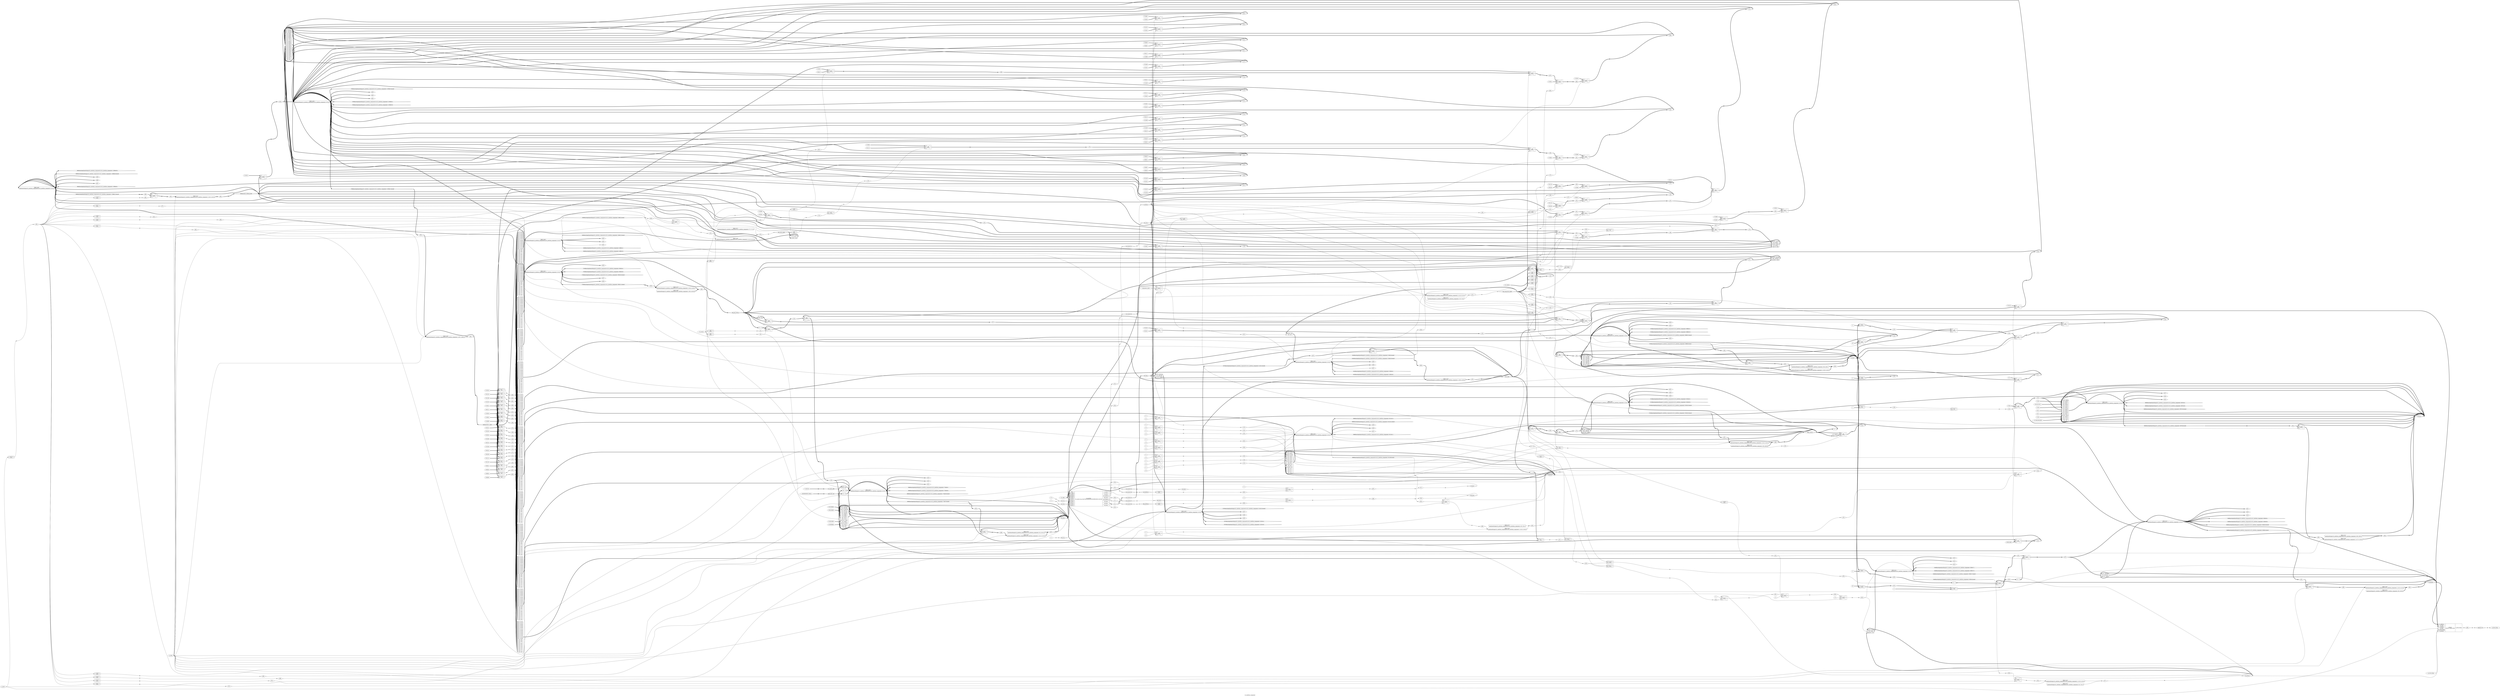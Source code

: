 digraph "i2c_interface_component" {
label="i2c_interface_component";
rankdir="LR";
remincross=true;
n242 [ shape=diamond, label="380$func$/openlane/designs/i2c_interface_component/src/i2c_interface_component.v:1096$26.s", color="black", fontcolor="black" ];
n243 [ shape=diamond, label="380$func$/openlane/designs/i2c_interface_component/src/i2c_interface_component.v:1096$26.b", color="black", fontcolor="black" ];
n244 [ shape=diamond, label="380$func$/openlane/designs/i2c_interface_component/src/i2c_interface_component.v:1096$26.$result", color="black", fontcolor="black" ];
n245 [ shape=diamond, label="378$func$/openlane/designs/i2c_interface_component/src/i2c_interface_component.v:1039$25.s", color="black", fontcolor="black" ];
n246 [ shape=diamond, label="378$func$/openlane/designs/i2c_interface_component/src/i2c_interface_component.v:1039$25.b", color="black", fontcolor="black" ];
n247 [ shape=diamond, label="378$func$/openlane/designs/i2c_interface_component/src/i2c_interface_component.v:1039$25.$result", color="black", fontcolor="black" ];
n248 [ shape=diamond, label="374$func$/openlane/designs/i2c_interface_component/src/i2c_interface_component.v:982$24.s", color="black", fontcolor="black" ];
n249 [ shape=diamond, label="374$func$/openlane/designs/i2c_interface_component/src/i2c_interface_component.v:982$24.b", color="black", fontcolor="black" ];
n250 [ shape=diamond, label="374$func$/openlane/designs/i2c_interface_component/src/i2c_interface_component.v:982$24.$result", color="black", fontcolor="black" ];
n251 [ shape=diamond, label="372$func$/openlane/designs/i2c_interface_component/src/i2c_interface_component.v:925$23.s", color="black", fontcolor="black" ];
n252 [ shape=diamond, label="372$func$/openlane/designs/i2c_interface_component/src/i2c_interface_component.v:925$23.b", color="black", fontcolor="black" ];
n253 [ shape=diamond, label="372$func$/openlane/designs/i2c_interface_component/src/i2c_interface_component.v:925$23.$result", color="black", fontcolor="black" ];
n254 [ shape=diamond, label="370$func$/openlane/designs/i2c_interface_component/src/i2c_interface_component.v:868$22.s", color="black", fontcolor="black" ];
n255 [ shape=diamond, label="370$func$/openlane/designs/i2c_interface_component/src/i2c_interface_component.v:868$22.b", color="black", fontcolor="black" ];
n256 [ shape=diamond, label="370$func$/openlane/designs/i2c_interface_component/src/i2c_interface_component.v:868$22.$result", color="black", fontcolor="black" ];
n257 [ shape=diamond, label="368$func$/openlane/designs/i2c_interface_component/src/i2c_interface_component.v:811$21.s", color="black", fontcolor="black" ];
n258 [ shape=diamond, label="368$func$/openlane/designs/i2c_interface_component/src/i2c_interface_component.v:811$21.b", color="black", fontcolor="black" ];
n259 [ shape=diamond, label="368$func$/openlane/designs/i2c_interface_component/src/i2c_interface_component.v:811$21.$result", color="black", fontcolor="black" ];
n260 [ shape=diamond, label="366$func$/openlane/designs/i2c_interface_component/src/i2c_interface_component.v:754$20.s", color="black", fontcolor="black" ];
n261 [ shape=diamond, label="366$func$/openlane/designs/i2c_interface_component/src/i2c_interface_component.v:754$20.b", color="black", fontcolor="black" ];
n262 [ shape=diamond, label="366$func$/openlane/designs/i2c_interface_component/src/i2c_interface_component.v:754$20.$result", color="black", fontcolor="black" ];
n263 [ shape=diamond, label="360$func$/openlane/designs/i2c_interface_component/src/i2c_interface_component.v:697$19.s", color="black", fontcolor="black" ];
n264 [ shape=diamond, label="360$func$/openlane/designs/i2c_interface_component/src/i2c_interface_component.v:697$19.b", color="black", fontcolor="black" ];
n265 [ shape=diamond, label="360$func$/openlane/designs/i2c_interface_component/src/i2c_interface_component.v:697$19.$result", color="black", fontcolor="black" ];
n266 [ shape=diamond, label="346$func$/openlane/designs/i2c_interface_component/src/i2c_interface_component.v:640$18.s", color="black", fontcolor="black" ];
n267 [ shape=diamond, label="346$func$/openlane/designs/i2c_interface_component/src/i2c_interface_component.v:640$18.b", color="black", fontcolor="black" ];
n268 [ shape=diamond, label="346$func$/openlane/designs/i2c_interface_component/src/i2c_interface_component.v:640$18.$result", color="black", fontcolor="black" ];
n269 [ shape=diamond, label="344$func$/openlane/designs/i2c_interface_component/src/i2c_interface_component.v:583$17.s", color="black", fontcolor="black" ];
n270 [ shape=diamond, label="344$func$/openlane/designs/i2c_interface_component/src/i2c_interface_component.v:583$17.b", color="black", fontcolor="black" ];
n271 [ shape=diamond, label="344$func$/openlane/designs/i2c_interface_component/src/i2c_interface_component.v:583$17.$result", color="black", fontcolor="black" ];
n272 [ shape=diamond, label="342$func$/openlane/designs/i2c_interface_component/src/i2c_interface_component.v:526$16.s", color="black", fontcolor="black" ];
n273 [ shape=diamond, label="342$func$/openlane/designs/i2c_interface_component/src/i2c_interface_component.v:526$16.b", color="black", fontcolor="black" ];
n274 [ shape=diamond, label="342$func$/openlane/designs/i2c_interface_component/src/i2c_interface_component.v:526$16.$result", color="black", fontcolor="black" ];
n275 [ shape=diamond, label="340$func$/openlane/designs/i2c_interface_component/src/i2c_interface_component.v:469$15.s", color="black", fontcolor="black" ];
n276 [ shape=diamond, label="340$func$/openlane/designs/i2c_interface_component/src/i2c_interface_component.v:469$15.b", color="black", fontcolor="black" ];
n277 [ shape=diamond, label="340$func$/openlane/designs/i2c_interface_component/src/i2c_interface_component.v:469$15.$result", color="black", fontcolor="black" ];
n278 [ shape=diamond, label="337$func$/openlane/designs/i2c_interface_component/src/i2c_interface_component.v:412$14.s", color="black", fontcolor="black" ];
n279 [ shape=diamond, label="337$func$/openlane/designs/i2c_interface_component/src/i2c_interface_component.v:412$14.b", color="black", fontcolor="black" ];
n280 [ shape=diamond, label="337$func$/openlane/designs/i2c_interface_component/src/i2c_interface_component.v:412$14.$result", color="black", fontcolor="black" ];
n281 [ shape=diamond, label="380$func$/openlane/designs/i2c_interface_component/src/i2c_interface_component.v:1096$13.$result", color="black", fontcolor="black" ];
n282 [ shape=diamond, label="378$func$/openlane/designs/i2c_interface_component/src/i2c_interface_component.v:1039$12.$result", color="black", fontcolor="black" ];
n283 [ shape=diamond, label="374$func$/openlane/designs/i2c_interface_component/src/i2c_interface_component.v:982$11.$result", color="black", fontcolor="black" ];
n284 [ shape=diamond, label="372$func$/openlane/designs/i2c_interface_component/src/i2c_interface_component.v:925$10.$result", color="black", fontcolor="black" ];
n285 [ shape=diamond, label="370$func$/openlane/designs/i2c_interface_component/src/i2c_interface_component.v:868$9.$result", color="black", fontcolor="black" ];
n286 [ shape=diamond, label="368$func$/openlane/designs/i2c_interface_component/src/i2c_interface_component.v:811$8.$result", color="black", fontcolor="black" ];
n287 [ shape=diamond, label="366$func$/openlane/designs/i2c_interface_component/src/i2c_interface_component.v:754$7.$result", color="black", fontcolor="black" ];
n288 [ shape=diamond, label="360$func$/openlane/designs/i2c_interface_component/src/i2c_interface_component.v:697$6.$result", color="black", fontcolor="black" ];
n289 [ shape=diamond, label="346$func$/openlane/designs/i2c_interface_component/src/i2c_interface_component.v:640$5.$result", color="black", fontcolor="black" ];
n290 [ shape=diamond, label="344$func$/openlane/designs/i2c_interface_component/src/i2c_interface_component.v:583$4.$result", color="black", fontcolor="black" ];
n291 [ shape=diamond, label="342$func$/openlane/designs/i2c_interface_component/src/i2c_interface_component.v:526$3.$result", color="black", fontcolor="black" ];
n292 [ shape=diamond, label="340$func$/openlane/designs/i2c_interface_component/src/i2c_interface_component.v:469$2.$result", color="black", fontcolor="black" ];
n293 [ shape=diamond, label="337$func$/openlane/designs/i2c_interface_component/src/i2c_interface_component.v:412$1.$result", color="black", fontcolor="black" ];
n294 [ shape=diamond, label="wb_we_i", color="black", fontcolor="black" ];
n295 [ shape=diamond, label="wb_stb_i", color="black", fontcolor="black" ];
n296 [ shape=diamond, label="wb_rst_i", color="black", fontcolor="black" ];
n297 [ shape=diamond, label="wb_data_i", color="black", fontcolor="black" ];
n298 [ shape=diamond, label="wb_dat_i", color="black", fontcolor="black" ];
n299 [ shape=diamond, label="wb_cyc_i", color="black", fontcolor="black" ];
n300 [ shape=diamond, label="wb_adr_i", color="black", fontcolor="black" ];
n301 [ shape=diamond, label="wb_ack_o", color="black", fontcolor="black" ];
n302 [ shape=diamond, label="statemachine.callback_state", color="black", fontcolor="black" ];
n303 [ shape=diamond, label="statemachine.c_state", color="black", fontcolor="black" ];
n304 [ shape=diamond, label="sda_padoen_o", color="black", fontcolor="black" ];
n305 [ shape=diamond, label="sda_pad_o", color="black", fontcolor="black" ];
n306 [ shape=diamond, label="sda_pad_i", color="black", fontcolor="black" ];
n307 [ shape=diamond, label="scl_padoen_o", color="black", fontcolor="black" ];
n308 [ shape=diamond, label="scl_pad_o", color="black", fontcolor="black" ];
n309 [ shape=diamond, label="scl_pad_i", color="black", fontcolor="black" ];
n310 [ shape=diamond, label="sc_done_o", color="black", fontcolor="black" ];
n311 [ shape=diamond, label="req_reg_vector_s", color="black", fontcolor="black" ];
n312 [ shape=diamond, label="reg_component_mode", color="black", fontcolor="black" ];
n313 [ shape=diamond, label="preescaler_aux", color="black", fontcolor="black" ];
n314 [ shape=octagon, label="p_reset", color="black", fontcolor="black" ];
n315 [ shape=octagon, label="p_clock", color="black", fontcolor="black" ];
n316 [ shape=diamond, label="memory:18", color="black", fontcolor="black" ];
n317 [ shape=diamond, label="m_write_e", color="black", fontcolor="black" ];
n318 [ shape=octagon, label="m_start_dump", color="black", fontcolor="black" ];
n319 [ shape=octagon, label="m_data_dump", color="black", fontcolor="black" ];
n320 [ shape=diamond, label="m_address", color="black", fontcolor="black" ];
n321 [ shape=diamond, label="i2c_target_addr", color="black", fontcolor="black" ];
n322 [ shape=octagon, label="i2c_read_e", color="black", fontcolor="black" ];
n323 [ shape=diamond, label="i2c_master:28", color="black", fontcolor="black" ];
n324 [ shape=diamond, label="i2c_master:27", color="black", fontcolor="black" ];
n325 [ shape=diamond, label="i2c_master:26", color="black", fontcolor="black" ];
n326 [ shape=diamond, label="i2c_master:25", color="black", fontcolor="black" ];
n327 [ shape=diamond, label="i2c_master:23", color="black", fontcolor="black" ];
n328 [ shape=diamond, label="i2c_master:22", color="black", fontcolor="black" ];
n329 [ shape=diamond, label="i2c_master:21", color="black", fontcolor="black" ];
n330 [ shape=octagon, label="i2c_addr_i", color="black", fontcolor="black" ];
n331 [ shape=diamond, label="first_data_acqrd", color="black", fontcolor="black" ];
n332 [ shape=diamond, label="first_data", color="black", fontcolor="black" ];
n333 [ shape=diamond, label="data_vector_s", color="black", fontcolor="black" ];
n334 [ shape=diamond, label="counter", color="black", fontcolor="black" ];
n335 [ shape=octagon, label="component_mode", color="black", fontcolor="black" ];
n336 [ shape=octagon, label="SDA", color="black", fontcolor="black" ];
n337 [ shape=octagon, label="SCL", color="black", fontcolor="black" ];
n338 [ shape=diamond, label="_187_", color="black", fontcolor="black" ];
n339 [ shape=diamond, label="_186_", color="black", fontcolor="black" ];
n340 [ shape=diamond, label="_185_", color="black", fontcolor="black" ];
n341 [ shape=diamond, label="_184_", color="black", fontcolor="black" ];
n342 [ shape=diamond, label="_183_", color="black", fontcolor="black" ];
n343 [ shape=diamond, label="_182_", color="black", fontcolor="black" ];
n344 [ shape=diamond, label="_181_", color="black", fontcolor="black" ];
n345 [ shape=diamond, label="_180_", color="black", fontcolor="black" ];
n346 [ shape=diamond, label="_179_", color="black", fontcolor="black" ];
n347 [ shape=diamond, label="_178_", color="black", fontcolor="black" ];
n348 [ shape=diamond, label="_177_", color="black", fontcolor="black" ];
n349 [ shape=diamond, label="_176_", color="black", fontcolor="black" ];
n350 [ shape=diamond, label="_175_", color="black", fontcolor="black" ];
n351 [ shape=diamond, label="_174_", color="black", fontcolor="black" ];
n352 [ shape=diamond, label="_173_", color="black", fontcolor="black" ];
n353 [ shape=diamond, label="_172_", color="black", fontcolor="black" ];
n354 [ shape=diamond, label="_171_", color="black", fontcolor="black" ];
n355 [ shape=diamond, label="_170_", color="black", fontcolor="black" ];
n356 [ shape=diamond, label="_169_", color="black", fontcolor="black" ];
n357 [ shape=diamond, label="_168_", color="black", fontcolor="black" ];
n358 [ shape=diamond, label="_167_", color="black", fontcolor="black" ];
n359 [ shape=diamond, label="_166_", color="black", fontcolor="black" ];
n360 [ shape=diamond, label="_165_", color="black", fontcolor="black" ];
n361 [ shape=diamond, label="_164_", color="black", fontcolor="black" ];
n362 [ shape=diamond, label="_163_", color="black", fontcolor="black" ];
n363 [ shape=diamond, label="_162_", color="black", fontcolor="black" ];
n364 [ shape=diamond, label="_161_", color="black", fontcolor="black" ];
n365 [ shape=diamond, label="_160_", color="black", fontcolor="black" ];
n366 [ shape=diamond, label="_159_", color="black", fontcolor="black" ];
n367 [ shape=diamond, label="_158_", color="black", fontcolor="black" ];
n368 [ shape=diamond, label="_157_", color="black", fontcolor="black" ];
n369 [ shape=diamond, label="_156_", color="black", fontcolor="black" ];
n370 [ shape=diamond, label="_155_", color="black", fontcolor="black" ];
n371 [ shape=diamond, label="_154_", color="black", fontcolor="black" ];
n372 [ shape=diamond, label="_153_", color="black", fontcolor="black" ];
n373 [ shape=diamond, label="_152_", color="black", fontcolor="black" ];
n374 [ shape=diamond, label="_151_", color="black", fontcolor="black" ];
n375 [ shape=diamond, label="_150_", color="black", fontcolor="black" ];
n376 [ shape=diamond, label="_149_", color="black", fontcolor="black" ];
n377 [ shape=diamond, label="_148_", color="black", fontcolor="black" ];
n378 [ shape=diamond, label="_147_", color="black", fontcolor="black" ];
n379 [ shape=diamond, label="_146_", color="black", fontcolor="black" ];
n380 [ shape=diamond, label="_145_", color="black", fontcolor="black" ];
n381 [ shape=diamond, label="_144_", color="black", fontcolor="black" ];
n382 [ shape=diamond, label="_143_", color="black", fontcolor="black" ];
n383 [ shape=diamond, label="_142_", color="black", fontcolor="black" ];
n384 [ shape=diamond, label="_141_", color="black", fontcolor="black" ];
n385 [ shape=diamond, label="_140_", color="black", fontcolor="black" ];
n386 [ shape=diamond, label="_139_", color="black", fontcolor="black" ];
n387 [ shape=diamond, label="_138_", color="black", fontcolor="black" ];
n388 [ shape=diamond, label="_137_", color="black", fontcolor="black" ];
n389 [ shape=diamond, label="_136_", color="black", fontcolor="black" ];
n390 [ shape=diamond, label="_135_", color="black", fontcolor="black" ];
n391 [ shape=diamond, label="_134_", color="black", fontcolor="black" ];
n392 [ shape=diamond, label="_133_", color="black", fontcolor="black" ];
n393 [ shape=diamond, label="_132_", color="black", fontcolor="black" ];
n394 [ shape=diamond, label="_131_", color="black", fontcolor="black" ];
n395 [ shape=diamond, label="_130_", color="black", fontcolor="black" ];
n396 [ shape=diamond, label="_129_", color="black", fontcolor="black" ];
n397 [ shape=diamond, label="_128_", color="black", fontcolor="black" ];
n398 [ shape=diamond, label="_127_", color="black", fontcolor="black" ];
n399 [ shape=diamond, label="_126_", color="black", fontcolor="black" ];
n400 [ shape=diamond, label="_125_", color="black", fontcolor="black" ];
n401 [ shape=diamond, label="_124_", color="black", fontcolor="black" ];
n402 [ shape=diamond, label="_123_", color="black", fontcolor="black" ];
n403 [ shape=diamond, label="_122_", color="black", fontcolor="black" ];
n404 [ shape=diamond, label="_121_", color="black", fontcolor="black" ];
n405 [ shape=diamond, label="_120_", color="black", fontcolor="black" ];
n406 [ shape=diamond, label="_119_", color="black", fontcolor="black" ];
n407 [ shape=diamond, label="_118_", color="black", fontcolor="black" ];
n408 [ shape=diamond, label="_117_", color="black", fontcolor="black" ];
n409 [ shape=diamond, label="_116_", color="black", fontcolor="black" ];
n410 [ shape=diamond, label="_115_", color="black", fontcolor="black" ];
n411 [ shape=diamond, label="_114_", color="black", fontcolor="black" ];
n412 [ shape=diamond, label="_113_", color="black", fontcolor="black" ];
n413 [ shape=diamond, label="_112_", color="black", fontcolor="black" ];
n414 [ shape=diamond, label="_111_", color="black", fontcolor="black" ];
n415 [ shape=diamond, label="_110_", color="black", fontcolor="black" ];
n416 [ shape=diamond, label="_109_", color="black", fontcolor="black" ];
n417 [ shape=diamond, label="_108_", color="black", fontcolor="black" ];
n418 [ shape=diamond, label="_107_", color="black", fontcolor="black" ];
n419 [ shape=diamond, label="_106_", color="black", fontcolor="black" ];
n420 [ shape=diamond, label="_105_", color="black", fontcolor="black" ];
n421 [ shape=diamond, label="_104_", color="black", fontcolor="black" ];
n422 [ shape=diamond, label="_103_", color="black", fontcolor="black" ];
n423 [ shape=diamond, label="_102_", color="black", fontcolor="black" ];
n424 [ shape=diamond, label="_101_", color="black", fontcolor="black" ];
n425 [ shape=diamond, label="_100_", color="black", fontcolor="black" ];
n426 [ shape=diamond, label="_099_", color="black", fontcolor="black" ];
n427 [ shape=diamond, label="_098_", color="black", fontcolor="black" ];
n428 [ shape=diamond, label="_097_", color="black", fontcolor="black" ];
n429 [ shape=diamond, label="_096_", color="black", fontcolor="black" ];
n430 [ shape=diamond, label="_095_", color="black", fontcolor="black" ];
n431 [ shape=diamond, label="_094_", color="black", fontcolor="black" ];
n432 [ shape=diamond, label="_093_", color="black", fontcolor="black" ];
n433 [ shape=diamond, label="_092_", color="black", fontcolor="black" ];
n434 [ shape=diamond, label="_091_", color="black", fontcolor="black" ];
n435 [ shape=diamond, label="_090_", color="black", fontcolor="black" ];
n436 [ shape=diamond, label="_089_", color="black", fontcolor="black" ];
n437 [ shape=diamond, label="_088_", color="black", fontcolor="black" ];
n438 [ shape=diamond, label="_087_", color="black", fontcolor="black" ];
n439 [ shape=diamond, label="_086_", color="black", fontcolor="black" ];
n440 [ shape=diamond, label="_085_", color="black", fontcolor="black" ];
n441 [ shape=diamond, label="_084_", color="black", fontcolor="black" ];
n442 [ shape=diamond, label="_083_", color="black", fontcolor="black" ];
n443 [ shape=diamond, label="_082_", color="black", fontcolor="black" ];
n444 [ shape=diamond, label="_081_", color="black", fontcolor="black" ];
n445 [ shape=diamond, label="_080_", color="black", fontcolor="black" ];
n446 [ shape=diamond, label="_079_", color="black", fontcolor="black" ];
n447 [ shape=diamond, label="_078_", color="black", fontcolor="black" ];
n448 [ shape=diamond, label="_077_", color="black", fontcolor="black" ];
n449 [ shape=diamond, label="_076_", color="black", fontcolor="black" ];
n450 [ shape=diamond, label="_075_", color="black", fontcolor="black" ];
n451 [ shape=diamond, label="_074_", color="black", fontcolor="black" ];
n452 [ shape=diamond, label="_073_", color="black", fontcolor="black" ];
n453 [ shape=diamond, label="_072_", color="black", fontcolor="black" ];
n454 [ shape=diamond, label="_071_", color="black", fontcolor="black" ];
n455 [ shape=diamond, label="_070_", color="black", fontcolor="black" ];
n456 [ shape=diamond, label="_069_", color="black", fontcolor="black" ];
n457 [ shape=diamond, label="_068_", color="black", fontcolor="black" ];
n458 [ shape=diamond, label="_067_", color="black", fontcolor="black" ];
n459 [ shape=diamond, label="_066_", color="black", fontcolor="black" ];
n460 [ shape=diamond, label="_065_", color="black", fontcolor="black" ];
n461 [ shape=diamond, label="_064_", color="black", fontcolor="black" ];
n462 [ shape=diamond, label="_063_", color="black", fontcolor="black" ];
n463 [ shape=diamond, label="_062_", color="black", fontcolor="black" ];
n464 [ shape=diamond, label="_061_", color="black", fontcolor="black" ];
n465 [ shape=diamond, label="_060_", color="black", fontcolor="black" ];
n466 [ shape=diamond, label="_059_", color="black", fontcolor="black" ];
n467 [ shape=diamond, label="_058_", color="black", fontcolor="black" ];
n468 [ shape=diamond, label="_057_", color="black", fontcolor="black" ];
n469 [ shape=diamond, label="_056_", color="black", fontcolor="black" ];
n470 [ shape=diamond, label="_055_", color="black", fontcolor="black" ];
n471 [ shape=diamond, label="_054_", color="black", fontcolor="black" ];
n472 [ shape=diamond, label="_053_", color="black", fontcolor="black" ];
n473 [ shape=diamond, label="_052_", color="black", fontcolor="black" ];
n474 [ shape=diamond, label="_051_", color="black", fontcolor="black" ];
n475 [ shape=diamond, label="_050_", color="black", fontcolor="black" ];
n476 [ shape=diamond, label="_049_", color="black", fontcolor="black" ];
n477 [ shape=diamond, label="_048_", color="black", fontcolor="black" ];
n478 [ shape=diamond, label="_047_", color="black", fontcolor="black" ];
n479 [ shape=diamond, label="_046_", color="black", fontcolor="black" ];
n480 [ shape=diamond, label="_045_", color="black", fontcolor="black" ];
n481 [ shape=diamond, label="_044_", color="black", fontcolor="black" ];
n482 [ shape=diamond, label="_043_", color="black", fontcolor="black" ];
n483 [ shape=diamond, label="_042_", color="black", fontcolor="black" ];
n484 [ shape=diamond, label="_041_", color="black", fontcolor="black" ];
n485 [ shape=diamond, label="_040_", color="black", fontcolor="black" ];
n486 [ shape=diamond, label="_039_", color="black", fontcolor="black" ];
n487 [ shape=diamond, label="_038_", color="black", fontcolor="black" ];
n488 [ shape=diamond, label="_037_", color="black", fontcolor="black" ];
n489 [ shape=diamond, label="_036_", color="black", fontcolor="black" ];
n490 [ shape=diamond, label="_035_", color="black", fontcolor="black" ];
n491 [ shape=diamond, label="_034_", color="black", fontcolor="black" ];
n492 [ shape=diamond, label="_033_", color="black", fontcolor="black" ];
n493 [ shape=diamond, label="_032_", color="black", fontcolor="black" ];
n494 [ shape=diamond, label="_031_", color="black", fontcolor="black" ];
n495 [ shape=diamond, label="_030_", color="black", fontcolor="black" ];
n496 [ shape=diamond, label="_029_", color="black", fontcolor="black" ];
n497 [ shape=diamond, label="_028_", color="black", fontcolor="black" ];
n498 [ shape=diamond, label="_027_", color="black", fontcolor="black" ];
n499 [ shape=diamond, label="_026_", color="black", fontcolor="black" ];
n500 [ shape=diamond, label="_025_", color="black", fontcolor="black" ];
n501 [ shape=diamond, label="_024_", color="black", fontcolor="black" ];
n502 [ shape=diamond, label="_023_", color="black", fontcolor="black" ];
n503 [ shape=diamond, label="_022_", color="black", fontcolor="black" ];
n504 [ shape=diamond, label="_021_", color="black", fontcolor="black" ];
n505 [ shape=diamond, label="_020_", color="black", fontcolor="black" ];
n506 [ shape=diamond, label="_019_", color="black", fontcolor="black" ];
n507 [ shape=diamond, label="_018_", color="black", fontcolor="black" ];
n508 [ shape=diamond, label="_017_", color="black", fontcolor="black" ];
n509 [ shape=diamond, label="_016_", color="black", fontcolor="black" ];
n510 [ shape=diamond, label="_015_", color="black", fontcolor="black" ];
n511 [ shape=diamond, label="_014_", color="black", fontcolor="black" ];
n512 [ shape=diamond, label="_013_", color="black", fontcolor="black" ];
n513 [ shape=diamond, label="_012_", color="black", fontcolor="black" ];
n514 [ shape=diamond, label="_011_", color="black", fontcolor="black" ];
n515 [ shape=diamond, label="_010_", color="black", fontcolor="black" ];
n516 [ shape=diamond, label="_009_", color="black", fontcolor="black" ];
n517 [ shape=diamond, label="_008_", color="black", fontcolor="black" ];
n518 [ shape=diamond, label="_007_", color="black", fontcolor="black" ];
n519 [ shape=diamond, label="_006_", color="black", fontcolor="black" ];
n520 [ shape=diamond, label="_005_", color="black", fontcolor="black" ];
n521 [ shape=diamond, label="_004_", color="black", fontcolor="black" ];
n522 [ shape=diamond, label="_003_", color="black", fontcolor="black" ];
n523 [ shape=diamond, label="_002_", color="black", fontcolor="black" ];
n524 [ shape=diamond, label="_001_", color="black", fontcolor="black" ];
n525 [ shape=diamond, label="_000_", color="black", fontcolor="black" ];
c529 [ shape=record, label="{{<p320> m_address|<p526> m_clock|<p527> m_datain|<p528> m_reset|<p318> m_start_dump|<p317> m_write_e}|memory\nmemory_dump_serial|{<p319> m_data_dump}}",  ];
c534 [ shape=record, label="{{<p530> arst_i|<p330> i2c_addr_i|<p309> scl_pad_i|<p306> sda_pad_i|<p300> wb_adr_i|<p531> wb_clk_i|<p299> wb_cyc_i|<p298> wb_dat_i|<p296> wb_rst_i|<p295> wb_stb_i|<p294> wb_we_i}|i2c_master\ni2c_master_top_c4ea21bb365bbeeaf5f2c654883e56d11e43c44e|{<p310> sc_done_o|<p308> scl_pad_o|<p307> scl_padoen_o|<p305> sda_pad_o|<p304> sda_padoen_o|<p301> wb_ack_o|<p532> wb_dat_o|<p533> wb_inta_o}}",  ];
v0 [ label="5'10000" ];
c539 [ shape=record, label="{{<p535> A|<p536> B|<p537> S}|$192\n$mux|{<p538> Y}}",  ];
v1 [ label="5'00100" ];
v2 [ label="5'01110" ];
c540 [ shape=record, label="{{<p535> A|<p536> B|<p537> S}|$191\n$mux|{<p538> Y}}",  ];
c541 [ shape=record, label="{{<p535> A}|$190\n$not|{<p538> Y}}",  ];
c542 [ shape=record, label="{{<p535> A|<p536> B}|$189\n$and|{<p538> Y}}",  ];
c543 [ shape=record, label="{{<p535> A|<p536> B}|$188\n$and|{<p538> Y}}",  ];
x3 [ shape=record, style=rounded, label="<s0> 6:6 - 0:0 ", color="black", fontcolor="black" ];
x3:e -> c543:p536:w [arrowhead=odiamond, arrowtail=odiamond, dir=both, color="black", fontcolor="black", label=""];
v4 [ label="5'00011" ];
c544 [ shape=record, label="{{<p535> A|<p536> B}|$187\n$eq|{<p538> Y}}",  ];
v5 [ label="5'00011" ];
c545 [ shape=record, label="{{<p535> A|<p536> B|<p537> S}|$186\n$mux|{<p538> Y}}",  ];
v6 [ label="1'0" ];
v7 [ label="1'1" ];
c546 [ shape=record, label="{{<p535> A|<p536> B|<p537> S}|$185\n$mux|{<p538> Y}}",  ];
v8 [ label="5'00100" ];
v9 [ label="5'01110" ];
c547 [ shape=record, label="{{<p535> A|<p536> B|<p537> S}|$184\n$mux|{<p538> Y}}",  ];
c548 [ shape=record, label="{{<p535> A}|$183\n$not|{<p538> Y}}",  ];
v10 [ label="5'00010" ];
c549 [ shape=record, label="{{<p535> A|<p536> B}|$182\n$eq|{<p538> Y}}",  ];
v11 [ label="5'00011" ];
v12 [ label="5'00010" ];
c550 [ shape=record, label="{{<p535> A|<p536> B|<p537> S}|$181\n$mux|{<p538> Y}}",  ];
v13 [ label="1'0" ];
v14 [ label="1'1" ];
c551 [ shape=record, label="{{<p535> A|<p536> B|<p537> S}|$180\n$mux|{<p538> Y}}",  ];
v15 [ label="5'00001" ];
c552 [ shape=record, label="{{<p535> A|<p536> B}|$179\n$eq|{<p538> Y}}",  ];
v16 [ label="5'00010" ];
v17 [ label="5'00001" ];
c553 [ shape=record, label="{{<p535> A|<p536> B|<p537> S}|$178\n$mux|{<p538> Y}}",  ];
v18 [ label="1'0" ];
v19 [ label="1'1" ];
c554 [ shape=record, label="{{<p535> A|<p536> B|<p537> S}|$177\n$mux|{<p538> Y}}",  ];
v20 [ label="5'00000" ];
c555 [ shape=record, label="{{<p535> A|<p536> B}|$176\n$eq|{<p538> Y}}",  ];
v21 [ label="5'00001" ];
v22 [ label="5'00000" ];
c556 [ shape=record, label="{{<p535> A|<p536> B|<p537> S}|$175\n$mux|{<p538> Y}}",  ];
c557 [ shape=record, label="{{<p535> A|<p536> B|<p537> S}|$174\n$mux|{<p538> Y}}",  ];
c558 [ shape=record, label="{{<p535> A}|$173\n$not|{<p538> Y}}",  ];
v23 [ label="1'z" ];
c559 [ shape=record, label="{{<p535> A|<p536> B|<p537> S}|$172\n$mux|{<p538> Y}}",  ];
v24 [ label="1'z" ];
c560 [ shape=record, label="{{<p535> A|<p536> B|<p537> S}|$171\n$mux|{<p538> Y}}",  ];
c561 [ shape=record, label="{{<p535> A|<p536> B|<p537> S}|$167\n$mux|{<p538> Y}}",  ];
c562 [ shape=record, label="{{<p535> A}|$166\n$not|{<p538> Y}}",  ];
c563 [ shape=record, label="{{<p535> A|<p536> B|<p537> S}|$164\n$mux|{<p538> Y}}",  ];
c564 [ shape=record, label="{{<p535> A}|$163\n$not|{<p538> Y}}",  ];
c565 [ shape=record, label="{{<p535> A|<p536> B|<p537> S}|$161\n$mux|{<p538> Y}}",  ];
c566 [ shape=record, label="{{<p535> A}|$160\n$not|{<p538> Y}}",  ];
c567 [ shape=record, label="{{<p535> A|<p536> B|<p537> S}|$158\n$mux|{<p538> Y}}",  ];
c568 [ shape=record, label="{{<p535> A}|$157\n$not|{<p538> Y}}",  ];
c569 [ shape=record, label="{{<p535> A|<p536> B|<p537> S}|$155\n$mux|{<p538> Y}}",  ];
c570 [ shape=record, label="{{<p535> A}|$154\n$not|{<p538> Y}}",  ];
c571 [ shape=record, label="{{<p535> A|<p536> B|<p537> S}|$152\n$mux|{<p538> Y}}",  ];
c572 [ shape=record, label="{{<p535> A}|$151\n$not|{<p538> Y}}",  ];
c573 [ shape=record, label="{{<p535> A|<p536> B|<p537> S}|$148\n$mux|{<p538> Y}}",  ];
c574 [ shape=record, label="{{<p535> A}|$147\n$not|{<p538> Y}}",  ];
c575 [ shape=record, label="{{<p535> A|<p536> B|<p537> S}|$145\n$mux|{<p538> Y}}",  ];
c576 [ shape=record, label="{{<p535> A}|$144\n$not|{<p538> Y}}",  ];
c577 [ shape=record, label="{{<p535> A}|$143\n$not|{<p538> Y}}",  ];
c578 [ shape=record, label="{{<p535> A}|$142\n$not|{<p538> Y}}",  ];
c579 [ shape=record, label="{{<p535> A|<p536> B|<p537> S}|$140\n$mux|{<p538> Y}}",  ];
c580 [ shape=record, label="{{<p535> A}|$139\n$not|{<p538> Y}}",  ];
v25 [ label="5'10101" ];
c581 [ shape=record, label="{{<p535> A|<p536> B}|$137\n$eq|{<p538> Y}}",  ];
v26 [ label="5'10101" ];
c582 [ shape=record, label="{{<p535> A|<p536> B|<p537> S}|$136\n$mux|{<p538> Y}}",  ];
v27 [ label="5'01101" ];
c583 [ shape=record, label="{{<p535> A|<p536> B}|$135\n$eq|{<p538> Y}}",  ];
v28 [ label="5'10101" ];
v29 [ label="5'01101" ];
c584 [ shape=record, label="{{<p535> A|<p536> B|<p537> S}|$134\n$mux|{<p538> Y}}",  ];
v30 [ label="5'01100" ];
c585 [ shape=record, label="{{<p535> A|<p536> B}|$133\n$eq|{<p538> Y}}",  ];
v31 [ label="5'01101" ];
v32 [ label="5'01100" ];
c586 [ shape=record, label="{{<p535> A|<p536> B|<p537> S}|$132\n$mux|{<p538> Y}}",  ];
v33 [ label="1'0" ];
v34 [ label="1'1" ];
c587 [ shape=record, label="{{<p535> A|<p536> B|<p537> S}|$131\n$mux|{<p538> Y}}",  ];
v35 [ label="5'10110" ];
c588 [ shape=record, label="{{<p535> A|<p536> B}|$130\n$eq|{<p538> Y}}",  ];
v36 [ label="5'01100" ];
v37 [ label="5'10110" ];
c589 [ shape=record, label="{{<p535> A|<p536> B|<p537> S}|$129\n$mux|{<p538> Y}}",  ];
v38 [ label="5'10011" ];
c590 [ shape=record, label="{{<p535> A|<p536> B}|$128\n$eq|{<p538> Y}}",  ];
v39 [ label="5'10011" ];
c591 [ shape=record, label="{{<p535> A|<p536> B|<p537> S}|$127\n$mux|{<p538> Y}}",  ];
v40 [ label="1'0" ];
c592 [ shape=record, label="{{<p535> A|<p536> B|<p537> S}|$126\n$mux|{<p538> Y}}",  ];
v41 [ label="5'01001" ];
v42 [ label="5'10000" ];
c593 [ shape=record, label="{{<p535> A|<p536> B|<p537> S}|$125\n$mux|{<p538> Y}}",  ];
c594 [ shape=record, label="{{<p535> A|<p536> B}|$124\n$or|{<p538> Y}}",  ];
c595 [ shape=record, label="{{<p535> A|<p536> B}|$123\n$and|{<p538> Y}}",  ];
x43 [ shape=record, style=rounded, label="<s0> 0:0 - 0:0 ", color="black", fontcolor="black" ];
x43:e -> c595:p535:w [arrowhead=odiamond, arrowtail=odiamond, dir=both, color="black", fontcolor="black", label=""];
c596 [ shape=record, label="{{<p535> A|<p536> B}|$122\n$eq|{<p538> Y}}",  ];
x44 [ shape=record, style=rounded, label="<s0> 7:1 - 6:0 ", color="black", fontcolor="black" ];
x44:e -> c596:p535:w [arrowhead=odiamond, arrowtail=odiamond, dir=both, color="black", fontcolor="black", style="setlinewidth(3)", label=""];
c597 [ shape=record, label="{{<p535> A}|$121\n$not|{<p538> Y}}",  ];
c598 [ shape=record, label="{{<p535> A|<p536> B|<p537> S}|$120\n$mux|{<p538> Y}}",  ];
x45 [ shape=record, style=rounded, label="<s0> 7:0 - 7:0 ", color="black", fontcolor="black" ];
x45:e -> c598:p536:w [arrowhead=odiamond, arrowtail=odiamond, dir=both, color="black", fontcolor="black", style="setlinewidth(3)", label=""];
v46 [ label="1'1" ];
c599 [ shape=record, label="{{<p535> A|<p536> B|<p537> S}|$119\n$mux|{<p538> Y}}",  ];
c600 [ shape=record, label="{{<p535> A|<p536> B}|$118\n$and|{<p538> Y}}",  ];
c601 [ shape=record, label="{{<p535> A|<p536> B}|$117\n$and|{<p538> Y}}",  ];
c602 [ shape=record, label="{{<p535> A|<p536> B|<p537> S}|$116\n$mux|{<p538> Y}}",  ];
x47 [ shape=record, style=rounded, label="<s0> 7:0 - 7:0 ", color="black", fontcolor="black" ];
x47:e -> c602:p536:w [arrowhead=odiamond, arrowtail=odiamond, dir=both, color="black", fontcolor="black", style="setlinewidth(3)", label=""];
v48 [ label="1'1" ];
c603 [ shape=record, label="{{<p535> A|<p536> B|<p537> S}|$115\n$mux|{<p538> Y}}",  ];
v49 [ label="8" ];
c604 [ shape=record, label="{{<p535> A|<p536> B}|$114\n$div|{<p538> Y}}",  ];
c605 [ shape=record, label="{{<p535> A|<p536> B}|$113\n$and|{<p538> Y}}",  ];
c606 [ shape=record, label="{{<p535> A}|$112\n$not|{<p538> Y}}",  ];
x50 [ shape=record, style=rounded, label="<s0> 0:0 - 0:0 ", color="black", fontcolor="black" ];
x50:e -> c606:p535:w [arrowhead=odiamond, arrowtail=odiamond, dir=both, color="black", fontcolor="black", label=""];
c607 [ shape=record, label="{{<p535> A|<p536> B}|$111\n$eq|{<p538> Y}}",  ];
x51 [ shape=record, style=rounded, label="<s0> 7:1 - 6:0 ", color="black", fontcolor="black" ];
x51:e -> c607:p535:w [arrowhead=odiamond, arrowtail=odiamond, dir=both, color="black", fontcolor="black", style="setlinewidth(3)", label=""];
v52 [ label="8" ];
c608 [ shape=record, label="{{<p535> A|<p536> B}|$110\n$div|{<p538> Y}}",  ];
v53 [ label="40" ];
c609 [ shape=record, label="{{<p535> A|<p536> B}|$109\n$sub|{<p538> Y}}",  ];
c610 [ shape=record, label="{{<p535> A}|$108\n$not|{<p538> Y}}",  ];
v54 [ label="5'00111" ];
c611 [ shape=record, label="{{<p535> A|<p536> B}|$107\n$eq|{<p538> Y}}",  ];
v55 [ label="5'10000" ];
v56 [ label="5'00111" ];
c612 [ shape=record, label="{{<p535> A|<p536> B|<p537> S}|$106\n$mux|{<p538> Y}}",  ];
v57 [ label="5'10010" ];
c613 [ shape=record, label="{{<p535> A|<p536> B}|$105\n$eq|{<p538> Y}}",  ];
v58 [ label="5'10010" ];
c614 [ shape=record, label="{{<p535> A|<p536> B|<p537> S}|$104\n$mux|{<p538> Y}}",  ];
v59 [ label="5'10011" ];
c615 [ shape=record, label="{{<p535> A|<p536> B|<p537> S}|$103\n$mux|{<p538> Y}}",  ];
c616 [ shape=record, label="{{<p535> A|<p536> B|<p537> S}|$102\n$mux|{<p538> Y}}",  ];
v60 [ label="5'00111" ];
v61 [ label="5'10011" ];
c617 [ shape=record, label="{{<p535> A|<p536> B|<p537> S}|$101\n$mux|{<p538> Y}}",  ];
c618 [ shape=record, label="{{<p535> A}|$100\n$not|{<p538> Y}}",  ];
c619 [ shape=record, label="{{<p535> A}|$99\n$not|{<p538> Y}}",  ];
v62 [ label="5'10001" ];
c620 [ shape=record, label="{{<p535> A|<p536> B}|$98\n$eq|{<p538> Y}}",  ];
v63 [ label="5'10010" ];
v64 [ label="5'10001" ];
c621 [ shape=record, label="{{<p535> A|<p536> B|<p537> S}|$97\n$mux|{<p538> Y}}",  ];
c622 [ shape=record, label="{{<p535> A|<p536> B}|$96\n$and|{<p538> Y}}",  ];
c623 [ shape=record, label="{{<p535> A|<p536> B|<p537> S}|$95\n$mux|{<p538> Y}}",  ];
v65 [ label="8" ];
c624 [ shape=record, label="{{<p535> A|<p536> B}|$94\n$add|{<p538> Y}}",  ];
v66 [ label="5'10000" ];
c625 [ shape=record, label="{{<p535> A|<p536> B}|$93\n$eq|{<p538> Y}}",  ];
v67 [ label="5'10000" ];
c626 [ shape=record, label="{{<p535> A|<p536> B|<p537> S}|$92\n$mux|{<p538> Y}}",  ];
v68 [ label="1'0" ];
v69 [ label="1'1" ];
c627 [ shape=record, label="{{<p535> A|<p536> B|<p537> S}|$91\n$mux|{<p538> Y}}",  ];
v70 [ label="5'10001" ];
c628 [ shape=record, label="{{<p535> A|<p536> B|<p537> S}|$90\n$mux|{<p538> Y}}",  ];
c629 [ shape=record, label="{{<p535> A|<p536> B|<p537> S}|$89\n$mux|{<p538> Y}}",  ];
v71 [ label="5'01111" ];
v72 [ label="5'10001" ];
c630 [ shape=record, label="{{<p535> A|<p536> B|<p537> S}|$88\n$mux|{<p538> Y}}",  ];
c631 [ shape=record, label="{{<p535> A|<p536> B}|$87\n$and|{<p538> Y}}",  ];
c632 [ shape=record, label="{{<p535> A}|$86\n$not|{<p538> Y}}",  ];
c633 [ shape=record, label="{{<p535> A}|$85\n$not|{<p538> Y}}",  ];
v73 [ label="5'01011" ];
c634 [ shape=record, label="{{<p535> A|<p536> B}|$84\n$eq|{<p538> Y}}",  ];
c635 [ shape=record, label="{{<p535> A|<p536> B|<p537> S}|$83\n$mux|{<p538> Y}}",  ];
v74 [ label="5'01011" ];
c636 [ shape=record, label="{{<p535> A|<p536> B|<p537> S}|$82\n$mux|{<p538> Y}}",  ];
c637 [ shape=record, label="{{<p535> A|<p536> B|<p537> S}|$81\n$mux|{<p538> Y}}",  ];
c638 [ shape=record, label="{{<p535> A|<p536> B|<p537> S}|$80\n$mux|{<p538> Y}}",  ];
c639 [ shape=record, label="{{<p535> A|<p536> B|<p537> S}|$79\n$mux|{<p538> Y}}",  ];
v75 [ label="5'10000" ];
c640 [ shape=record, label="{{<p535> A|<p536> B|<p537> S}|$78\n$mux|{<p538> Y}}",  ];
v76 [ label="5'10101" ];
c641 [ shape=record, label="{{<p535> A|<p536> B|<p537> S}|$77\n$mux|{<p538> Y}}",  ];
c642 [ shape=record, label="{{<p535> A|<p536> B|<p537> S}|$76\n$mux|{<p538> Y}}",  ];
c643 [ shape=record, label="{{<p535> A|<p536> B|<p537> S}|$75\n$mux|{<p538> Y}}",  ];
c644 [ shape=record, label="{{<p535> A|<p536> B|<p537> S}|$74\n$mux|{<p538> Y}}",  ];
c645 [ shape=record, label="{{<p535> A|<p536> B|<p537> S}|$73\n$mux|{<p538> Y}}",  ];
v77 [ label="5'10101" ];
c646 [ shape=record, label="{{<p535> A|<p536> B|<p537> S}|$72\n$mux|{<p538> Y}}",  ];
c647 [ shape=record, label="{{<p535> A|<p536> B|<p537> S}|$71\n$mux|{<p538> Y}}",  ];
c648 [ shape=record, label="{{<p535> A|<p536> B}|$70\n$and|{<p538> Y}}",  ];
c649 [ shape=record, label="{{<p535> A|<p536> B|<p537> S}|$69\n$mux|{<p538> Y}}",  ];
c650 [ shape=record, label="{{<p535> A|<p536> B|<p537> S}|$68\n$mux|{<p538> Y}}",  ];
x78 [ shape=record, style=rounded, label="0 -&gt; 39:32 |<s0> 39:8 - 31:0 ", color="black", fontcolor="black" ];
x78:e -> c650:p535:w [arrowhead=odiamond, arrowtail=odiamond, dir=both, color="black", fontcolor="black", style="setlinewidth(3)", label=""];
c651 [ shape=record, label="{{<p535> A|<p536> B|<p537> S}|$67\n$mux|{<p538> Y}}",  ];
x79 [ shape=record, style=rounded, label="0 -&gt; 39:32 |<s0> 39:8 - 31:0 ", color="black", fontcolor="black" ];
x79:e -> c651:p536:w [arrowhead=odiamond, arrowtail=odiamond, dir=both, color="black", fontcolor="black", style="setlinewidth(3)", label=""];
c652 [ shape=record, label="{{<p535> A}|$66\n$not|{<p538> Y}}",  ];
v80 [ label="8" ];
c653 [ shape=record, label="{{<p535> A|<p536> B}|$65\n$sub|{<p538> Y}}",  ];
v81 [ label="5'01001" ];
v82 [ label="5'10000" ];
c654 [ shape=record, label="{{<p535> A|<p536> B|<p537> S}|$64\n$mux|{<p538> Y}}",  ];
c655 [ shape=record, label="{{<p535> A}|$63\n$not|{<p538> Y}}",  ];
c656 [ shape=record, label="{{<p535> A}|$62\n$not|{<p538> Y}}",  ];
v83 [ label="5'01010" ];
c657 [ shape=record, label="{{<p535> A|<p536> B}|$61\n$eq|{<p538> Y}}",  ];
v84 [ label="5'10110" ];
c658 [ shape=record, label="{{<p535> A|<p536> B|<p537> S}|$60\n$mux|{<p538> Y}}",  ];
v85 [ label="40" ];
c659 [ shape=record, label="{{<p535> A|<p536> B|<p537> S}|$59\n$mux|{<p538> Y}}",  ];
c660 [ shape=record, label="{{<p535> A|<p536> B|<p537> S}|$58\n$mux|{<p538> Y}}",  ];
v86 [ label="8'00010000" ];
c661 [ shape=record, label="{{<p535> A|<p536> B|<p537> S}|$57\n$mux|{<p538> Y}}",  ];
v87 [ label="3'100" ];
c662 [ shape=record, label="{{<p535> A|<p536> B|<p537> S}|$56\n$mux|{<p538> Y}}",  ];
v88 [ label="5'01011" ];
v89 [ label="5'01010" ];
c663 [ shape=record, label="{{<p535> A|<p536> B|<p537> S}|$55\n$mux|{<p538> Y}}",  ];
v90 [ label="1'0" ];
v91 [ label="1'1" ];
c664 [ shape=record, label="{{<p535> A|<p536> B|<p537> S}|$54\n$mux|{<p538> Y}}",  ];
c665 [ shape=record, label="{{<p535> A|<p536> B}|$53\n$or|{<p538> Y}}",  ];
v92 [ label="1" ];
c666 [ shape=record, label="{{<p535> A|<p536> B}|$52\n$gt|{<p538> Y}}",  ];
v93 [ label="5'01001" ];
c667 [ shape=record, label="{{<p535> A|<p536> B}|$51\n$eq|{<p538> Y}}",  ];
v94 [ label="5'01010" ];
v95 [ label="5'01001" ];
c668 [ shape=record, label="{{<p535> A|<p536> B|<p537> S}|$50\n$mux|{<p538> Y}}",  ];
v96 [ label="1'0" ];
v97 [ label="1'1" ];
c669 [ shape=record, label="{{<p535> A|<p536> B|<p537> S}|$49\n$mux|{<p538> Y}}",  ];
c670 [ shape=record, label="{{<p535> A|<p536> B|<p537> S}|$48\n$mux|{<p538> Y}}",  ];
v98 [ label="8'11100011" ];
c671 [ shape=record, label="{{<p535> A|<p536> B|<p537> S}|$47\n$mux|{<p538> Y}}",  ];
c672 [ shape=record, label="{{<p535> A|<p536> B|<p537> S}|$46\n$mux|{<p538> Y}}",  ];
x99 [ shape=record, style=rounded, label="<s0> 7:0 - 7:0 ", color="black", fontcolor="black" ];
x99:e -> c672:p536:w [arrowhead=odiamond, arrowtail=odiamond, dir=both, color="black", fontcolor="black", style="setlinewidth(3)", label=""];
x100 [ shape=record, style=rounded, label="<s0> 7:0 - 7:0 ", color="black", fontcolor="black" ];
x100:e -> c672:p535:w [arrowhead=odiamond, arrowtail=odiamond, dir=both, color="black", fontcolor="black", style="setlinewidth(3)", label=""];
c673 [ shape=record, label="{{<p535> A}|$45\n$not|{<p538> Y}}",  ];
c674 [ shape=record, label="{{<p535> A}|$44\n$not|{<p538> Y}}",  ];
v101 [ label="5'01000" ];
c675 [ shape=record, label="{{<p535> A|<p536> B}|$43\n$eq|{<p538> Y}}",  ];
v102 [ label="5'01001" ];
c676 [ shape=record, label="{{<p535> A|<p536> B|<p537> S}|$42\n$mux|{<p538> Y}}",  ];
v103 [ label="5'10101" ];
v104 [ label="5'01000" ];
c677 [ shape=record, label="{{<p535> A|<p536> B|<p537> S}|$41\n$mux|{<p538> Y}}",  ];
v105 [ label="40" ];
c678 [ shape=record, label="{{<p535> A|<p536> B|<p537> S}|$40\n$mux|{<p538> Y}}",  ];
v106 [ label="5'00110" ];
c679 [ shape=record, label="{{<p535> A|<p536> B}|$39\n$eq|{<p538> Y}}",  ];
v107 [ label="5'01000" ];
v108 [ label="5'00110" ];
c680 [ shape=record, label="{{<p535> A|<p536> B|<p537> S}|$38\n$mux|{<p538> Y}}",  ];
v109 [ label="1'0" ];
v110 [ label="1'1" ];
c681 [ shape=record, label="{{<p535> A|<p536> B|<p537> S}|$37\n$mux|{<p538> Y}}",  ];
v111 [ label="5'10100" ];
c682 [ shape=record, label="{{<p535> A|<p536> B}|$36\n$eq|{<p538> Y}}",  ];
v112 [ label="5'00110" ];
v113 [ label="5'10100" ];
c683 [ shape=record, label="{{<p535> A|<p536> B|<p537> S}|$35\n$mux|{<p538> Y}}",  ];
v114 [ label="5'00101" ];
c684 [ shape=record, label="{{<p535> A|<p536> B}|$34\n$eq|{<p538> Y}}",  ];
v115 [ label="5'10100" ];
v116 [ label="5'00101" ];
c685 [ shape=record, label="{{<p535> A|<p536> B|<p537> S}|$33\n$mux|{<p538> Y}}",  ];
v117 [ label="5'00100" ];
c686 [ shape=record, label="{{<p535> A|<p536> B}|$32\n$eq|{<p538> Y}}",  ];
v118 [ label="5'00101" ];
v119 [ label="5'00100" ];
c687 [ shape=record, label="{{<p535> A|<p536> B|<p537> S}|$31\n$mux|{<p538> Y}}",  ];
v120 [ label="1'0" ];
v121 [ label="1'1" ];
c688 [ shape=record, label="{{<p535> A|<p536> B|<p537> S}|$30\n$mux|{<p538> Y}}",  ];
v122 [ label="5'01111" ];
c689 [ shape=record, label="{{<p535> A|<p536> B}|$29\n$eq|{<p538> Y}}",  ];
v123 [ label="5'10010" ];
v124 [ label="5'01111" ];
c690 [ shape=record, label="{{<p535> A|<p536> B|<p537> S}|$28\n$mux|{<p538> Y}}",  ];
v125 [ label="5'01110" ];
c691 [ shape=record, label="{{<p535> A|<p536> B}|$27\n$eq|{<p538> Y}}",  ];
p126 [shape=box, style=rounded, label="PROC $280\n/openlane/designs/i2c_interface_component/src/i2c_interface_component.v:100.14-100.36"];
p127 [shape=box, style=rounded, label="PROC $279\n/openlane/designs/i2c_interface_component/src/i2c_interface_component.v:99.14-99.36"];
p128 [shape=box, style=rounded, label="PROC $278\n/openlane/designs/i2c_interface_component/src/i2c_interface_component.v:98.14-98.27"];
p129 [shape=box, style=rounded, label="PROC $277\n/openlane/designs/i2c_interface_component/src/i2c_interface_component.v:95.7-95.19"];
p130 [shape=box, style=rounded, label="PROC $276\n/openlane/designs/i2c_interface_component/src/i2c_interface_component.v:91.13-91.26"];
p131 [shape=box, style=rounded, label="PROC $275\n/openlane/designs/i2c_interface_component/src/i2c_interface_component.v:88.13-88.25"];
p132 [shape=box, style=rounded, label="PROC $274\n/openlane/designs/i2c_interface_component/src/i2c_interface_component.v:85.13-85.26"];
p133 [shape=box, style=rounded, label="PROC $273\n/openlane/designs/i2c_interface_component/src/i2c_interface_component.v:81.7-81.19"];
p134 [shape=box, style=rounded, label="PROC $272\n/openlane/designs/i2c_interface_component/src/i2c_interface_component.v:78.7-78.19"];
p135 [shape=box, style=rounded, label="PROC $271\n/openlane/designs/i2c_interface_component/src/i2c_interface_component.v:77.7-77.19"];
x137 [ shape=record, style=rounded, label="<s22> 0:0 - 22:22 |<s21> 0:0 - 21:21 |<s20> 0:0 - 20:20 |<s19> 0:0 - 19:19 |<s18> 0:0 - 18:18 |<s17> 0:0 - 17:17 |<s16> 0:0 - 16:16 |<s15> 0:0 - 15:15 |<s14> 0:0 - 14:14 |<s13> 0:0 - 13:13 |<s12> 0:0 - 12:12 |<s11> 0:0 - 11:11 |<s10> 0:0 - 10:10 |<s9> 0:0 - 9:9 |<s8> 0:0 - 8:8 |<s7> 0:0 - 7:7 |<s6> 0:0 - 6:6 |<s5> 0:0 - 5:5 |<s4> 0:0 - 4:4 |<s3> 0:0 - 3:3 |<s2> 0:0 - 2:2 |<s1> 0:0 - 1:1 |<s0> 0:0 - 0:0 ", color="black", fontcolor="black" ];
x138 [ shape=record, style=rounded, label="<s22> 9x 4:0 - 114:70 |<s13> 4:0 - 69:65 |<s12> 2x 4:0 - 64:55 |<s10> 4:0 - 54:50 |<s9> 10x 4:0 - 49:0 ", color="black", fontcolor="black" ];
p136 [shape=box, style=rounded, label="PROC $265\n/openlane/designs/i2c_interface_component/src/i2c_interface_component.v:0.0-0.0"];
x140 [ shape=record, style=rounded, label="<s22> 0:0 - 22:22 |<s21> 0:0 - 21:21 |<s20> 0:0 - 20:20 |<s19> 0:0 - 19:19 |<s18> 0:0 - 18:18 |<s17> 0:0 - 17:17 |<s16> 0:0 - 16:16 |<s15> 0:0 - 15:15 |<s14> 0:0 - 14:14 |<s13> 0:0 - 13:13 |<s12> 0:0 - 12:12 |<s11> 0:0 - 11:11 |<s10> 0:0 - 10:10 |<s9> 0:0 - 9:9 |<s8> 0:0 - 8:8 |<s7> 0:0 - 7:7 |<s6> 0:0 - 6:6 |<s5> 0:0 - 5:5 |<s4> 0:0 - 4:4 |<s3> 0:0 - 3:3 |<s2> 0:0 - 2:2 |<s1> 0:0 - 1:1 |<s0> 0:0 - 0:0 ", color="black", fontcolor="black" ];
x141 [ shape=record, style=rounded, label="<s22> 4:0 - 114:110 |<s21> 4:0 - 109:105 |<s20> 4:0 - 104:100 |<s19> 4:0 - 99:95 |<s18> 4:0 - 94:90 |<s17> 4:0 - 89:85 |<s16> 4:0 - 84:80 |<s15> 4:0 - 79:75 |<s14> 4:0 - 74:70 |<s13> 4:0 - 69:65 |<s12> 4:0 - 64:60 |<s11> 4:0 - 59:55 |<s10> 4:0 - 54:50 |<s9> 4:0 - 49:45 |<s8> 4:0 - 44:40 |<s7> 4:0 - 39:35 |<s6> 4:0 - 34:30 |<s5> 4:0 - 29:25 |<s4> 4:0 - 24:20 |<s3> 4:0 - 19:15 |<s2> 4:0 - 14:10 |<s1> 4:0 - 9:5 |<s0> 4:0 - 4:0 ", color="black", fontcolor="black" ];
p139 [shape=box, style=rounded, label="PROC $259\n/openlane/designs/i2c_interface_component/src/i2c_interface_component.v:0.0-0.0"];
x143 [ shape=record, style=rounded, label="<s22> 0:0 - 22:22 |<s21> 0:0 - 21:21 |<s20> 0:0 - 20:20 |<s19> 0:0 - 19:19 |<s18> 0:0 - 18:18 |<s17> 0:0 - 17:17 |<s16> 0:0 - 16:16 |<s15> 0:0 - 15:15 |<s14> 0:0 - 14:14 |<s13> 0:0 - 13:13 |<s12> 0:0 - 12:12 |<s11> 0:0 - 11:11 |<s10> 0:0 - 10:10 |<s9> 0:0 - 9:9 |<s8> 0:0 - 8:8 |<s7> 0:0 - 7:7 |<s6> 0:0 - 6:6 |<s5> 0:0 - 5:5 |<s4> 0:0 - 4:4 |<s3> 0:0 - 3:3 |<s2> 0:0 - 2:2 |<s1> 0:0 - 1:1 |<s0> 0:0 - 0:0 ", color="black", fontcolor="black" ];
x144 [ shape=record, style=rounded, label="<s22> 9x 39:0 - 919:560 |<s13> 39:0 - 559:520 |<s12> 13x 39:0 - 519:0 ", color="black", fontcolor="black" ];
p142 [shape=box, style=rounded, label="PROC $253\n/openlane/designs/i2c_interface_component/src/i2c_interface_component.v:0.0-0.0"];
x146 [ shape=record, style=rounded, label="<s22> 0:0 - 22:22 |<s21> 0:0 - 21:21 |<s20> 0:0 - 20:20 |<s19> 0:0 - 19:19 |<s18> 0:0 - 18:18 |<s17> 0:0 - 17:17 |<s16> 0:0 - 16:16 |<s15> 0:0 - 15:15 |<s14> 0:0 - 14:14 |<s13> 0:0 - 13:13 |<s12> 0:0 - 12:12 |<s11> 0:0 - 11:11 |<s10> 0:0 - 10:10 |<s9> 0:0 - 9:9 |<s8> 0:0 - 8:8 |<s7> 0:0 - 7:7 |<s6> 0:0 - 6:6 |<s5> 0:0 - 5:5 |<s4> 0:0 - 4:4 |<s3> 0:0 - 3:3 |<s2> 0:0 - 2:2 |<s1> 0:0 - 1:1 |<s0> 0:0 - 0:0 ", color="black", fontcolor="black" ];
x147 [ shape=record, style=rounded, label="<s22> 9x 39:0 - 919:560 |<s13> 39:0 - 559:520 |<s12> 13x 39:0 - 519:0 ", color="black", fontcolor="black" ];
p145 [shape=box, style=rounded, label="PROC $247\n/openlane/designs/i2c_interface_component/src/i2c_interface_component.v:0.0-0.0"];
x149 [ shape=record, style=rounded, label="<s22> 0:0 - 22:22 |<s21> 0:0 - 21:21 |<s20> 0:0 - 20:20 |<s19> 0:0 - 19:19 |<s18> 0:0 - 18:18 |<s17> 0:0 - 17:17 |<s16> 0:0 - 16:16 |<s15> 0:0 - 15:15 |<s14> 0:0 - 14:14 |<s13> 0:0 - 13:13 |<s12> 0:0 - 12:12 |<s11> 0:0 - 11:11 |<s10> 0:0 - 10:10 |<s9> 0:0 - 9:9 |<s8> 0:0 - 8:8 |<s7> 0:0 - 7:7 |<s6> 0:0 - 6:6 |<s5> 0:0 - 5:5 |<s4> 0:0 - 4:4 |<s3> 0:0 - 3:3 |<s2> 0:0 - 2:2 |<s1> 0:0 - 1:1 |<s0> 0:0 - 0:0 ", color="black", fontcolor="black" ];
x150 [ shape=record, style=rounded, label="<s22> 7x 31:0 - 735:512 |<s15> 31:0 - 511:480 |<s14> 31:0 - 479:448 |<s13> 31:0 - 447:416 |<s12> 31:0 - 415:384 |<s11> 31:0 - 383:352 |<s10> 31:0 - 351:320 |<s9> 10x 31:0 - 319:0 ", color="black", fontcolor="black" ];
p148 [shape=box, style=rounded, label="PROC $241\n/openlane/designs/i2c_interface_component/src/i2c_interface_component.v:0.0-0.0"];
x152 [ shape=record, style=rounded, label="<s22> 0:0 - 22:22 |<s21> 0:0 - 21:21 |<s20> 0:0 - 20:20 |<s19> 0:0 - 19:19 |<s18> 0:0 - 18:18 |<s17> 0:0 - 17:17 |<s16> 0:0 - 16:16 |<s15> 0:0 - 15:15 |<s14> 0:0 - 14:14 |<s13> 0:0 - 13:13 |<s12> 0:0 - 12:12 |<s11> 0:0 - 11:11 |<s10> 0:0 - 10:10 |<s9> 0:0 - 9:9 |<s8> 0:0 - 8:8 |<s7> 0:0 - 7:7 |<s6> 0:0 - 6:6 |<s5> 0:0 - 5:5 |<s4> 0:0 - 4:4 |<s3> 0:0 - 3:3 |<s2> 0:0 - 2:2 |<s1> 0:0 - 1:1 |<s0> 0:0 - 0:0 ", color="black", fontcolor="black" ];
x153 [ shape=record, style=rounded, label="<s22> 2x 0:0 - 22:21 |<s20> 0:0 - 20:20 |<s19> 5x 0:0 - 19:15 |<s14> 0:0 - 14:14 |<s13> 0:0 - 13:13 |<s12> 0:0 - 12:12 |<s11> 0:0 - 11:11 |<s10> 0:0 - 10:10 |<s9> 0:0 - 9:9 |<s8> 2x 0:0 - 8:7 |<s6> 0:0 - 6:6 |<s5> 2x 0:0 - 5:4 |<s3> 0:0 - 3:3 |<s2> 0:0 - 2:2 |<s1> 0:0 - 1:1 |<s0> 0:0 - 0:0 ", color="black", fontcolor="black" ];
p151 [shape=box, style=rounded, label="PROC $235\n/openlane/designs/i2c_interface_component/src/i2c_interface_component.v:0.0-0.0"];
x155 [ shape=record, style=rounded, label="<s0> 15:8 - 7:0 ", color="black", fontcolor="black" ];
x156 [ shape=record, style=rounded, label="<s0> 7:0 - 7:0 ", color="black", fontcolor="black" ];
x157 [ shape=record, style=rounded, label="<s1> 6:0 - 7:1 |<s0> 0:0 - 0:0 ", color="black", fontcolor="black" ];
x158 [ shape=record, style=rounded, label="<s22> 0:0 - 22:22 |<s21> 0:0 - 21:21 |<s20> 0:0 - 20:20 |<s19> 0:0 - 19:19 |<s18> 0:0 - 18:18 |<s17> 0:0 - 17:17 |<s16> 0:0 - 16:16 |<s15> 0:0 - 15:15 |<s14> 0:0 - 14:14 |<s13> 0:0 - 13:13 |<s12> 0:0 - 12:12 |<s11> 0:0 - 11:11 |<s10> 0:0 - 10:10 |<s9> 0:0 - 9:9 |<s8> 0:0 - 8:8 |<s7> 0:0 - 7:7 |<s6> 0:0 - 6:6 |<s5> 0:0 - 5:5 |<s4> 0:0 - 4:4 |<s3> 0:0 - 3:3 |<s2> 0:0 - 2:2 |<s1> 0:0 - 1:1 |<s0> 0:0 - 0:0 ", color="black", fontcolor="black" ];
v160 [ label="8'01000000" ];
v161 [ label="8'00100000" ];
v162 [ label="8'10010000" ];
v163 [ label="8'10000000" ];
x159 [ shape=record, style=rounded, label="<s22> 2x 7:0 - 183:168 |<s20> 7:0 - 167:160 |<s19> 5x 7:0 - 159:120 |<s14> 7:0 - 119:112 |<s13> 7:0 - 111:104 |<s12> 7:0 - 103:96 |<s11> 7:0 - 95:88 |<s10> 7:0 - 87:80 |<s9> 6:0 - 79:73 |<s8> 0:0 - 72:72 |<s7> 2x 7:0 - 71:56 |<s5> 7:0 - 55:48 |<s4> 2x 7:0 - 47:32 |<s2> 7:0 - 31:24 |<s1> 15:0 - 23:8 |<s0> 7:0 - 7:0 ", color="black", fontcolor="black" ];
p154 [shape=box, style=rounded, label="PROC $229\n/openlane/designs/i2c_interface_component/src/i2c_interface_component.v:0.0-0.0"];
x165 [ shape=record, style=rounded, label="<s22> 0:0 - 22:22 |<s21> 0:0 - 21:21 |<s20> 0:0 - 20:20 |<s19> 0:0 - 19:19 |<s18> 0:0 - 18:18 |<s17> 0:0 - 17:17 |<s16> 0:0 - 16:16 |<s15> 0:0 - 15:15 |<s14> 0:0 - 14:14 |<s13> 0:0 - 13:13 |<s12> 0:0 - 12:12 |<s11> 0:0 - 11:11 |<s10> 0:0 - 10:10 |<s9> 0:0 - 9:9 |<s8> 0:0 - 8:8 |<s7> 0:0 - 7:7 |<s6> 0:0 - 6:6 |<s5> 0:0 - 5:5 |<s4> 0:0 - 4:4 |<s3> 0:0 - 3:3 |<s2> 0:0 - 2:2 |<s1> 0:0 - 1:1 |<s0> 0:0 - 0:0 ", color="black", fontcolor="black" ];
v167 [ label="3'100" ];
v168 [ label="9'011011011" ];
v169 [ label="3'100" ];
v170 [ label="3'011" ];
v171 [ label="3'011" ];
v172 [ label="3'100" ];
v173 [ label="12'100010001000" ];
x166 [ shape=record, style=rounded, label="<s17> 2x 2:0 - 68:63 |<s15> 2:0 - 62:60 |<s14> 2:0 - 59:57 |<s13> 8:0 - 56:48 |<s12> 2:0 - 47:45 |<s11> 2:0 - 44:42 |<s10> 2:0 - 41:39 |<s9> 2:0 - 38:36 |<s8> 2:0 - 35:33 |<s7> 2:0 - 32:30 |<s6> 2:0 - 29:27 |<s5> 2x 2:0 - 26:21 |<s3> 2:0 - 20:18 |<s2> 2:0 - 17:15 |<s1> 11:0 - 14:3 |<s0> 2:0 - 2:0 ", color="black", fontcolor="black" ];
p164 [shape=box, style=rounded, label="PROC $223\n/openlane/designs/i2c_interface_component/src/i2c_interface_component.v:0.0-0.0"];
x175 [ shape=record, style=rounded, label="<s22> 0:0 - 22:22 |<s21> 0:0 - 21:21 |<s20> 0:0 - 20:20 |<s19> 0:0 - 19:19 |<s18> 0:0 - 18:18 |<s17> 0:0 - 17:17 |<s16> 0:0 - 16:16 |<s15> 0:0 - 15:15 |<s14> 0:0 - 14:14 |<s13> 0:0 - 13:13 |<s12> 0:0 - 12:12 |<s11> 0:0 - 11:11 |<s10> 0:0 - 10:10 |<s9> 0:0 - 9:9 |<s8> 0:0 - 8:8 |<s7> 0:0 - 7:7 |<s6> 0:0 - 6:6 |<s5> 0:0 - 5:5 |<s4> 0:0 - 4:4 |<s3> 0:0 - 3:3 |<s2> 0:0 - 2:2 |<s1> 0:0 - 1:1 |<s0> 0:0 - 0:0 ", color="black", fontcolor="black" ];
x176 [ shape=record, style=rounded, label="<s22> 4x 7:0 - 183:152 |<s18> 7:0 - 151:144 |<s17> 18x 7:0 - 143:0 ", color="black", fontcolor="black" ];
p174 [shape=box, style=rounded, label="PROC $217\n/openlane/designs/i2c_interface_component/src/i2c_interface_component.v:0.0-0.0"];
x178 [ shape=record, style=rounded, label="<s22> 0:0 - 22:22 |<s21> 0:0 - 21:21 |<s20> 0:0 - 20:20 |<s19> 0:0 - 19:19 |<s18> 0:0 - 18:18 |<s17> 0:0 - 17:17 |<s16> 0:0 - 16:16 |<s15> 0:0 - 15:15 |<s14> 0:0 - 14:14 |<s13> 0:0 - 13:13 |<s12> 0:0 - 12:12 |<s11> 0:0 - 11:11 |<s10> 0:0 - 10:10 |<s9> 0:0 - 9:9 |<s8> 0:0 - 8:8 |<s7> 0:0 - 7:7 |<s6> 0:0 - 6:6 |<s5> 0:0 - 5:5 |<s4> 0:0 - 4:4 |<s3> 0:0 - 3:3 |<s2> 0:0 - 2:2 |<s1> 0:0 - 1:1 |<s0> 0:0 - 0:0 ", color="black", fontcolor="black" ];
x179 [ shape=record, style=rounded, label="<s22> 4x 0:0 - 22:19 |<s18> 0:0 - 18:18 |<s17> 18x 0:0 - 17:0 ", color="black", fontcolor="black" ];
p177 [shape=box, style=rounded, label="PROC $211\n/openlane/designs/i2c_interface_component/src/i2c_interface_component.v:0.0-0.0"];
x181 [ shape=record, style=rounded, label="<s22> 0:0 - 22:22 |<s21> 0:0 - 21:21 |<s20> 0:0 - 20:20 |<s19> 0:0 - 19:19 |<s18> 0:0 - 18:18 |<s17> 0:0 - 17:17 |<s16> 0:0 - 16:16 |<s15> 0:0 - 15:15 |<s14> 0:0 - 14:14 |<s13> 0:0 - 13:13 |<s12> 0:0 - 12:12 |<s11> 0:0 - 11:11 |<s10> 0:0 - 10:10 |<s9> 0:0 - 9:9 |<s8> 0:0 - 8:8 |<s7> 0:0 - 7:7 |<s6> 0:0 - 6:6 |<s5> 0:0 - 5:5 |<s4> 0:0 - 4:4 |<s3> 0:0 - 3:3 |<s2> 0:0 - 2:2 |<s1> 0:0 - 1:1 |<s0> 0:0 - 0:0 ", color="black", fontcolor="black" ];
x182 [ shape=record, style=rounded, label="<s22> 22x 0:0 - 22:1 |<s0> 0:0 - 0:0 ", color="black", fontcolor="black" ];
p180 [shape=box, style=rounded, label="PROC $205\n/openlane/designs/i2c_interface_component/src/i2c_interface_component.v:0.0-0.0"];
x184 [ shape=record, style=rounded, label="<s22> 0:0 - 22:22 |<s21> 0:0 - 21:21 |<s20> 0:0 - 20:20 |<s19> 0:0 - 19:19 |<s18> 0:0 - 18:18 |<s17> 0:0 - 17:17 |<s16> 0:0 - 16:16 |<s15> 0:0 - 15:15 |<s14> 0:0 - 14:14 |<s13> 0:0 - 13:13 |<s12> 0:0 - 12:12 |<s11> 0:0 - 11:11 |<s10> 0:0 - 10:10 |<s9> 0:0 - 9:9 |<s8> 0:0 - 8:8 |<s7> 0:0 - 7:7 |<s6> 0:0 - 6:6 |<s5> 0:0 - 5:5 |<s4> 0:0 - 4:4 |<s3> 0:0 - 3:3 |<s2> 0:0 - 2:2 |<s1> 0:0 - 1:1 |<s0> 0:0 - 0:0 ", color="black", fontcolor="black" ];
x185 [ shape=record, style=rounded, label="<s22> 5x 0:0 - 22:18 |1 -&gt; 17:17 |<s16> 17x 0:0 - 16:0 ", color="black", fontcolor="black" ];
p183 [shape=box, style=rounded, label="PROC $199\n/openlane/designs/i2c_interface_component/src/i2c_interface_component.v:0.0-0.0"];
x187 [ shape=record, style=rounded, label="<s22> 0:0 - 22:22 |<s21> 0:0 - 21:21 |<s20> 0:0 - 20:20 |<s19> 0:0 - 19:19 |<s18> 0:0 - 18:18 |<s17> 0:0 - 17:17 |<s16> 0:0 - 16:16 |<s15> 0:0 - 15:15 |<s14> 0:0 - 14:14 |<s13> 0:0 - 13:13 |<s12> 0:0 - 12:12 |<s11> 0:0 - 11:11 |<s10> 0:0 - 10:10 |<s9> 0:0 - 9:9 |<s8> 0:0 - 8:8 |<s7> 0:0 - 7:7 |<s6> 0:0 - 6:6 |<s5> 0:0 - 5:5 |<s4> 0:0 - 4:4 |<s3> 0:0 - 3:3 |<s2> 0:0 - 2:2 |<s1> 0:0 - 1:1 |<s0> 0:0 - 0:0 ", color="black", fontcolor="black" ];
x188 [ shape=record, style=rounded, label="<s22> 5x 7:0 - 183:144 |<s17> 7:0 - 143:136 |<s16> 17x 7:0 - 135:0 ", color="black", fontcolor="black" ];
p186 [shape=box, style=rounded, label="PROC $193\n/openlane/designs/i2c_interface_component/src/i2c_interface_component.v:0.0-0.0"];
p189 [shape=box, style=rounded, label="PROC $170\n/openlane/designs/i2c_interface_component/src/i2c_interface_component.v:1144.3-1146.25"];
p190 [shape=box, style=rounded, label="PROC $169\n/openlane/designs/i2c_interface_component/src/i2c_interface_component.v:1141.3-1143.25"];
p191 [shape=box, style=rounded, label="PROC $168\n/openlane/designs/i2c_interface_component/src/i2c_interface_component.v:1139.3-1140.20"];
p192 [shape=box, style=rounded, label="PROC $165\n/openlane/designs/i2c_interface_component/src/i2c_interface_component.v:1135.3-1136.20"];
p193 [shape=box, style=rounded, label="PROC $162\n/openlane/designs/i2c_interface_component/src/i2c_interface_component.v:1131.3-1132.20"];
p194 [shape=box, style=rounded, label="PROC $159\n/openlane/designs/i2c_interface_component/src/i2c_interface_component.v:1127.3-1128.20"];
p195 [shape=box, style=rounded, label="PROC $156\n/openlane/designs/i2c_interface_component/src/i2c_interface_component.v:1123.3-1124.20"];
p196 [shape=box, style=rounded, label="PROC $153\n/openlane/designs/i2c_interface_component/src/i2c_interface_component.v:1119.3-1120.20"];
p197 [shape=box, style=rounded, label="PROC $150\n/openlane/designs/i2c_interface_component/src/i2c_interface_component.v:1114.3-1116.25"];
p198 [shape=box, style=rounded, label="PROC $149\n/openlane/designs/i2c_interface_component/src/i2c_interface_component.v:1112.3-1113.20"];
p199 [shape=box, style=rounded, label="PROC $146\n/openlane/designs/i2c_interface_component/src/i2c_interface_component.v:1108.3-1109.20"];
p200 [shape=box, style=rounded, label="PROC $141\n/openlane/designs/i2c_interface_component/src/i2c_interface_component.v:1102.3-1103.20"];
p201 [shape=box, style=rounded, label="PROC $138\n/openlane/designs/i2c_interface_component/src/i2c_interface_component.v:1097.3-1099.25"];
x202 [shape=point, ];
x203 [shape=point, ];
x204 [shape=point, ];
x205 [shape=point, ];
x206 [shape=point, ];
x207 [shape=point, ];
x208 [shape=point, ];
x209 [shape=point, ];
x210 [shape=point, ];
x211 [shape=point, ];
x212 [shape=point, ];
x213 [shape=point, ];
x214 [shape=point, ];
x215 [shape=point, ];
x216 [shape=point, ];
x217 [shape=point, ];
x218 [shape=point, ];
x219 [shape=point, ];
x220 [shape=point, ];
x221 [shape=point, ];
x222 [shape=point, ];
x223 [shape=point, ];
x224 [shape=point, ];
x225 [shape=point, ];
x226 [shape=point, ];
x227 [shape=point, ];
x228 [shape=point, ];
x229 [shape=point, ];
x230 [shape=point, ];
x231 [shape=point, ];
x232 [shape=point, ];
x233 [shape=point, ];
x234 [shape=point, ];
x235 [shape=point, ];
x236 [shape=point, ];
x237 [shape=point, ];
x238 [shape=point, ];
x239 [shape=point, ];
x240 [shape=point, ];
x241 [shape=point, ];
x242 [shape=point, ];
x243 [shape=point, ];
x244 [shape=point, ];
x245 [shape=point, ];
x246 [shape=point, ];
x247 [shape=point, ];
x248 [shape=point, ];
x249 [shape=point, ];
x250 [shape=point, ];
x251 [shape=point, ];
x252 [shape=point, ];
x253 [shape=point, ];
x254 [shape=point, ];
x255 [shape=point, ];
x256 [shape=point, ];
x257 [shape=point, ];
x258 [shape=point, ];
x259 [shape=point, ];
x260 [shape=point, ];
x261 [shape=point, ];
x262 [shape=point, ];
x263 [shape=point, ];
x264 [shape=point, ];
x265 [shape=point, ];
x266 [shape=point, ];
x267 [shape=point, ];
x268 [shape=point, ];
x269 [shape=point, ];
x270 [shape=point, ];
x271 [shape=point, ];
x272 [shape=point, ];
x273 [shape=point, ];
x274 [shape=point, ];
x275 [shape=point, ];
x276 [shape=point, ];
x277 [shape=point, ];
x278 [shape=point, ];
x279 [shape=point, ];
x280 [shape=point, ];
x281 [shape=point, ];
x282 [shape=point, ];
x283 [shape=point, ];
x284 [shape=point, ];
x285 [shape=point, ];
x286 [shape=point, ];
x287 [shape=point, ];
x288 [shape=point, ];
x289 [shape=point, ];
x290 [shape=point, ];
x291 [shape=point, ];
x292 [shape=point, ];
x293 [shape=point, ];
x294 [shape=point, ];
x295 [shape=point, ];
x296 [shape=point, ];
x297 [shape=point, ];
x298 [shape=point, ];
x299 [shape=point, ];
x300 [shape=point, ];
x301 [shape=point, ];
x302 [shape=point, ];
x303 [shape=point, ];
x304 [shape=point, ];
x305 [shape=point, ];
x306 [shape=point, ];
x307 [shape=point, ];
x308 [shape=point, ];
x309 [shape=point, ];
x310 [shape=point, ];
x311 [shape=point, ];
x312 [shape=point, ];
x313 [shape=point, ];
x314 [shape=point, ];
x315 [shape=point, ];
x316 [shape=point, ];
x317 [shape=point, ];
x318 [shape=point, ];
x319 [shape=point, ];
x320 [shape=point, ];
x321 [shape=point, ];
x322 [shape=point, ];
x323 [shape=point, ];
x324 [shape=point, ];
x325 [shape=point, ];
x326 [shape=point, ];
x327 [shape=point, ];
x328 [shape=point, ];
x329 [shape=point, ];
x330 [shape=point, ];
x331 [shape=point, ];
x332 [shape=point, ];
x333 [shape=point, ];
x334 [shape=point, ];
x335 [shape=point, ];
x336 [shape=point, ];
x337 [shape=point, ];
x338 [shape=point, ];
x339 [shape=point, ];
x340 [shape=point, ];
x341 [shape=point, ];
x342 [shape=point, ];
x343 [shape=point, ];
x344 [shape=point, ];
x345 [shape=point, ];
x346 [shape=point, ];
x347 [shape=point, ];
x348 [shape=point, ];
x349 [shape=point, ];
x350 [shape=point, ];
x351 [shape=point, ];
x352 [shape=point, ];
x353 [shape=point, ];
x354 [shape=point, ];
x355 [shape=point, ];
x356 [shape=point, ];
x357 [shape=point, ];
x358 [shape=point, ];
x359 [shape=point, ];
x360 [shape=point, ];
x361 [shape=point, ];
x362 [shape=point, ];
x363 [shape=point, ];
x364 [shape=point, ];
x365 [shape=point, ];
x366 [shape=point, ];
x367 [shape=point, ];
x368 [shape=point, ];
x369 [shape=point, ];
v370 [ label="16'0000000001100011" ];
x371 [shape=point, ];
x372 [shape=point, ];
x373 [shape=point, ];
x374 [shape=point, ];
x375 [shape=point, ];
x376 [shape=point, ];
x377 [shape=point, ];
v378 [ label="1'0" ];
x379 [shape=point, ];
x380 [shape=point, ];
x381 [shape=point, ];
x382 [shape=point, ];
v383 [ label="1'1" ];
x384 [shape=point, ];
v385 [ label="1'1" ];
x386 [shape=point, ];
x387 [shape=point, ];
x388 [shape=point, ];
x389 [shape=point, ];
x390 [shape=point, ];
x391 [shape=point, ];
x392 [shape=point, ];
x393 [shape=point, ];
x394 [shape=point, ];
x395 [shape=point, ];
x396 [shape=point, ];
x397 [shape=point, ];
v398 [ label="7'1100110" ];
x399 [shape=point, ];
x400 [shape=point, ];
x401 [shape=point, ];
x402 [shape=point, ];
x403 [shape=point, ];
x404 [shape=point, ];
x405 [shape=point, ];
x406 [shape=point, ];
x407 [shape=point, ];
x408 [shape=point, ];
x409 [shape=point, ];
x410 [shape=point, ];
c561:p538:e -> x345:w [color="black", fontcolor="black", style="setlinewidth(3)", label=""];
c562:p538:e -> x344:w [color="black", fontcolor="black", label=""];
c563:p538:e -> x343:w [color="black", fontcolor="black", label=""];
c564:p538:e -> x342:w [color="black", fontcolor="black", label=""];
c565:p538:e -> x341:w [color="black", fontcolor="black", style="setlinewidth(3)", label=""];
c566:p538:e -> x340:w [color="black", fontcolor="black", label=""];
c567:p538:e -> x339:w [color="black", fontcolor="black", style="setlinewidth(3)", label=""];
c568:p538:e -> x338:w [color="black", fontcolor="black", label=""];
c569:p538:e -> x337:w [color="black", fontcolor="black", style="setlinewidth(3)", label=""];
c570:p538:e -> x336:w [color="black", fontcolor="black", label=""];
c571:p538:e -> x335:w [color="black", fontcolor="black", label=""];
c572:p538:e -> x334:w [color="black", fontcolor="black", label=""];
n12 [ shape=diamond, label="$269" ];
p136:e -> n12:w [color="black", fontcolor="black", style="setlinewidth(3)", label=""];
c573:p538:e -> x333:w [color="black", fontcolor="black", label=""];
c574:p538:e -> x332:w [color="black", fontcolor="black", label=""];
c575:p538:e -> x331:w [color="black", fontcolor="black", style="setlinewidth(3)", label=""];
c576:p538:e -> x330:w [color="black", fontcolor="black", label=""];
c577:p538:e -> x329:w [color="black", fontcolor="black", label=""];
c578:p538:e -> x328:w [color="black", fontcolor="black", label=""];
c579:p538:e -> x327:w [color="black", fontcolor="black", style="setlinewidth(3)", label=""];
c580:p538:e -> x326:w [color="black", fontcolor="black", label=""];
n13 [ shape=diamond, label="$268" ];
p136:e -> n13:w [color="black", fontcolor="black", style="setlinewidth(3)", label=""];
c581:p538:e -> x312:w [color="black", fontcolor="black", label=""];
c582:p538:e -> x311:w [color="black", fontcolor="black", style="setlinewidth(3)", label=""];
c583:p538:e -> x310:w [color="black", fontcolor="black", label=""];
c584:p538:e -> x309:w [color="black", fontcolor="black", style="setlinewidth(3)", label=""];
c585:p538:e -> x308:w [color="black", fontcolor="black", label=""];
c586:p538:e -> x307:w [color="black", fontcolor="black", style="setlinewidth(3)", label=""];
c587:p538:e -> x306:w [color="black", fontcolor="black", label=""];
c588:p538:e -> x305:w [color="black", fontcolor="black", label=""];
c589:p538:e -> x304:w [color="black", fontcolor="black", style="setlinewidth(3)", label=""];
n14 [ shape=diamond, label="$267" ];
p136:e -> n14:w [color="black", fontcolor="black", style="setlinewidth(3)", label=""];
c590:p538:e -> x303:w [color="black", fontcolor="black", label=""];
c591:p538:e -> x302:w [color="black", fontcolor="black", style="setlinewidth(3)", label=""];
c592:p538:e -> x301:w [color="black", fontcolor="black", label=""];
c593:p538:e -> x300:w [color="black", fontcolor="black", style="setlinewidth(3)", label=""];
c594:p538:e -> x299:w [color="black", fontcolor="black", label=""];
c595:p538:e -> x298:w [color="black", fontcolor="black", label=""];
c596:p538:e -> x297:w [color="black", fontcolor="black", label=""];
c597:p538:e -> x296:w [color="black", fontcolor="black", label=""];
c598:p538:e -> x295:w [color="black", fontcolor="black", style="setlinewidth(3)", label=""];
c599:p538:e -> x294:w [color="black", fontcolor="black", label=""];
c600:p538:e -> x293:w [color="black", fontcolor="black", label=""];
c601:p538:e -> x292:w [color="black", fontcolor="black", label=""];
c602:p538:e -> x291:w [color="black", fontcolor="black", style="setlinewidth(3)", label=""];
c603:p538:e -> x290:w [color="black", fontcolor="black", label=""];
c604:p538:e -> x289:w [color="black", fontcolor="black", style="setlinewidth(3)", label=""];
c605:p538:e -> x288:w [color="black", fontcolor="black", label=""];
c606:p538:e -> x287:w [color="black", fontcolor="black", label=""];
c607:p538:e -> x286:w [color="black", fontcolor="black", label=""];
c608:p538:e -> x285:w [color="black", fontcolor="black", style="setlinewidth(3)", label=""];
c609:p538:e -> x284:w [color="black", fontcolor="black", style="setlinewidth(3)", label=""];
c610:p538:e -> x283:w [color="black", fontcolor="black", label=""];
c611:p538:e -> x282:w [color="black", fontcolor="black", label=""];
c612:p538:e -> x281:w [color="black", fontcolor="black", style="setlinewidth(3)", label=""];
c613:p538:e -> x280:w [color="black", fontcolor="black", label=""];
c614:p538:e -> x279:w [color="black", fontcolor="black", style="setlinewidth(3)", label=""];
c615:p538:e -> x278:w [color="black", fontcolor="black", style="setlinewidth(3)", label=""];
c616:p538:e -> x277:w [color="black", fontcolor="black", style="setlinewidth(3)", label=""];
c617:p538:e -> x276:w [color="black", fontcolor="black", style="setlinewidth(3)", label=""];
c618:p538:e -> x275:w [color="black", fontcolor="black", label=""];
c619:p538:e -> x274:w [color="black", fontcolor="black", label=""];
n17 [ shape=diamond, label="$263" ];
p139:e -> n17:w [color="black", fontcolor="black", style="setlinewidth(3)", label=""];
c620:p538:e -> x273:w [color="black", fontcolor="black", label=""];
c621:p538:e -> x272:w [color="black", fontcolor="black", style="setlinewidth(3)", label=""];
c622:p538:e -> x271:w [color="black", fontcolor="black", label=""];
c623:p538:e -> x270:w [color="black", fontcolor="black", style="setlinewidth(3)", label=""];
c624:p538:e -> x269:w [color="black", fontcolor="black", style="setlinewidth(3)", label=""];
c625:p538:e -> x268:w [color="black", fontcolor="black", label=""];
c626:p538:e -> x267:w [color="black", fontcolor="black", style="setlinewidth(3)", label=""];
c627:p538:e -> x266:w [color="black", fontcolor="black", label=""];
c628:p538:e -> x265:w [color="black", fontcolor="black", style="setlinewidth(3)", label=""];
c629:p538:e -> x264:w [color="black", fontcolor="black", style="setlinewidth(3)", label=""];
n18 [ shape=diamond, label="$262" ];
p139:e -> n18:w [color="black", fontcolor="black", style="setlinewidth(3)", label=""];
c630:p538:e -> x263:w [color="black", fontcolor="black", style="setlinewidth(3)", label=""];
c631:p538:e -> x262:w [color="black", fontcolor="black", label=""];
c632:p538:e -> x261:w [color="black", fontcolor="black", label=""];
c633:p538:e -> x260:w [color="black", fontcolor="black", label=""];
c634:p538:e -> x259:w [color="black", fontcolor="black", label=""];
c635:p538:e -> x258:w [color="black", fontcolor="black", style="setlinewidth(3)", label=""];
c636:p538:e -> x257:w [color="black", fontcolor="black", style="setlinewidth(3)", label=""];
c637:p538:e -> x256:w [color="black", fontcolor="black", style="setlinewidth(3)", label=""];
c638:p538:e -> x255:w [color="black", fontcolor="black", style="setlinewidth(3)", label=""];
c639:p538:e -> x254:w [color="black", fontcolor="black", style="setlinewidth(3)", label=""];
n19 [ shape=diamond, label="$261" ];
p139:e -> n19:w [color="black", fontcolor="black", style="setlinewidth(3)", label=""];
c640:p538:e -> x253:w [color="black", fontcolor="black", style="setlinewidth(3)", label=""];
c641:p538:e -> x252:w [color="black", fontcolor="black", style="setlinewidth(3)", label=""];
c642:p538:e -> x251:w [color="black", fontcolor="black", style="setlinewidth(3)", label=""];
c643:p538:e -> x250:w [color="black", fontcolor="black", style="setlinewidth(3)", label=""];
c644:p538:e -> x249:w [color="black", fontcolor="black", style="setlinewidth(3)", label=""];
c645:p538:e -> x248:w [color="black", fontcolor="black", style="setlinewidth(3)", label=""];
c646:p538:e -> x247:w [color="black", fontcolor="black", style="setlinewidth(3)", label=""];
c647:p538:e -> x246:w [color="black", fontcolor="black", style="setlinewidth(3)", label=""];
c648:p538:e -> x245:w [color="black", fontcolor="black", label=""];
c649:p538:e -> x244:w [color="black", fontcolor="black", style="setlinewidth(3)", label=""];
c650:p538:e -> x243:w [color="black", fontcolor="black", style="setlinewidth(3)", label=""];
c651:p538:e -> x242:w [color="black", fontcolor="black", style="setlinewidth(3)", label=""];
c652:p538:e -> x241:w [color="black", fontcolor="black", label=""];
c653:p538:e -> x240:w [color="black", fontcolor="black", style="setlinewidth(3)", label=""];
c654:p538:e -> x239:w [color="black", fontcolor="black", style="setlinewidth(3)", label=""];
c655:p538:e -> x238:w [color="black", fontcolor="black", label=""];
c656:p538:e -> x237:w [color="black", fontcolor="black", label=""];
c657:p538:e -> x236:w [color="black", fontcolor="black", label=""];
c658:p538:e -> x235:w [color="black", fontcolor="black", style="setlinewidth(3)", label=""];
c659:p538:e -> x234:w [color="black", fontcolor="black", style="setlinewidth(3)", label=""];
c660:p538:e -> x233:w [color="black", fontcolor="black", label=""];
c661:p538:e -> x232:w [color="black", fontcolor="black", style="setlinewidth(3)", label=""];
c662:p538:e -> x231:w [color="black", fontcolor="black", style="setlinewidth(3)", label=""];
c663:p538:e -> x230:w [color="black", fontcolor="black", style="setlinewidth(3)", label=""];
c664:p538:e -> x229:w [color="black", fontcolor="black", label=""];
c665:p538:e -> x228:w [color="black", fontcolor="black", label=""];
c666:p538:e -> x227:w [color="black", fontcolor="black", label=""];
c667:p538:e -> x226:w [color="black", fontcolor="black", label=""];
c668:p538:e -> x225:w [color="black", fontcolor="black", style="setlinewidth(3)", label=""];
c669:p538:e -> x224:w [color="black", fontcolor="black", label=""];
n22 [ shape=diamond, label="$257" ];
p142:e -> n22:w [color="black", fontcolor="black", style="setlinewidth(3)", label=""];
c670:p538:e -> x223:w [color="black", fontcolor="black", style="setlinewidth(3)", label=""];
c671:p538:e -> x222:w [color="black", fontcolor="black", style="setlinewidth(3)", label=""];
c672:p538:e -> x221:w [color="black", fontcolor="black", style="setlinewidth(3)", label=""];
c673:p538:e -> x220:w [color="black", fontcolor="black", label=""];
c674:p538:e -> x219:w [color="black", fontcolor="black", label=""];
c675:p538:e -> x218:w [color="black", fontcolor="black", label=""];
c676:p538:e -> x217:w [color="black", fontcolor="black", style="setlinewidth(3)", label=""];
c677:p538:e -> x216:w [color="black", fontcolor="black", style="setlinewidth(3)", label=""];
c678:p538:e -> x215:w [color="black", fontcolor="black", style="setlinewidth(3)", label=""];
c679:p538:e -> x214:w [color="black", fontcolor="black", label=""];
n23 [ shape=diamond, label="$256" ];
p142:e -> n23:w [color="black", fontcolor="black", style="setlinewidth(3)", label=""];
c680:p538:e -> x213:w [color="black", fontcolor="black", style="setlinewidth(3)", label=""];
c681:p538:e -> x212:w [color="black", fontcolor="black", label=""];
c682:p538:e -> x211:w [color="black", fontcolor="black", label=""];
c683:p538:e -> x210:w [color="black", fontcolor="black", style="setlinewidth(3)", label=""];
c684:p538:e -> x209:w [color="black", fontcolor="black", label=""];
c685:p538:e -> x208:w [color="black", fontcolor="black", style="setlinewidth(3)", label=""];
c686:p538:e -> x207:w [color="black", fontcolor="black", label=""];
c687:p538:e -> x206:w [color="black", fontcolor="black", style="setlinewidth(3)", label=""];
c688:p538:e -> x205:w [color="black", fontcolor="black", label=""];
c689:p538:e -> x204:w [color="black", fontcolor="black", label=""];
n24 [ shape=diamond, label="$255" ];
p142:e -> n24:w [color="black", fontcolor="black", style="setlinewidth(3)", label=""];
c690:p538:e -> x203:w [color="black", fontcolor="black", style="setlinewidth(3)", label=""];
c691:p538:e -> x202:w [color="black", fontcolor="black", label=""];
p136:e -> n242:w [color="black", fontcolor="black", style="setlinewidth(3)", label=""];
p136:e -> n243:w [color="black", fontcolor="black", style="setlinewidth(3)", label=""];
p136:e -> n244:w [color="black", fontcolor="black", style="setlinewidth(3)", label=""];
p139:e -> n245:w [color="black", fontcolor="black", style="setlinewidth(3)", label=""];
p139:e -> n246:w [color="black", fontcolor="black", style="setlinewidth(3)", label=""];
p139:e -> n247:w [color="black", fontcolor="black", style="setlinewidth(3)", label=""];
p142:e -> n248:w [color="black", fontcolor="black", style="setlinewidth(3)", label=""];
p142:e -> n249:w [color="black", fontcolor="black", style="setlinewidth(3)", label=""];
p142:e -> n250:w [color="black", fontcolor="black", style="setlinewidth(3)", label=""];
p145:e -> n251:w [color="black", fontcolor="black", style="setlinewidth(3)", label=""];
p145:e -> n252:w [color="black", fontcolor="black", style="setlinewidth(3)", label=""];
p145:e -> n253:w [color="black", fontcolor="black", style="setlinewidth(3)", label=""];
p148:e -> n254:w [color="black", fontcolor="black", style="setlinewidth(3)", label=""];
p148:e -> n255:w [color="black", fontcolor="black", style="setlinewidth(3)", label=""];
p148:e -> n256:w [color="black", fontcolor="black", style="setlinewidth(3)", label=""];
p151:e -> n257:w [color="black", fontcolor="black", style="setlinewidth(3)", label=""];
p151:e -> n258:w [color="black", fontcolor="black", style="setlinewidth(3)", label=""];
p151:e -> n259:w [color="black", fontcolor="black", label=""];
p154:e -> n260:w [color="black", fontcolor="black", style="setlinewidth(3)", label=""];
p154:e -> n261:w [color="black", fontcolor="black", style="setlinewidth(3)", label=""];
p154:e -> n262:w [color="black", fontcolor="black", style="setlinewidth(3)", label=""];
p164:e -> n263:w [color="black", fontcolor="black", style="setlinewidth(3)", label=""];
p164:e -> n264:w [color="black", fontcolor="black", style="setlinewidth(3)", label=""];
p164:e -> n265:w [color="black", fontcolor="black", style="setlinewidth(3)", label=""];
p174:e -> n266:w [color="black", fontcolor="black", style="setlinewidth(3)", label=""];
p174:e -> n267:w [color="black", fontcolor="black", style="setlinewidth(3)", label=""];
p174:e -> n268:w [color="black", fontcolor="black", style="setlinewidth(3)", label=""];
p177:e -> n269:w [color="black", fontcolor="black", style="setlinewidth(3)", label=""];
n27 [ shape=diamond, label="$251" ];
p145:e -> n27:w [color="black", fontcolor="black", style="setlinewidth(3)", label=""];
p177:e -> n270:w [color="black", fontcolor="black", style="setlinewidth(3)", label=""];
p177:e -> n271:w [color="black", fontcolor="black", label=""];
p180:e -> n272:w [color="black", fontcolor="black", style="setlinewidth(3)", label=""];
p180:e -> n273:w [color="black", fontcolor="black", style="setlinewidth(3)", label=""];
p180:e -> n274:w [color="black", fontcolor="black", label=""];
p183:e -> n275:w [color="black", fontcolor="black", style="setlinewidth(3)", label=""];
p183:e -> n276:w [color="black", fontcolor="black", style="setlinewidth(3)", label=""];
p183:e -> n277:w [color="black", fontcolor="black", label=""];
p186:e -> n278:w [color="black", fontcolor="black", style="setlinewidth(3)", label=""];
p186:e -> n279:w [color="black", fontcolor="black", style="setlinewidth(3)", label=""];
n28 [ shape=diamond, label="$250" ];
p145:e -> n28:w [color="black", fontcolor="black", style="setlinewidth(3)", label=""];
p186:e -> n280:w [color="black", fontcolor="black", style="setlinewidth(3)", label=""];
p136:e -> n281:w [color="black", fontcolor="black", style="setlinewidth(3)", label=""];
n281:e -> x325:w [color="black", fontcolor="black", style="setlinewidth(3)", label=""];
p139:e -> n282:w [color="black", fontcolor="black", style="setlinewidth(3)", label=""];
n282:e -> x324:w [color="black", fontcolor="black", style="setlinewidth(3)", label=""];
p142:e -> n283:w [color="black", fontcolor="black", style="setlinewidth(3)", label=""];
n283:e -> x323:w [color="black", fontcolor="black", style="setlinewidth(3)", label=""];
p145:e -> n284:w [color="black", fontcolor="black", style="setlinewidth(3)", label=""];
n284:e -> x322:w [color="black", fontcolor="black", style="setlinewidth(3)", label=""];
p148:e -> n285:w [color="black", fontcolor="black", style="setlinewidth(3)", label=""];
n285:e -> x321:w [color="black", fontcolor="black", style="setlinewidth(3)", label=""];
p151:e -> n286:w [color="black", fontcolor="black", label=""];
n286:e -> x320:w [color="black", fontcolor="black", label=""];
p154:e -> n287:w [color="black", fontcolor="black", style="setlinewidth(3)", label=""];
n287:e -> x319:w [color="black", fontcolor="black", style="setlinewidth(3)", label=""];
p164:e -> n288:w [color="black", fontcolor="black", style="setlinewidth(3)", label=""];
n288:e -> x318:w [color="black", fontcolor="black", style="setlinewidth(3)", label=""];
p174:e -> n289:w [color="black", fontcolor="black", style="setlinewidth(3)", label=""];
n289:e -> x317:w [color="black", fontcolor="black", style="setlinewidth(3)", label=""];
n29 [ shape=diamond, label="$249" ];
p145:e -> n29:w [color="black", fontcolor="black", style="setlinewidth(3)", label=""];
p177:e -> n290:w [color="black", fontcolor="black", label=""];
n290:e -> x316:w [color="black", fontcolor="black", label=""];
p180:e -> n291:w [color="black", fontcolor="black", label=""];
n291:e -> x315:w [color="black", fontcolor="black", label=""];
p183:e -> n292:w [color="black", fontcolor="black", label=""];
n292:e -> x314:w [color="black", fontcolor="black", label=""];
p186:e -> n293:w [color="black", fontcolor="black", style="setlinewidth(3)", label=""];
n293:e -> x313:w [color="black", fontcolor="black", style="setlinewidth(3)", label=""];
x382:e -> n294:w [color="black", fontcolor="black", label=""];
n294:e -> c534:p294:w [color="black", fontcolor="black", label=""];
n294:e -> c563:p535:w [color="black", fontcolor="black", label=""];
n294:e -> c660:p535:w [color="black", fontcolor="black", label=""];
n294:e -> p151:w [color="black", fontcolor="black", label=""];
n294:e -> x153:s0:w [color="black", fontcolor="black", label=""];
n294:e -> x153:s10:w [color="black", fontcolor="black", label=""];
n294:e -> x153:s13:w [color="black", fontcolor="black", label=""];
n294:e -> x153:s19:w [color="black", fontcolor="black", style="setlinewidth(3)", label=""];
n294:e -> x153:s22:w [color="black", fontcolor="black", style="setlinewidth(3)", label=""];
n294:e -> x153:s5:w [color="black", fontcolor="black", style="setlinewidth(3)", label=""];
n294:e -> x153:s8:w [color="black", fontcolor="black", style="setlinewidth(3)", label=""];
x384:e -> n295:w [color="black", fontcolor="black", label=""];
n295:e -> c534:p295:w [color="black", fontcolor="black", label=""];
x379:e -> n296:w [color="black", fontcolor="black", label=""];
n296:e -> c534:p296:w [color="black", fontcolor="black", label=""];
x388:e -> n297:w [color="black", fontcolor="black", style="setlinewidth(3)", label=""];
n297:e -> c529:p527:w [color="black", fontcolor="black", style="setlinewidth(3)", label=""];
n297:e -> p186:w [color="black", fontcolor="black", style="setlinewidth(3)", label=""];
n297:e -> x188:s17:w [color="black", fontcolor="black", style="setlinewidth(3)", label=""];
n297:e -> x3:s0:w [color="black", fontcolor="black", label=""];
x381:e -> n298:w [color="black", fontcolor="black", style="setlinewidth(3)", label=""];
n298:e -> c534:p298:w [color="black", fontcolor="black", style="setlinewidth(3)", label=""];
n298:e -> c565:p535:w [color="black", fontcolor="black", style="setlinewidth(3)", label=""];
n298:e -> c661:p535:w [color="black", fontcolor="black", style="setlinewidth(3)", label=""];
n298:e -> c671:p535:w [color="black", fontcolor="black", style="setlinewidth(3)", label=""];
n298:e -> p154:w [color="black", fontcolor="black", style="setlinewidth(3)", label=""];
n298:e -> x159:s0:w [color="black", fontcolor="black", style="setlinewidth(3)", label=""];
n298:e -> x159:s10:w [color="black", fontcolor="black", style="setlinewidth(3)", label=""];
n298:e -> x159:s13:w [color="black", fontcolor="black", style="setlinewidth(3)", label=""];
n298:e -> x159:s19:w [color="black", fontcolor="black", style="setlinewidth(3)", label=""];
n298:e -> x159:s22:w [color="black", fontcolor="black", style="setlinewidth(3)", label=""];
n298:e -> x159:s4:w [color="black", fontcolor="black", style="setlinewidth(3)", label=""];
n298:e -> x159:s7:w [color="black", fontcolor="black", style="setlinewidth(3)", label=""];
x386:e -> n299:w [color="black", fontcolor="black", label=""];
n299:e -> c534:p299:w [color="black", fontcolor="black", label=""];
x380:e -> n300:w [color="black", fontcolor="black", style="setlinewidth(3)", label=""];
n300:e -> c534:p300:w [color="black", fontcolor="black", style="setlinewidth(3)", label=""];
n300:e -> c567:p535:w [color="black", fontcolor="black", style="setlinewidth(3)", label=""];
n300:e -> c662:p535:w [color="black", fontcolor="black", style="setlinewidth(3)", label=""];
n300:e -> p164:w [color="black", fontcolor="black", style="setlinewidth(3)", label=""];
n300:e -> x166:s0:w [color="black", fontcolor="black", style="setlinewidth(3)", label=""];
n300:e -> x166:s10:w [color="black", fontcolor="black", style="setlinewidth(3)", label=""];
n300:e -> x166:s12:w [color="black", fontcolor="black", style="setlinewidth(3)", label=""];
n300:e -> x166:s14:w [color="black", fontcolor="black", style="setlinewidth(3)", label=""];
n300:e -> x166:s17:w [color="black", fontcolor="black", style="setlinewidth(3)", label=""];
n300:e -> x166:s2:w [color="black", fontcolor="black", style="setlinewidth(3)", label=""];
n300:e -> x166:s5:w [color="black", fontcolor="black", style="setlinewidth(3)", label=""];
n300:e -> x166:s7:w [color="black", fontcolor="black", style="setlinewidth(3)", label=""];
x387:e -> n301:w [color="black", fontcolor="black", label=""];
n301:e -> c543:p535:w [color="black", fontcolor="black", label=""];
n301:e -> c545:p537:w [color="black", fontcolor="black", label=""];
n301:e -> c546:p537:w [color="black", fontcolor="black", label=""];
n301:e -> c550:p537:w [color="black", fontcolor="black", label=""];
n301:e -> c551:p537:w [color="black", fontcolor="black", label=""];
n301:e -> c553:p537:w [color="black", fontcolor="black", label=""];
n301:e -> c554:p537:w [color="black", fontcolor="black", label=""];
n301:e -> c556:p537:w [color="black", fontcolor="black", label=""];
n301:e -> c557:p537:w [color="black", fontcolor="black", label=""];
n301:e -> c586:p537:w [color="black", fontcolor="black", label=""];
n301:e -> c587:p537:w [color="black", fontcolor="black", label=""];
n301:e -> c589:p537:w [color="black", fontcolor="black", label=""];
n301:e -> c591:p537:w [color="black", fontcolor="black", label=""];
n301:e -> c592:p537:w [color="black", fontcolor="black", label=""];
n301:e -> c612:p537:w [color="black", fontcolor="black", label=""];
n301:e -> c626:p537:w [color="black", fontcolor="black", label=""];
n301:e -> c627:p537:w [color="black", fontcolor="black", label=""];
n301:e -> c663:p537:w [color="black", fontcolor="black", label=""];
n301:e -> c664:p537:w [color="black", fontcolor="black", label=""];
n301:e -> c668:p537:w [color="black", fontcolor="black", label=""];
n301:e -> c669:p537:w [color="black", fontcolor="black", label=""];
n301:e -> c680:p537:w [color="black", fontcolor="black", label=""];
n301:e -> c681:p537:w [color="black", fontcolor="black", label=""];
n301:e -> c683:p537:w [color="black", fontcolor="black", label=""];
n301:e -> c687:p537:w [color="black", fontcolor="black", label=""];
n301:e -> c688:p537:w [color="black", fontcolor="black", label=""];
x409:e -> n302:w [color="black", fontcolor="black", style="setlinewidth(3)", label=""];
n302:e -> c579:p535:w [color="black", fontcolor="black", style="setlinewidth(3)", label=""];
n302:e -> c582:p536:w [color="black", fontcolor="black", style="setlinewidth(3)", label=""];
n302:e -> c635:p535:w [color="black", fontcolor="black", style="setlinewidth(3)", label=""];
n302:e -> c645:p535:w [color="black", fontcolor="black", style="setlinewidth(3)", label=""];
n302:e -> c676:p535:w [color="black", fontcolor="black", style="setlinewidth(3)", label=""];
n302:e -> p136:w [color="black", fontcolor="black", style="setlinewidth(3)", label=""];
n302:e -> x138:s12:w [color="black", fontcolor="black", style="setlinewidth(3)", label=""];
n302:e -> x138:s22:w [color="black", fontcolor="black", style="setlinewidth(3)", label=""];
n302:e -> x138:s9:w [color="black", fontcolor="black", style="setlinewidth(3)", label=""];
x408:e -> n303:w [color="black", fontcolor="black", style="setlinewidth(3)", label=""];
n303:e -> c544:p535:w [color="black", fontcolor="black", style="setlinewidth(3)", label=""];
n303:e -> c549:p535:w [color="black", fontcolor="black", style="setlinewidth(3)", label=""];
n303:e -> c552:p535:w [color="black", fontcolor="black", style="setlinewidth(3)", label=""];
n303:e -> c555:p535:w [color="black", fontcolor="black", style="setlinewidth(3)", label=""];
n303:e -> c581:p535:w [color="black", fontcolor="black", style="setlinewidth(3)", label=""];
n303:e -> c583:p535:w [color="black", fontcolor="black", style="setlinewidth(3)", label=""];
n303:e -> c585:p535:w [color="black", fontcolor="black", style="setlinewidth(3)", label=""];
n303:e -> c588:p535:w [color="black", fontcolor="black", style="setlinewidth(3)", label=""];
n303:e -> c590:p535:w [color="black", fontcolor="black", style="setlinewidth(3)", label=""];
n303:e -> c611:p535:w [color="black", fontcolor="black", style="setlinewidth(3)", label=""];
n303:e -> c613:p535:w [color="black", fontcolor="black", style="setlinewidth(3)", label=""];
n303:e -> c616:p535:w [color="black", fontcolor="black", style="setlinewidth(3)", label=""];
n303:e -> c620:p535:w [color="black", fontcolor="black", style="setlinewidth(3)", label=""];
n303:e -> c625:p535:w [color="black", fontcolor="black", style="setlinewidth(3)", label=""];
n303:e -> c629:p535:w [color="black", fontcolor="black", style="setlinewidth(3)", label=""];
n303:e -> c634:p535:w [color="black", fontcolor="black", style="setlinewidth(3)", label=""];
n303:e -> c646:p535:w [color="black", fontcolor="black", style="setlinewidth(3)", label=""];
n303:e -> c657:p535:w [color="black", fontcolor="black", style="setlinewidth(3)", label=""];
n303:e -> c667:p535:w [color="black", fontcolor="black", style="setlinewidth(3)", label=""];
n303:e -> c675:p535:w [color="black", fontcolor="black", style="setlinewidth(3)", label=""];
n303:e -> c679:p535:w [color="black", fontcolor="black", style="setlinewidth(3)", label=""];
n303:e -> c682:p535:w [color="black", fontcolor="black", style="setlinewidth(3)", label=""];
n303:e -> c684:p535:w [color="black", fontcolor="black", style="setlinewidth(3)", label=""];
n303:e -> c686:p535:w [color="black", fontcolor="black", style="setlinewidth(3)", label=""];
n303:e -> c689:p535:w [color="black", fontcolor="black", style="setlinewidth(3)", label=""];
n303:e -> c691:p535:w [color="black", fontcolor="black", style="setlinewidth(3)", label=""];
x394:e -> n304:w [color="black", fontcolor="black", label=""];
n304:e -> c577:p535:w [color="black", fontcolor="black", label=""];
x393:e -> n305:w [color="black", fontcolor="black", label=""];
n305:e -> c559:p536:w [color="black", fontcolor="black", label=""];
x392:e -> n306:w [color="black", fontcolor="black", label=""];
n306:e -> c534:p306:w [color="black", fontcolor="black", label=""];
x391:e -> n307:w [color="black", fontcolor="black", label=""];
n307:e -> c578:p535:w [color="black", fontcolor="black", label=""];
x390:e -> n308:w [color="black", fontcolor="black", label=""];
n308:e -> c560:p536:w [color="black", fontcolor="black", label=""];
x389:e -> n309:w [color="black", fontcolor="black", label=""];
n309:e -> c534:p309:w [color="black", fontcolor="black", label=""];
x372:e -> n310:w [color="black", fontcolor="black", label=""];
n310:e -> c582:p537:w [color="black", fontcolor="black", label=""];
n310:e -> c584:p537:w [color="black", fontcolor="black", label=""];
n310:e -> c614:p537:w [color="black", fontcolor="black", label=""];
n310:e -> c621:p537:w [color="black", fontcolor="black", label=""];
n310:e -> c622:p535:w [color="black", fontcolor="black", label=""];
n310:e -> c635:p537:w [color="black", fontcolor="black", label=""];
n310:e -> c636:p537:w [color="black", fontcolor="black", label=""];
n310:e -> c637:p537:w [color="black", fontcolor="black", label=""];
n310:e -> c638:p537:w [color="black", fontcolor="black", label=""];
n310:e -> c639:p537:w [color="black", fontcolor="black", label=""];
n310:e -> c676:p537:w [color="black", fontcolor="black", label=""];
n310:e -> c677:p537:w [color="black", fontcolor="black", label=""];
n310:e -> c678:p537:w [color="black", fontcolor="black", label=""];
n310:e -> c685:p537:w [color="black", fontcolor="black", label=""];
n310:e -> c690:p537:w [color="black", fontcolor="black", label=""];
x397:e -> n311:w [color="black", fontcolor="black", style="setlinewidth(3)", label=""];
n311:e -> c637:p535:w [color="black", fontcolor="black", style="setlinewidth(3)", label=""];
n311:e -> c642:p536:w [color="black", fontcolor="black", style="setlinewidth(3)", label=""];
n311:e -> c647:p535:w [color="black", fontcolor="black", style="setlinewidth(3)", label=""];
n311:e -> c650:p536:w [color="black", fontcolor="black", style="setlinewidth(3)", label=""];
n311:e -> p142:w [color="black", fontcolor="black", style="setlinewidth(3)", label=""];
n311:e -> x100:s0:w [color="black", fontcolor="black", style="setlinewidth(3)", label=""];
n311:e -> x144:s12:w [color="black", fontcolor="black", style="setlinewidth(3)", label=""];
n311:e -> x144:s22:w [color="black", fontcolor="black", style="setlinewidth(3)", label=""];
n311:e -> x78:s0:w [color="black", fontcolor="black", style="setlinewidth(3)", label=""];
x375:e -> n312:w [color="black", fontcolor="black", label=""];
n312:e -> c541:p535:w [color="black", fontcolor="black", label=""];
n312:e -> c542:p535:w [color="black", fontcolor="black", label=""];
n312:e -> c548:p535:w [color="black", fontcolor="black", label=""];
n312:e -> c557:p535:w [color="black", fontcolor="black", label=""];
n312:e -> c597:p535:w [color="black", fontcolor="black", label=""];
n312:e -> c600:p535:w [color="black", fontcolor="black", label=""];
n312:e -> c601:p535:w [color="black", fontcolor="black", label=""];
n312:e -> c610:p535:w [color="black", fontcolor="black", label=""];
n312:e -> c616:p537:w [color="black", fontcolor="black", label=""];
n312:e -> c619:p535:w [color="black", fontcolor="black", label=""];
n312:e -> c622:p536:w [color="black", fontcolor="black", label=""];
n312:e -> c629:p537:w [color="black", fontcolor="black", label=""];
n312:e -> c633:p535:w [color="black", fontcolor="black", label=""];
n312:e -> c640:p537:w [color="black", fontcolor="black", label=""];
n312:e -> c641:p537:w [color="black", fontcolor="black", label=""];
n312:e -> c642:p537:w [color="black", fontcolor="black", label=""];
n312:e -> c643:p537:w [color="black", fontcolor="black", label=""];
n312:e -> c644:p537:w [color="black", fontcolor="black", label=""];
n312:e -> c656:p535:w [color="black", fontcolor="black", label=""];
n312:e -> c665:p536:w [color="black", fontcolor="black", label=""];
n312:e -> c671:p537:w [color="black", fontcolor="black", label=""];
n312:e -> c674:p535:w [color="black", fontcolor="black", label=""];
n312:e -> p180:w [color="black", fontcolor="black", label=""];
n312:e -> x182:s22:w [color="black", fontcolor="black", style="setlinewidth(3)", label=""];
x371:e -> n313:w [color="black", fontcolor="black", style="setlinewidth(3)", label=""];
n313:e -> x155:s0:w [color="black", fontcolor="black", style="setlinewidth(3)", label=""];
n313:e -> x156:s0:w [color="black", fontcolor="black", style="setlinewidth(3)", label=""];
n313:e -> x159:s1:w [color="black", fontcolor="black", style="setlinewidth(3)", label=""];
n314:e -> c529:p528:w [color="black", fontcolor="black", label=""];
n314:e -> c534:p530:w [color="black", fontcolor="black", label=""];
n314:e -> c558:p535:w [color="black", fontcolor="black", label=""];
n315:e -> c529:p526:w [color="black", fontcolor="black", label=""];
n315:e -> c534:p531:w [color="black", fontcolor="black", label=""];
n315:e -> p189:w [color="black", fontcolor="black", label=""];
n315:e -> p190:w [color="black", fontcolor="black", label=""];
n315:e -> p191:w [color="black", fontcolor="black", label=""];
n315:e -> p192:w [color="black", fontcolor="black", label=""];
n315:e -> p193:w [color="black", fontcolor="black", label=""];
n315:e -> p194:w [color="black", fontcolor="black", label=""];
n315:e -> p195:w [color="black", fontcolor="black", label=""];
n315:e -> p196:w [color="black", fontcolor="black", label=""];
n315:e -> p197:w [color="black", fontcolor="black", label=""];
n315:e -> p198:w [color="black", fontcolor="black", label=""];
n315:e -> p199:w [color="black", fontcolor="black", label=""];
n315:e -> p200:w [color="black", fontcolor="black", label=""];
n315:e -> p201:w [color="black", fontcolor="black", label=""];
x400:e -> n316:w [color="black", fontcolor="black", label=""];
n316:e -> x410:w [color="black", fontcolor="black", label=""];
x376:e -> n317:w [color="black", fontcolor="black", label=""];
n317:e -> c529:p317:w [color="black", fontcolor="black", label=""];
n317:e -> c571:p535:w [color="black", fontcolor="black", label=""];
n317:e -> c603:p535:w [color="black", fontcolor="black", label=""];
n317:e -> p177:w [color="black", fontcolor="black", label=""];
n317:e -> x179:s17:w [color="black", fontcolor="black", style="setlinewidth(3)", label=""];
n317:e -> x179:s22:w [color="black", fontcolor="black", style="setlinewidth(3)", label=""];
n318:e -> c529:p318:w [color="black", fontcolor="black", label=""];
x410:e -> n319:w [color="black", fontcolor="black", label=""];
n32 [ shape=diamond, label="$245" ];
p148:e -> n32:w [color="black", fontcolor="black", style="setlinewidth(3)", label=""];
x377:e -> n320:w [color="black", fontcolor="black", style="setlinewidth(3)", label=""];
n320:e -> c529:p320:w [color="black", fontcolor="black", style="setlinewidth(3)", label=""];
n320:e -> c569:p535:w [color="black", fontcolor="black", style="setlinewidth(3)", label=""];
n320:e -> c602:p535:w [color="black", fontcolor="black", style="setlinewidth(3)", label=""];
n320:e -> p174:w [color="black", fontcolor="black", style="setlinewidth(3)", label=""];
n320:e -> x176:s17:w [color="black", fontcolor="black", style="setlinewidth(3)", label=""];
n320:e -> x176:s22:w [color="black", fontcolor="black", style="setlinewidth(3)", label=""];
x399:e -> n321:w [color="black", fontcolor="black", style="setlinewidth(3)", label=""];
n321:e -> x157:s1:w [color="black", fontcolor="black", style="setlinewidth(3)", label=""];
n321:e -> x159:s9:w [color="black", fontcolor="black", style="setlinewidth(3)", label=""];
n322:e -> c631:p535:w [color="black", fontcolor="black", label=""];
n322:e -> c652:p535:w [color="black", fontcolor="black", label=""];
n322:e -> c655:p535:w [color="black", fontcolor="black", label=""];
n322:e -> c673:p535:w [color="black", fontcolor="black", label=""];
n322:e -> x157:s0:w [color="black", fontcolor="black", label=""];
n322:e -> x159:s8:w [color="black", fontcolor="black", label=""];
x407:e -> n323:w [color="black", fontcolor="black", label=""];
n323:e -> x394:w [color="black", fontcolor="black", label=""];
x406:e -> n324:w [color="black", fontcolor="black", label=""];
n324:e -> x393:w [color="black", fontcolor="black", label=""];
x405:e -> n325:w [color="black", fontcolor="black", label=""];
n325:e -> x391:w [color="black", fontcolor="black", label=""];
x404:e -> n326:w [color="black", fontcolor="black", label=""];
n326:e -> x390:w [color="black", fontcolor="black", label=""];
x403:e -> n327:w [color="black", fontcolor="black", label=""];
n327:e -> x387:w [color="black", fontcolor="black", label=""];
x402:e -> n328:w [color="black", fontcolor="black", style="setlinewidth(3)", label=""];
n328:e -> x388:w [color="black", fontcolor="black", style="setlinewidth(3)", label=""];
x401:e -> n329:w [color="black", fontcolor="black", label=""];
n329:e -> x372:w [color="black", fontcolor="black", label=""];
n33 [ shape=diamond, label="$244" ];
p148:e -> n33:w [color="black", fontcolor="black", style="setlinewidth(3)", label=""];
n330:e -> c534:p330:w [color="black", fontcolor="black", style="setlinewidth(3)", label=""];
n330:e -> c596:p536:w [color="black", fontcolor="black", style="setlinewidth(3)", label=""];
n330:e -> c607:p536:w [color="black", fontcolor="black", style="setlinewidth(3)", label=""];
x374:e -> n331:w [color="black", fontcolor="black", label=""];
n331:e -> c573:p535:w [color="black", fontcolor="black", label=""];
n331:e -> c618:p535:w [color="black", fontcolor="black", label=""];
n331:e -> c632:p535:w [color="black", fontcolor="black", label=""];
n331:e -> p183:w [color="black", fontcolor="black", label=""];
n331:e -> x185:s16:w [color="black", fontcolor="black", style="setlinewidth(3)", label=""];
n331:e -> x185:s22:w [color="black", fontcolor="black", style="setlinewidth(3)", label=""];
x373:e -> n332:w [color="black", fontcolor="black", style="setlinewidth(3)", label=""];
n332:e -> c575:p535:w [color="black", fontcolor="black", style="setlinewidth(3)", label=""];
n332:e -> p186:w [color="black", fontcolor="black", style="setlinewidth(3)", label=""];
n332:e -> x188:s16:w [color="black", fontcolor="black", style="setlinewidth(3)", label=""];
n332:e -> x188:s22:w [color="black", fontcolor="black", style="setlinewidth(3)", label=""];
n332:e -> x43:s0:w [color="black", fontcolor="black", label=""];
n332:e -> x44:s0:w [color="black", fontcolor="black", style="setlinewidth(3)", label=""];
n332:e -> x50:s0:w [color="black", fontcolor="black", label=""];
n332:e -> x51:s0:w [color="black", fontcolor="black", style="setlinewidth(3)", label=""];
x396:e -> n333:w [color="black", fontcolor="black", style="setlinewidth(3)", label=""];
n333:e -> c638:p535:w [color="black", fontcolor="black", style="setlinewidth(3)", label=""];
n333:e -> c643:p536:w [color="black", fontcolor="black", style="setlinewidth(3)", label=""];
n333:e -> c651:p535:w [color="black", fontcolor="black", style="setlinewidth(3)", label=""];
n333:e -> p145:w [color="black", fontcolor="black", style="setlinewidth(3)", label=""];
n333:e -> x147:s12:w [color="black", fontcolor="black", style="setlinewidth(3)", label=""];
n333:e -> x147:s22:w [color="black", fontcolor="black", style="setlinewidth(3)", label=""];
n333:e -> x79:s0:w [color="black", fontcolor="black", style="setlinewidth(3)", label=""];
n333:e -> x99:s0:w [color="black", fontcolor="black", style="setlinewidth(3)", label=""];
x395:e -> n334:w [color="black", fontcolor="black", style="setlinewidth(3)", label=""];
n334:e -> c561:p535:w [color="black", fontcolor="black", style="setlinewidth(3)", label=""];
n334:e -> c604:p535:w [color="black", fontcolor="black", style="setlinewidth(3)", label=""];
n334:e -> c609:p536:w [color="black", fontcolor="black", style="setlinewidth(3)", label=""];
n334:e -> c623:p535:w [color="black", fontcolor="black", style="setlinewidth(3)", label=""];
n334:e -> c624:p535:w [color="black", fontcolor="black", style="setlinewidth(3)", label=""];
n334:e -> c639:p535:w [color="black", fontcolor="black", style="setlinewidth(3)", label=""];
n334:e -> c644:p536:w [color="black", fontcolor="black", style="setlinewidth(3)", label=""];
n334:e -> c649:p535:w [color="black", fontcolor="black", style="setlinewidth(3)", label=""];
n334:e -> c653:p535:w [color="black", fontcolor="black", style="setlinewidth(3)", label=""];
n334:e -> c659:p536:w [color="black", fontcolor="black", style="setlinewidth(3)", label=""];
n334:e -> c666:p535:w [color="black", fontcolor="black", style="setlinewidth(3)", label=""];
n334:e -> c678:p535:w [color="black", fontcolor="black", style="setlinewidth(3)", label=""];
n334:e -> p148:w [color="black", fontcolor="black", style="setlinewidth(3)", label=""];
n334:e -> x150:s11:w [color="black", fontcolor="black", style="setlinewidth(3)", label=""];
n334:e -> x150:s14:w [color="black", fontcolor="black", style="setlinewidth(3)", label=""];
n334:e -> x150:s22:w [color="black", fontcolor="black", style="setlinewidth(3)", label=""];
n334:e -> x150:s9:w [color="black", fontcolor="black", style="setlinewidth(3)", label=""];
n335:e -> c557:p536:w [color="black", fontcolor="black", label=""];
x369:e -> n336:w [color="black", fontcolor="black", label=""];
n336:e -> x392:w [color="black", fontcolor="black", label=""];
x368:e -> n337:w [color="black", fontcolor="black", label=""];
n337:e -> x389:w [color="black", fontcolor="black", label=""];
x271:e -> n338:w [color="black", fontcolor="black", label=""];
n338:e -> c623:p537:w [color="black", fontcolor="black", label=""];
x270:e -> n339:w [color="black", fontcolor="black", style="setlinewidth(3)", label=""];
n339:e -> p148:w [color="black", fontcolor="black", style="setlinewidth(3)", label=""];
n339:e -> x150:s15:w [color="black", fontcolor="black", style="setlinewidth(3)", label=""];
n34 [ shape=diamond, label="$243" ];
p148:e -> n34:w [color="black", fontcolor="black", style="setlinewidth(3)", label=""];
x269:e -> n340:w [color="black", fontcolor="black", style="setlinewidth(3)", label=""];
n340:e -> c623:p536:w [color="black", fontcolor="black", style="setlinewidth(3)", label=""];
x268:e -> n341:w [color="black", fontcolor="black", label=""];
n341:e -> x137:s14:w [color="black", fontcolor="black", label=""];
n341:e -> x140:s14:w [color="black", fontcolor="black", label=""];
n341:e -> x143:s14:w [color="black", fontcolor="black", label=""];
n341:e -> x146:s14:w [color="black", fontcolor="black", label=""];
n341:e -> x149:s14:w [color="black", fontcolor="black", label=""];
n341:e -> x152:s14:w [color="black", fontcolor="black", label=""];
n341:e -> x158:s14:w [color="black", fontcolor="black", label=""];
n341:e -> x165:s14:w [color="black", fontcolor="black", label=""];
n341:e -> x175:s14:w [color="black", fontcolor="black", label=""];
n341:e -> x178:s14:w [color="black", fontcolor="black", label=""];
n341:e -> x181:s14:w [color="black", fontcolor="black", label=""];
n341:e -> x184:s14:w [color="black", fontcolor="black", label=""];
n341:e -> x187:s14:w [color="black", fontcolor="black", label=""];
x267:e -> n342:w [color="black", fontcolor="black", style="setlinewidth(3)", label=""];
n342:e -> p139:w [color="black", fontcolor="black", style="setlinewidth(3)", label=""];
n342:e -> x141:s14:w [color="black", fontcolor="black", style="setlinewidth(3)", label=""];
x266:e -> n343:w [color="black", fontcolor="black", label=""];
n343:e -> p151:w [color="black", fontcolor="black", label=""];
n343:e -> x153:s14:w [color="black", fontcolor="black", label=""];
x265:e -> n344:w [color="black", fontcolor="black", style="setlinewidth(3)", label=""];
n344:e -> c626:p536:w [color="black", fontcolor="black", style="setlinewidth(3)", label=""];
x264:e -> n345:w [color="black", fontcolor="black", style="setlinewidth(3)", label=""];
n345:e -> c628:p535:w [color="black", fontcolor="black", style="setlinewidth(3)", label=""];
x263:e -> n346:w [color="black", fontcolor="black", style="setlinewidth(3)", label=""];
n346:e -> c629:p536:w [color="black", fontcolor="black", style="setlinewidth(3)", label=""];
x262:e -> n347:w [color="black", fontcolor="black", label=""];
n347:e -> c630:p537:w [color="black", fontcolor="black", label=""];
c534:p304:e -> n348:w [color="black", fontcolor="black", label=""];
n348:e -> x407:w [color="black", fontcolor="black", label=""];
x261:e -> n349:w [color="black", fontcolor="black", label=""];
n349:e -> c631:p536:w [color="black", fontcolor="black", label=""];
x260:e -> n350:w [color="black", fontcolor="black", label=""];
n350:e -> c628:p537:w [color="black", fontcolor="black", label=""];
x259:e -> n351:w [color="black", fontcolor="black", label=""];
n351:e -> x137:s13:w [color="black", fontcolor="black", label=""];
n351:e -> x140:s13:w [color="black", fontcolor="black", label=""];
n351:e -> x143:s13:w [color="black", fontcolor="black", label=""];
n351:e -> x146:s13:w [color="black", fontcolor="black", label=""];
n351:e -> x149:s13:w [color="black", fontcolor="black", label=""];
n351:e -> x152:s13:w [color="black", fontcolor="black", label=""];
n351:e -> x158:s13:w [color="black", fontcolor="black", label=""];
n351:e -> x165:s13:w [color="black", fontcolor="black", label=""];
n351:e -> x175:s13:w [color="black", fontcolor="black", label=""];
n351:e -> x178:s13:w [color="black", fontcolor="black", label=""];
n351:e -> x181:s13:w [color="black", fontcolor="black", label=""];
n351:e -> x184:s13:w [color="black", fontcolor="black", label=""];
n351:e -> x187:s13:w [color="black", fontcolor="black", label=""];
x258:e -> n352:w [color="black", fontcolor="black", style="setlinewidth(3)", label=""];
n352:e -> p136:w [color="black", fontcolor="black", style="setlinewidth(3)", label=""];
n352:e -> x138:s13:w [color="black", fontcolor="black", style="setlinewidth(3)", label=""];
x257:e -> n353:w [color="black", fontcolor="black", style="setlinewidth(3)", label=""];
n353:e -> p139:w [color="black", fontcolor="black", style="setlinewidth(3)", label=""];
n353:e -> x141:s13:w [color="black", fontcolor="black", style="setlinewidth(3)", label=""];
x256:e -> n354:w [color="black", fontcolor="black", style="setlinewidth(3)", label=""];
n354:e -> p142:w [color="black", fontcolor="black", style="setlinewidth(3)", label=""];
n354:e -> x144:s13:w [color="black", fontcolor="black", style="setlinewidth(3)", label=""];
x255:e -> n355:w [color="black", fontcolor="black", style="setlinewidth(3)", label=""];
n355:e -> p145:w [color="black", fontcolor="black", style="setlinewidth(3)", label=""];
n355:e -> x147:s13:w [color="black", fontcolor="black", style="setlinewidth(3)", label=""];
x254:e -> n356:w [color="black", fontcolor="black", style="setlinewidth(3)", label=""];
n356:e -> p148:w [color="black", fontcolor="black", style="setlinewidth(3)", label=""];
n356:e -> x150:s13:w [color="black", fontcolor="black", style="setlinewidth(3)", label=""];
x253:e -> n357:w [color="black", fontcolor="black", style="setlinewidth(3)", label=""];
n357:e -> c635:p536:w [color="black", fontcolor="black", style="setlinewidth(3)", label=""];
x252:e -> n358:w [color="black", fontcolor="black", style="setlinewidth(3)", label=""];
n358:e -> c636:p536:w [color="black", fontcolor="black", style="setlinewidth(3)", label=""];
c534:p305:e -> n359:w [color="black", fontcolor="black", label=""];
n359:e -> x406:w [color="black", fontcolor="black", label=""];
x251:e -> n360:w [color="black", fontcolor="black", style="setlinewidth(3)", label=""];
n360:e -> c637:p536:w [color="black", fontcolor="black", style="setlinewidth(3)", label=""];
x250:e -> n361:w [color="black", fontcolor="black", style="setlinewidth(3)", label=""];
n361:e -> c638:p536:w [color="black", fontcolor="black", style="setlinewidth(3)", label=""];
x249:e -> n362:w [color="black", fontcolor="black", style="setlinewidth(3)", label=""];
n362:e -> c639:p536:w [color="black", fontcolor="black", style="setlinewidth(3)", label=""];
x248:e -> n363:w [color="black", fontcolor="black", style="setlinewidth(3)", label=""];
n363:e -> c640:p535:w [color="black", fontcolor="black", style="setlinewidth(3)", label=""];
x247:e -> n364:w [color="black", fontcolor="black", style="setlinewidth(3)", label=""];
n364:e -> c641:p535:w [color="black", fontcolor="black", style="setlinewidth(3)", label=""];
x246:e -> n365:w [color="black", fontcolor="black", style="setlinewidth(3)", label=""];
n365:e -> c642:p535:w [color="black", fontcolor="black", style="setlinewidth(3)", label=""];
x245:e -> n366:w [color="black", fontcolor="black", label=""];
n366:e -> c651:p537:w [color="black", fontcolor="black", label=""];
x244:e -> n367:w [color="black", fontcolor="black", style="setlinewidth(3)", label=""];
n367:e -> c644:p535:w [color="black", fontcolor="black", style="setlinewidth(3)", label=""];
x243:e -> n368:w [color="black", fontcolor="black", style="setlinewidth(3)", label=""];
n368:e -> c647:p536:w [color="black", fontcolor="black", style="setlinewidth(3)", label=""];
x242:e -> n369:w [color="black", fontcolor="black", style="setlinewidth(3)", label=""];
n369:e -> c643:p535:w [color="black", fontcolor="black", style="setlinewidth(3)", label=""];
n37 [ shape=diamond, label="$239" ];
p151:e -> n37:w [color="black", fontcolor="black", style="setlinewidth(3)", label=""];
c534:p307:e -> n370:w [color="black", fontcolor="black", label=""];
n370:e -> x405:w [color="black", fontcolor="black", label=""];
x241:e -> n371:w [color="black", fontcolor="black", label=""];
n371:e -> c648:p536:w [color="black", fontcolor="black", label=""];
n371:e -> c650:p537:w [color="black", fontcolor="black", label=""];
x240:e -> n372:w [color="black", fontcolor="black", style="setlinewidth(3)", label=""];
n372:e -> c649:p536:w [color="black", fontcolor="black", style="setlinewidth(3)", label=""];
x239:e -> n373:w [color="black", fontcolor="black", style="setlinewidth(3)", label=""];
n373:e -> c645:p536:w [color="black", fontcolor="black", style="setlinewidth(3)", label=""];
x238:e -> n374:w [color="black", fontcolor="black", label=""];
n374:e -> c654:p537:w [color="black", fontcolor="black", label=""];
x237:e -> n375:w [color="black", fontcolor="black", label=""];
n375:e -> c645:p537:w [color="black", fontcolor="black", label=""];
n375:e -> c646:p537:w [color="black", fontcolor="black", label=""];
n375:e -> c647:p537:w [color="black", fontcolor="black", label=""];
n375:e -> c648:p535:w [color="black", fontcolor="black", label=""];
n375:e -> c649:p537:w [color="black", fontcolor="black", label=""];
x236:e -> n376:w [color="black", fontcolor="black", label=""];
n376:e -> x137:s12:w [color="black", fontcolor="black", label=""];
n376:e -> x140:s12:w [color="black", fontcolor="black", label=""];
n376:e -> x143:s12:w [color="black", fontcolor="black", label=""];
n376:e -> x146:s12:w [color="black", fontcolor="black", label=""];
n376:e -> x149:s12:w [color="black", fontcolor="black", label=""];
n376:e -> x152:s12:w [color="black", fontcolor="black", label=""];
n376:e -> x158:s12:w [color="black", fontcolor="black", label=""];
n376:e -> x165:s12:w [color="black", fontcolor="black", label=""];
n376:e -> x175:s12:w [color="black", fontcolor="black", label=""];
n376:e -> x178:s12:w [color="black", fontcolor="black", label=""];
n376:e -> x181:s12:w [color="black", fontcolor="black", label=""];
n376:e -> x184:s12:w [color="black", fontcolor="black", label=""];
n376:e -> x187:s12:w [color="black", fontcolor="black", label=""];
x235:e -> n377:w [color="black", fontcolor="black", style="setlinewidth(3)", label=""];
n377:e -> p139:w [color="black", fontcolor="black", style="setlinewidth(3)", label=""];
n377:e -> x141:s12:w [color="black", fontcolor="black", style="setlinewidth(3)", label=""];
x234:e -> n378:w [color="black", fontcolor="black", style="setlinewidth(3)", label=""];
n378:e -> p148:w [color="black", fontcolor="black", style="setlinewidth(3)", label=""];
n378:e -> x150:s12:w [color="black", fontcolor="black", style="setlinewidth(3)", label=""];
x233:e -> n379:w [color="black", fontcolor="black", label=""];
n379:e -> p151:w [color="black", fontcolor="black", label=""];
n379:e -> x153:s12:w [color="black", fontcolor="black", label=""];
n38 [ shape=diamond, label="$238" ];
p151:e -> n38:w [color="black", fontcolor="black", style="setlinewidth(3)", label=""];
x232:e -> n380:w [color="black", fontcolor="black", style="setlinewidth(3)", label=""];
n380:e -> p154:w [color="black", fontcolor="black", style="setlinewidth(3)", label=""];
n380:e -> x159:s12:w [color="black", fontcolor="black", style="setlinewidth(3)", label=""];
c534:p308:e -> n381:w [color="black", fontcolor="black", label=""];
n381:e -> x404:w [color="black", fontcolor="black", label=""];
x231:e -> n382:w [color="black", fontcolor="black", style="setlinewidth(3)", label=""];
n382:e -> p164:w [color="black", fontcolor="black", style="setlinewidth(3)", label=""];
n382:e -> x166:s9:w [color="black", fontcolor="black", style="setlinewidth(3)", label=""];
x230:e -> n383:w [color="black", fontcolor="black", style="setlinewidth(3)", label=""];
n383:e -> c658:p536:w [color="black", fontcolor="black", style="setlinewidth(3)", label=""];
x229:e -> n384:w [color="black", fontcolor="black", label=""];
n384:e -> c660:p536:w [color="black", fontcolor="black", label=""];
x228:e -> n385:w [color="black", fontcolor="black", label=""];
n385:e -> c658:p537:w [color="black", fontcolor="black", label=""];
n385:e -> c659:p537:w [color="black", fontcolor="black", label=""];
n385:e -> c660:p537:w [color="black", fontcolor="black", label=""];
n385:e -> c661:p537:w [color="black", fontcolor="black", label=""];
n385:e -> c662:p537:w [color="black", fontcolor="black", label=""];
x227:e -> n386:w [color="black", fontcolor="black", label=""];
n386:e -> c665:p535:w [color="black", fontcolor="black", label=""];
x226:e -> n387:w [color="black", fontcolor="black", label=""];
n387:e -> x137:s11:w [color="black", fontcolor="black", label=""];
n387:e -> x140:s11:w [color="black", fontcolor="black", label=""];
n387:e -> x143:s11:w [color="black", fontcolor="black", label=""];
n387:e -> x146:s11:w [color="black", fontcolor="black", label=""];
n387:e -> x149:s11:w [color="black", fontcolor="black", label=""];
n387:e -> x152:s11:w [color="black", fontcolor="black", label=""];
n387:e -> x158:s11:w [color="black", fontcolor="black", label=""];
n387:e -> x165:s11:w [color="black", fontcolor="black", label=""];
n387:e -> x175:s11:w [color="black", fontcolor="black", label=""];
n387:e -> x178:s11:w [color="black", fontcolor="black", label=""];
n387:e -> x181:s11:w [color="black", fontcolor="black", label=""];
n387:e -> x184:s11:w [color="black", fontcolor="black", label=""];
n387:e -> x187:s11:w [color="black", fontcolor="black", label=""];
x225:e -> n388:w [color="black", fontcolor="black", style="setlinewidth(3)", label=""];
n388:e -> p139:w [color="black", fontcolor="black", style="setlinewidth(3)", label=""];
n388:e -> x141:s11:w [color="black", fontcolor="black", style="setlinewidth(3)", label=""];
x224:e -> n389:w [color="black", fontcolor="black", label=""];
n389:e -> p151:w [color="black", fontcolor="black", label=""];
n389:e -> x153:s11:w [color="black", fontcolor="black", label=""];
n39 [ shape=diamond, label="$237" ];
p151:e -> n39:w [color="black", fontcolor="black", label=""];
x223:e -> n390:w [color="black", fontcolor="black", style="setlinewidth(3)", label=""];
n390:e -> p154:w [color="black", fontcolor="black", style="setlinewidth(3)", label=""];
n390:e -> x159:s11:w [color="black", fontcolor="black", style="setlinewidth(3)", label=""];
x222:e -> n391:w [color="black", fontcolor="black", style="setlinewidth(3)", label=""];
n391:e -> c670:p535:w [color="black", fontcolor="black", style="setlinewidth(3)", label=""];
c534:p533:e -> n392:w [color="black", fontcolor="black", label=""];
x221:e -> n393:w [color="black", fontcolor="black", style="setlinewidth(3)", label=""];
n393:e -> c670:p536:w [color="black", fontcolor="black", style="setlinewidth(3)", label=""];
x220:e -> n394:w [color="black", fontcolor="black", label=""];
n394:e -> c672:p537:w [color="black", fontcolor="black", label=""];
x219:e -> n395:w [color="black", fontcolor="black", label=""];
n395:e -> c670:p537:w [color="black", fontcolor="black", label=""];
x218:e -> n396:w [color="black", fontcolor="black", label=""];
n396:e -> x137:s10:w [color="black", fontcolor="black", label=""];
n396:e -> x140:s10:w [color="black", fontcolor="black", label=""];
n396:e -> x143:s10:w [color="black", fontcolor="black", label=""];
n396:e -> x146:s10:w [color="black", fontcolor="black", label=""];
n396:e -> x149:s10:w [color="black", fontcolor="black", label=""];
n396:e -> x152:s10:w [color="black", fontcolor="black", label=""];
n396:e -> x158:s10:w [color="black", fontcolor="black", label=""];
n396:e -> x165:s10:w [color="black", fontcolor="black", label=""];
n396:e -> x175:s10:w [color="black", fontcolor="black", label=""];
n396:e -> x178:s10:w [color="black", fontcolor="black", label=""];
n396:e -> x181:s10:w [color="black", fontcolor="black", label=""];
n396:e -> x184:s10:w [color="black", fontcolor="black", label=""];
n396:e -> x187:s10:w [color="black", fontcolor="black", label=""];
x217:e -> n397:w [color="black", fontcolor="black", style="setlinewidth(3)", label=""];
n397:e -> p136:w [color="black", fontcolor="black", style="setlinewidth(3)", label=""];
n397:e -> x138:s10:w [color="black", fontcolor="black", style="setlinewidth(3)", label=""];
x216:e -> n398:w [color="black", fontcolor="black", style="setlinewidth(3)", label=""];
n398:e -> p139:w [color="black", fontcolor="black", style="setlinewidth(3)", label=""];
n398:e -> x141:s10:w [color="black", fontcolor="black", style="setlinewidth(3)", label=""];
x215:e -> n399:w [color="black", fontcolor="black", style="setlinewidth(3)", label=""];
n399:e -> p148:w [color="black", fontcolor="black", style="setlinewidth(3)", label=""];
n399:e -> x150:s10:w [color="black", fontcolor="black", style="setlinewidth(3)", label=""];
x214:e -> n400:w [color="black", fontcolor="black", label=""];
n400:e -> x137:s9:w [color="black", fontcolor="black", label=""];
n400:e -> x140:s9:w [color="black", fontcolor="black", label=""];
n400:e -> x143:s9:w [color="black", fontcolor="black", label=""];
n400:e -> x146:s9:w [color="black", fontcolor="black", label=""];
n400:e -> x149:s9:w [color="black", fontcolor="black", label=""];
n400:e -> x152:s9:w [color="black", fontcolor="black", label=""];
n400:e -> x158:s9:w [color="black", fontcolor="black", label=""];
n400:e -> x165:s9:w [color="black", fontcolor="black", label=""];
n400:e -> x175:s9:w [color="black", fontcolor="black", label=""];
n400:e -> x178:s9:w [color="black", fontcolor="black", label=""];
n400:e -> x181:s9:w [color="black", fontcolor="black", label=""];
n400:e -> x184:s9:w [color="black", fontcolor="black", label=""];
n400:e -> x187:s9:w [color="black", fontcolor="black", label=""];
x213:e -> n401:w [color="black", fontcolor="black", style="setlinewidth(3)", label=""];
n401:e -> p139:w [color="black", fontcolor="black", style="setlinewidth(3)", label=""];
n401:e -> x141:s9:w [color="black", fontcolor="black", style="setlinewidth(3)", label=""];
x212:e -> n402:w [color="black", fontcolor="black", label=""];
n402:e -> p151:w [color="black", fontcolor="black", label=""];
n402:e -> x153:s9:w [color="black", fontcolor="black", label=""];
c534:p301:e -> n403:w [color="black", fontcolor="black", label=""];
n403:e -> x403:w [color="black", fontcolor="black", label=""];
x211:e -> n404:w [color="black", fontcolor="black", label=""];
n404:e -> x137:s8:w [color="black", fontcolor="black", label=""];
n404:e -> x140:s8:w [color="black", fontcolor="black", label=""];
n404:e -> x143:s8:w [color="black", fontcolor="black", label=""];
n404:e -> x146:s8:w [color="black", fontcolor="black", label=""];
n404:e -> x149:s8:w [color="black", fontcolor="black", label=""];
n404:e -> x152:s8:w [color="black", fontcolor="black", label=""];
n404:e -> x158:s8:w [color="black", fontcolor="black", label=""];
n404:e -> x165:s8:w [color="black", fontcolor="black", label=""];
n404:e -> x175:s8:w [color="black", fontcolor="black", label=""];
n404:e -> x178:s8:w [color="black", fontcolor="black", label=""];
n404:e -> x181:s8:w [color="black", fontcolor="black", label=""];
n404:e -> x184:s8:w [color="black", fontcolor="black", label=""];
n404:e -> x187:s8:w [color="black", fontcolor="black", label=""];
x210:e -> n405:w [color="black", fontcolor="black", style="setlinewidth(3)", label=""];
n405:e -> p139:w [color="black", fontcolor="black", style="setlinewidth(3)", label=""];
n405:e -> x141:s8:w [color="black", fontcolor="black", style="setlinewidth(3)", label=""];
x209:e -> n406:w [color="black", fontcolor="black", label=""];
n406:e -> x137:s7:w [color="black", fontcolor="black", label=""];
n406:e -> x140:s7:w [color="black", fontcolor="black", label=""];
n406:e -> x143:s7:w [color="black", fontcolor="black", label=""];
n406:e -> x146:s7:w [color="black", fontcolor="black", label=""];
n406:e -> x149:s7:w [color="black", fontcolor="black", label=""];
n406:e -> x152:s7:w [color="black", fontcolor="black", label=""];
n406:e -> x158:s7:w [color="black", fontcolor="black", label=""];
n406:e -> x165:s7:w [color="black", fontcolor="black", label=""];
n406:e -> x175:s7:w [color="black", fontcolor="black", label=""];
n406:e -> x178:s7:w [color="black", fontcolor="black", label=""];
n406:e -> x181:s7:w [color="black", fontcolor="black", label=""];
n406:e -> x184:s7:w [color="black", fontcolor="black", label=""];
n406:e -> x187:s7:w [color="black", fontcolor="black", label=""];
x208:e -> n407:w [color="black", fontcolor="black", style="setlinewidth(3)", label=""];
n407:e -> p139:w [color="black", fontcolor="black", style="setlinewidth(3)", label=""];
n407:e -> x141:s7:w [color="black", fontcolor="black", style="setlinewidth(3)", label=""];
x207:e -> n408:w [color="black", fontcolor="black", label=""];
n408:e -> x137:s6:w [color="black", fontcolor="black", label=""];
n408:e -> x140:s6:w [color="black", fontcolor="black", label=""];
n408:e -> x143:s6:w [color="black", fontcolor="black", label=""];
n408:e -> x146:s6:w [color="black", fontcolor="black", label=""];
n408:e -> x149:s6:w [color="black", fontcolor="black", label=""];
n408:e -> x152:s6:w [color="black", fontcolor="black", label=""];
n408:e -> x158:s6:w [color="black", fontcolor="black", label=""];
n408:e -> x165:s6:w [color="black", fontcolor="black", label=""];
n408:e -> x175:s6:w [color="black", fontcolor="black", label=""];
n408:e -> x178:s6:w [color="black", fontcolor="black", label=""];
n408:e -> x181:s6:w [color="black", fontcolor="black", label=""];
n408:e -> x184:s6:w [color="black", fontcolor="black", label=""];
n408:e -> x187:s6:w [color="black", fontcolor="black", label=""];
x206:e -> n409:w [color="black", fontcolor="black", style="setlinewidth(3)", label=""];
n409:e -> p139:w [color="black", fontcolor="black", style="setlinewidth(3)", label=""];
n409:e -> x141:s6:w [color="black", fontcolor="black", style="setlinewidth(3)", label=""];
x205:e -> n410:w [color="black", fontcolor="black", label=""];
n410:e -> p151:w [color="black", fontcolor="black", label=""];
n410:e -> x153:s6:w [color="black", fontcolor="black", label=""];
x204:e -> n411:w [color="black", fontcolor="black", label=""];
n411:e -> x137:s5:w [color="black", fontcolor="black", label=""];
n411:e -> x140:s5:w [color="black", fontcolor="black", label=""];
n411:e -> x143:s5:w [color="black", fontcolor="black", label=""];
n411:e -> x146:s5:w [color="black", fontcolor="black", label=""];
n411:e -> x149:s5:w [color="black", fontcolor="black", label=""];
n411:e -> x152:s5:w [color="black", fontcolor="black", label=""];
n411:e -> x158:s5:w [color="black", fontcolor="black", label=""];
n411:e -> x165:s5:w [color="black", fontcolor="black", label=""];
n411:e -> x175:s5:w [color="black", fontcolor="black", label=""];
n411:e -> x178:s5:w [color="black", fontcolor="black", label=""];
n411:e -> x181:s5:w [color="black", fontcolor="black", label=""];
n411:e -> x184:s5:w [color="black", fontcolor="black", label=""];
n411:e -> x187:s5:w [color="black", fontcolor="black", label=""];
x203:e -> n412:w [color="black", fontcolor="black", style="setlinewidth(3)", label=""];
n412:e -> p139:w [color="black", fontcolor="black", style="setlinewidth(3)", label=""];
n412:e -> x141:s5:w [color="black", fontcolor="black", style="setlinewidth(3)", label=""];
x202:e -> n413:w [color="black", fontcolor="black", label=""];
n413:e -> x137:s4:w [color="black", fontcolor="black", label=""];
n413:e -> x140:s4:w [color="black", fontcolor="black", label=""];
n413:e -> x143:s4:w [color="black", fontcolor="black", label=""];
n413:e -> x146:s4:w [color="black", fontcolor="black", label=""];
n413:e -> x149:s4:w [color="black", fontcolor="black", label=""];
n413:e -> x152:s4:w [color="black", fontcolor="black", label=""];
n413:e -> x158:s4:w [color="black", fontcolor="black", label=""];
n413:e -> x165:s4:w [color="black", fontcolor="black", label=""];
n413:e -> x175:s4:w [color="black", fontcolor="black", label=""];
n413:e -> x178:s4:w [color="black", fontcolor="black", label=""];
n413:e -> x181:s4:w [color="black", fontcolor="black", label=""];
n413:e -> x184:s4:w [color="black", fontcolor="black", label=""];
n413:e -> x187:s4:w [color="black", fontcolor="black", label=""];
c534:p532:e -> n414:w [color="black", fontcolor="black", style="setlinewidth(3)", label=""];
n414:e -> x402:w [color="black", fontcolor="black", style="setlinewidth(3)", label=""];
x367:e -> n415:w [color="black", fontcolor="black", style="setlinewidth(3)", label=""];
n415:e -> p139:w [color="black", fontcolor="black", style="setlinewidth(3)", label=""];
n415:e -> x141:s4:w [color="black", fontcolor="black", style="setlinewidth(3)", label=""];
x366:e -> n416:w [color="black", fontcolor="black", style="setlinewidth(3)", label=""];
n416:e -> c539:p535:w [color="black", fontcolor="black", style="setlinewidth(3)", label=""];
x365:e -> n417:w [color="black", fontcolor="black", label=""];
n417:e -> c540:p537:w [color="black", fontcolor="black", label=""];
x364:e -> n418:w [color="black", fontcolor="black", label=""];
n418:e -> c539:p537:w [color="black", fontcolor="black", label=""];
x363:e -> n419:w [color="black", fontcolor="black", label=""];
n419:e -> c542:p536:w [color="black", fontcolor="black", label=""];
n42 [ shape=diamond, label="$233" ];
p154:e -> n42:w [color="black", fontcolor="black", style="setlinewidth(3)", label=""];
x362:e -> n420:w [color="black", fontcolor="black", label=""];
n420:e -> x137:s3:w [color="black", fontcolor="black", label=""];
n420:e -> x140:s3:w [color="black", fontcolor="black", label=""];
n420:e -> x143:s3:w [color="black", fontcolor="black", label=""];
n420:e -> x146:s3:w [color="black", fontcolor="black", label=""];
n420:e -> x149:s3:w [color="black", fontcolor="black", label=""];
n420:e -> x152:s3:w [color="black", fontcolor="black", label=""];
n420:e -> x158:s3:w [color="black", fontcolor="black", label=""];
n420:e -> x165:s3:w [color="black", fontcolor="black", label=""];
n420:e -> x175:s3:w [color="black", fontcolor="black", label=""];
n420:e -> x178:s3:w [color="black", fontcolor="black", label=""];
n420:e -> x181:s3:w [color="black", fontcolor="black", label=""];
n420:e -> x184:s3:w [color="black", fontcolor="black", label=""];
n420:e -> x187:s3:w [color="black", fontcolor="black", label=""];
x361:e -> n421:w [color="black", fontcolor="black", style="setlinewidth(3)", label=""];
n421:e -> p139:w [color="black", fontcolor="black", style="setlinewidth(3)", label=""];
n421:e -> x141:s3:w [color="black", fontcolor="black", style="setlinewidth(3)", label=""];
x360:e -> n422:w [color="black", fontcolor="black", label=""];
n422:e -> p151:w [color="black", fontcolor="black", label=""];
n422:e -> x153:s3:w [color="black", fontcolor="black", label=""];
x359:e -> n423:w [color="black", fontcolor="black", style="setlinewidth(3)", label=""];
n423:e -> c545:p536:w [color="black", fontcolor="black", style="setlinewidth(3)", label=""];
x358:e -> n424:w [color="black", fontcolor="black", label=""];
n424:e -> c547:p537:w [color="black", fontcolor="black", label=""];
c534:p310:e -> n425:w [color="black", fontcolor="black", label=""];
n425:e -> x401:w [color="black", fontcolor="black", label=""];
x357:e -> n426:w [color="black", fontcolor="black", label=""];
n426:e -> x137:s2:w [color="black", fontcolor="black", label=""];
n426:e -> x140:s2:w [color="black", fontcolor="black", label=""];
n426:e -> x143:s2:w [color="black", fontcolor="black", label=""];
n426:e -> x146:s2:w [color="black", fontcolor="black", label=""];
n426:e -> x149:s2:w [color="black", fontcolor="black", label=""];
n426:e -> x152:s2:w [color="black", fontcolor="black", label=""];
n426:e -> x158:s2:w [color="black", fontcolor="black", label=""];
n426:e -> x165:s2:w [color="black", fontcolor="black", label=""];
n426:e -> x175:s2:w [color="black", fontcolor="black", label=""];
n426:e -> x178:s2:w [color="black", fontcolor="black", label=""];
n426:e -> x181:s2:w [color="black", fontcolor="black", label=""];
n426:e -> x184:s2:w [color="black", fontcolor="black", label=""];
n426:e -> x187:s2:w [color="black", fontcolor="black", label=""];
x347:e -> n427:w [color="black", fontcolor="black", label=""];
n427:e -> x369:w [color="black", fontcolor="black", label=""];
x346:e -> n428:w [color="black", fontcolor="black", label=""];
n428:e -> x368:w [color="black", fontcolor="black", label=""];
p126:e -> n429:w [color="black", fontcolor="black", style="setlinewidth(3)", label=""];
p189:e -> n429:w [color="black", fontcolor="black", style="setlinewidth(3)", label=""];
n429:e -> p189:w [color="black", fontcolor="black", style="setlinewidth(3)", label=""];
n429:e -> x397:w [color="black", fontcolor="black", style="setlinewidth(3)", label=""];
n43 [ shape=diamond, label="$232" ];
p154:e -> n43:w [color="black", fontcolor="black", style="setlinewidth(3)", label=""];
p127:e -> n430:w [color="black", fontcolor="black", style="setlinewidth(3)", label=""];
p190:e -> n430:w [color="black", fontcolor="black", style="setlinewidth(3)", label=""];
n430:e -> p190:w [color="black", fontcolor="black", style="setlinewidth(3)", label=""];
n430:e -> x396:w [color="black", fontcolor="black", style="setlinewidth(3)", label=""];
p128:e -> n431:w [color="black", fontcolor="black", style="setlinewidth(3)", label=""];
p191:e -> n431:w [color="black", fontcolor="black", style="setlinewidth(3)", label=""];
n431:e -> x395:w [color="black", fontcolor="black", style="setlinewidth(3)", label=""];
x345:e -> n432:w [color="black", fontcolor="black", style="setlinewidth(3)", label=""];
n432:e -> p191:w [color="black", fontcolor="black", style="setlinewidth(3)", label=""];
x344:e -> n433:w [color="black", fontcolor="black", label=""];
n433:e -> c561:p537:w [color="black", fontcolor="black", label=""];
p129:e -> n434:w [color="black", fontcolor="black", label=""];
p192:e -> n434:w [color="black", fontcolor="black", label=""];
n434:e -> x382:w [color="black", fontcolor="black", label=""];
x343:e -> n435:w [color="black", fontcolor="black", label=""];
n435:e -> p192:w [color="black", fontcolor="black", label=""];
x356:e -> n436:w [color="black", fontcolor="black", style="setlinewidth(3)", label=""];
n436:e -> p139:w [color="black", fontcolor="black", style="setlinewidth(3)", label=""];
n436:e -> x141:s2:w [color="black", fontcolor="black", style="setlinewidth(3)", label=""];
x342:e -> n437:w [color="black", fontcolor="black", label=""];
n437:e -> c563:p537:w [color="black", fontcolor="black", label=""];
p130:e -> n438:w [color="black", fontcolor="black", style="setlinewidth(3)", label=""];
p193:e -> n438:w [color="black", fontcolor="black", style="setlinewidth(3)", label=""];
n438:e -> x381:w [color="black", fontcolor="black", style="setlinewidth(3)", label=""];
x341:e -> n439:w [color="black", fontcolor="black", style="setlinewidth(3)", label=""];
n439:e -> p193:w [color="black", fontcolor="black", style="setlinewidth(3)", label=""];
n44 [ shape=diamond, label="$231" ];
p154:e -> n44:w [color="black", fontcolor="black", style="setlinewidth(3)", label=""];
x340:e -> n440:w [color="black", fontcolor="black", label=""];
n440:e -> c565:p537:w [color="black", fontcolor="black", label=""];
p131:e -> n441:w [color="black", fontcolor="black", style="setlinewidth(3)", label=""];
p194:e -> n441:w [color="black", fontcolor="black", style="setlinewidth(3)", label=""];
n441:e -> x380:w [color="black", fontcolor="black", style="setlinewidth(3)", label=""];
x339:e -> n442:w [color="black", fontcolor="black", style="setlinewidth(3)", label=""];
n442:e -> p194:w [color="black", fontcolor="black", style="setlinewidth(3)", label=""];
x338:e -> n443:w [color="black", fontcolor="black", label=""];
n443:e -> c567:p537:w [color="black", fontcolor="black", label=""];
p132:e -> n444:w [color="black", fontcolor="black", style="setlinewidth(3)", label=""];
p195:e -> n444:w [color="black", fontcolor="black", style="setlinewidth(3)", label=""];
n444:e -> x377:w [color="black", fontcolor="black", style="setlinewidth(3)", label=""];
x337:e -> n445:w [color="black", fontcolor="black", style="setlinewidth(3)", label=""];
n445:e -> p195:w [color="black", fontcolor="black", style="setlinewidth(3)", label=""];
x336:e -> n446:w [color="black", fontcolor="black", label=""];
n446:e -> c569:p537:w [color="black", fontcolor="black", label=""];
x355:e -> n447:w [color="black", fontcolor="black", label=""];
n447:e -> p151:w [color="black", fontcolor="black", label=""];
n447:e -> x153:s2:w [color="black", fontcolor="black", label=""];
p133:e -> n448:w [color="black", fontcolor="black", label=""];
p196:e -> n448:w [color="black", fontcolor="black", label=""];
n448:e -> x376:w [color="black", fontcolor="black", label=""];
x335:e -> n449:w [color="black", fontcolor="black", label=""];
n449:e -> p196:w [color="black", fontcolor="black", label=""];
x334:e -> n450:w [color="black", fontcolor="black", label=""];
n450:e -> c571:p537:w [color="black", fontcolor="black", label=""];
p134:e -> n451:w [color="black", fontcolor="black", label=""];
p197:e -> n451:w [color="black", fontcolor="black", label=""];
n451:e -> p197:w [color="black", fontcolor="black", label=""];
n451:e -> x375:w [color="black", fontcolor="black", label=""];
p135:e -> n452:w [color="black", fontcolor="black", label=""];
p198:e -> n452:w [color="black", fontcolor="black", label=""];
n452:e -> x374:w [color="black", fontcolor="black", label=""];
x333:e -> n453:w [color="black", fontcolor="black", label=""];
n453:e -> p198:w [color="black", fontcolor="black", label=""];
x332:e -> n454:w [color="black", fontcolor="black", label=""];
n454:e -> c573:p537:w [color="black", fontcolor="black", label=""];
p199:e -> n455:w [color="black", fontcolor="black", style="setlinewidth(3)", label=""];
n455:e -> x373:w [color="black", fontcolor="black", style="setlinewidth(3)", label=""];
x331:e -> n456:w [color="black", fontcolor="black", style="setlinewidth(3)", label=""];
n456:e -> p199:w [color="black", fontcolor="black", style="setlinewidth(3)", label=""];
x330:e -> n457:w [color="black", fontcolor="black", label=""];
n457:e -> c575:p537:w [color="black", fontcolor="black", label=""];
x354:e -> n458:w [color="black", fontcolor="black", label=""];
n458:e -> x137:s1:w [color="black", fontcolor="black", label=""];
n458:e -> x140:s1:w [color="black", fontcolor="black", label=""];
n458:e -> x143:s1:w [color="black", fontcolor="black", label=""];
n458:e -> x146:s1:w [color="black", fontcolor="black", label=""];
n458:e -> x149:s1:w [color="black", fontcolor="black", label=""];
n458:e -> x152:s1:w [color="black", fontcolor="black", label=""];
n458:e -> x158:s1:w [color="black", fontcolor="black", label=""];
n458:e -> x165:s1:w [color="black", fontcolor="black", label=""];
n458:e -> x175:s1:w [color="black", fontcolor="black", label=""];
n458:e -> x178:s1:w [color="black", fontcolor="black", label=""];
n458:e -> x181:s1:w [color="black", fontcolor="black", label=""];
n458:e -> x184:s1:w [color="black", fontcolor="black", label=""];
n458:e -> x187:s1:w [color="black", fontcolor="black", label=""];
x329:e -> n459:w [color="black", fontcolor="black", label=""];
n459:e -> c559:p537:w [color="black", fontcolor="black", label=""];
x328:e -> n460:w [color="black", fontcolor="black", label=""];
n460:e -> c560:p537:w [color="black", fontcolor="black", label=""];
p200:e -> n461:w [color="black", fontcolor="black", style="setlinewidth(3)", label=""];
n461:e -> x409:w [color="black", fontcolor="black", style="setlinewidth(3)", label=""];
x327:e -> n462:w [color="black", fontcolor="black", style="setlinewidth(3)", label=""];
n462:e -> p200:w [color="black", fontcolor="black", style="setlinewidth(3)", label=""];
x326:e -> n463:w [color="black", fontcolor="black", label=""];
n463:e -> c579:p537:w [color="black", fontcolor="black", label=""];
p201:e -> n464:w [color="black", fontcolor="black", style="setlinewidth(3)", label=""];
n464:e -> p201:w [color="black", fontcolor="black", style="setlinewidth(3)", label=""];
n464:e -> x408:w [color="black", fontcolor="black", style="setlinewidth(3)", label=""];
x325:e -> n465:w [color="black", fontcolor="black", style="setlinewidth(3)", label=""];
n465:e -> c579:p536:w [color="black", fontcolor="black", style="setlinewidth(3)", label=""];
x324:e -> n466:w [color="black", fontcolor="black", style="setlinewidth(3)", label=""];
n466:e -> p201:w [color="black", fontcolor="black", style="setlinewidth(3)", label=""];
x323:e -> n467:w [color="black", fontcolor="black", style="setlinewidth(3)", label=""];
n467:e -> p189:w [color="black", fontcolor="black", style="setlinewidth(3)", label=""];
x322:e -> n468:w [color="black", fontcolor="black", style="setlinewidth(3)", label=""];
n468:e -> p190:w [color="black", fontcolor="black", style="setlinewidth(3)", label=""];
x353:e -> n469:w [color="black", fontcolor="black", style="setlinewidth(3)", label=""];
n469:e -> p139:w [color="black", fontcolor="black", style="setlinewidth(3)", label=""];
n469:e -> x141:s1:w [color="black", fontcolor="black", style="setlinewidth(3)", label=""];
n47 [ shape=diamond, label="$227" ];
p164:e -> n47:w [color="black", fontcolor="black", style="setlinewidth(3)", label=""];
x321:e -> n470:w [color="black", fontcolor="black", style="setlinewidth(3)", label=""];
n470:e -> c561:p536:w [color="black", fontcolor="black", style="setlinewidth(3)", label=""];
x320:e -> n471:w [color="black", fontcolor="black", label=""];
n471:e -> c563:p536:w [color="black", fontcolor="black", label=""];
x319:e -> n472:w [color="black", fontcolor="black", style="setlinewidth(3)", label=""];
n472:e -> c565:p536:w [color="black", fontcolor="black", style="setlinewidth(3)", label=""];
x318:e -> n473:w [color="black", fontcolor="black", style="setlinewidth(3)", label=""];
n473:e -> c567:p536:w [color="black", fontcolor="black", style="setlinewidth(3)", label=""];
x317:e -> n474:w [color="black", fontcolor="black", style="setlinewidth(3)", label=""];
n474:e -> c569:p536:w [color="black", fontcolor="black", style="setlinewidth(3)", label=""];
x316:e -> n475:w [color="black", fontcolor="black", label=""];
n475:e -> c571:p536:w [color="black", fontcolor="black", label=""];
x315:e -> n476:w [color="black", fontcolor="black", label=""];
n476:e -> p197:w [color="black", fontcolor="black", label=""];
x314:e -> n477:w [color="black", fontcolor="black", label=""];
n477:e -> c573:p536:w [color="black", fontcolor="black", label=""];
x313:e -> n478:w [color="black", fontcolor="black", style="setlinewidth(3)", label=""];
n478:e -> c575:p536:w [color="black", fontcolor="black", style="setlinewidth(3)", label=""];
x312:e -> n479:w [color="black", fontcolor="black", label=""];
n479:e -> x137:s22:w [color="black", fontcolor="black", label=""];
n479:e -> x140:s22:w [color="black", fontcolor="black", label=""];
n479:e -> x143:s22:w [color="black", fontcolor="black", label=""];
n479:e -> x146:s22:w [color="black", fontcolor="black", label=""];
n479:e -> x149:s22:w [color="black", fontcolor="black", label=""];
n479:e -> x152:s22:w [color="black", fontcolor="black", label=""];
n479:e -> x158:s22:w [color="black", fontcolor="black", label=""];
n479:e -> x165:s22:w [color="black", fontcolor="black", label=""];
n479:e -> x175:s22:w [color="black", fontcolor="black", label=""];
n479:e -> x178:s22:w [color="black", fontcolor="black", label=""];
n479:e -> x181:s22:w [color="black", fontcolor="black", label=""];
n479:e -> x184:s22:w [color="black", fontcolor="black", label=""];
n479:e -> x187:s22:w [color="black", fontcolor="black", label=""];
n48 [ shape=diamond, label="$226" ];
p164:e -> n48:w [color="black", fontcolor="black", style="setlinewidth(3)", label=""];
x352:e -> n480:w [color="black", fontcolor="black", label=""];
n480:e -> p151:w [color="black", fontcolor="black", label=""];
n480:e -> x153:s1:w [color="black", fontcolor="black", label=""];
x311:e -> n481:w [color="black", fontcolor="black", style="setlinewidth(3)", label=""];
n481:e -> p139:w [color="black", fontcolor="black", style="setlinewidth(3)", label=""];
n481:e -> x141:s22:w [color="black", fontcolor="black", style="setlinewidth(3)", label=""];
x310:e -> n482:w [color="black", fontcolor="black", label=""];
n482:e -> x137:s21:w [color="black", fontcolor="black", label=""];
n482:e -> x140:s21:w [color="black", fontcolor="black", label=""];
n482:e -> x143:s21:w [color="black", fontcolor="black", label=""];
n482:e -> x146:s21:w [color="black", fontcolor="black", label=""];
n482:e -> x149:s21:w [color="black", fontcolor="black", label=""];
n482:e -> x152:s21:w [color="black", fontcolor="black", label=""];
n482:e -> x158:s21:w [color="black", fontcolor="black", label=""];
n482:e -> x165:s21:w [color="black", fontcolor="black", label=""];
n482:e -> x175:s21:w [color="black", fontcolor="black", label=""];
n482:e -> x178:s21:w [color="black", fontcolor="black", label=""];
n482:e -> x181:s21:w [color="black", fontcolor="black", label=""];
n482:e -> x184:s21:w [color="black", fontcolor="black", label=""];
n482:e -> x187:s21:w [color="black", fontcolor="black", label=""];
x309:e -> n483:w [color="black", fontcolor="black", style="setlinewidth(3)", label=""];
n483:e -> p139:w [color="black", fontcolor="black", style="setlinewidth(3)", label=""];
n483:e -> x141:s21:w [color="black", fontcolor="black", style="setlinewidth(3)", label=""];
x308:e -> n484:w [color="black", fontcolor="black", label=""];
n484:e -> x137:s20:w [color="black", fontcolor="black", label=""];
n484:e -> x140:s20:w [color="black", fontcolor="black", label=""];
n484:e -> x143:s20:w [color="black", fontcolor="black", label=""];
n484:e -> x146:s20:w [color="black", fontcolor="black", label=""];
n484:e -> x149:s20:w [color="black", fontcolor="black", label=""];
n484:e -> x152:s20:w [color="black", fontcolor="black", label=""];
n484:e -> x158:s20:w [color="black", fontcolor="black", label=""];
n484:e -> x165:s20:w [color="black", fontcolor="black", label=""];
n484:e -> x175:s20:w [color="black", fontcolor="black", label=""];
n484:e -> x178:s20:w [color="black", fontcolor="black", label=""];
n484:e -> x181:s20:w [color="black", fontcolor="black", label=""];
n484:e -> x184:s20:w [color="black", fontcolor="black", label=""];
n484:e -> x187:s20:w [color="black", fontcolor="black", label=""];
x307:e -> n485:w [color="black", fontcolor="black", style="setlinewidth(3)", label=""];
n485:e -> p139:w [color="black", fontcolor="black", style="setlinewidth(3)", label=""];
n485:e -> x141:s20:w [color="black", fontcolor="black", style="setlinewidth(3)", label=""];
x306:e -> n486:w [color="black", fontcolor="black", label=""];
n486:e -> p151:w [color="black", fontcolor="black", label=""];
n486:e -> x153:s20:w [color="black", fontcolor="black", label=""];
x305:e -> n487:w [color="black", fontcolor="black", label=""];
n487:e -> x137:s19:w [color="black", fontcolor="black", label=""];
n487:e -> x140:s19:w [color="black", fontcolor="black", label=""];
n487:e -> x143:s19:w [color="black", fontcolor="black", label=""];
n487:e -> x146:s19:w [color="black", fontcolor="black", label=""];
n487:e -> x149:s19:w [color="black", fontcolor="black", label=""];
n487:e -> x152:s19:w [color="black", fontcolor="black", label=""];
n487:e -> x158:s19:w [color="black", fontcolor="black", label=""];
n487:e -> x165:s19:w [color="black", fontcolor="black", label=""];
n487:e -> x175:s19:w [color="black", fontcolor="black", label=""];
n487:e -> x178:s19:w [color="black", fontcolor="black", label=""];
n487:e -> x181:s19:w [color="black", fontcolor="black", label=""];
n487:e -> x184:s19:w [color="black", fontcolor="black", label=""];
n487:e -> x187:s19:w [color="black", fontcolor="black", label=""];
x304:e -> n488:w [color="black", fontcolor="black", style="setlinewidth(3)", label=""];
n488:e -> p139:w [color="black", fontcolor="black", style="setlinewidth(3)", label=""];
n488:e -> x141:s19:w [color="black", fontcolor="black", style="setlinewidth(3)", label=""];
x303:e -> n489:w [color="black", fontcolor="black", label=""];
n489:e -> x137:s18:w [color="black", fontcolor="black", label=""];
n489:e -> x140:s18:w [color="black", fontcolor="black", label=""];
n489:e -> x143:s18:w [color="black", fontcolor="black", label=""];
n489:e -> x146:s18:w [color="black", fontcolor="black", label=""];
n489:e -> x149:s18:w [color="black", fontcolor="black", label=""];
n489:e -> x152:s18:w [color="black", fontcolor="black", label=""];
n489:e -> x158:s18:w [color="black", fontcolor="black", label=""];
n489:e -> x165:s18:w [color="black", fontcolor="black", label=""];
n489:e -> x175:s18:w [color="black", fontcolor="black", label=""];
n489:e -> x178:s18:w [color="black", fontcolor="black", label=""];
n489:e -> x181:s18:w [color="black", fontcolor="black", label=""];
n489:e -> x184:s18:w [color="black", fontcolor="black", label=""];
n489:e -> x187:s18:w [color="black", fontcolor="black", label=""];
n49 [ shape=diamond, label="$225" ];
p164:e -> n49:w [color="black", fontcolor="black", style="setlinewidth(3)", label=""];
x302:e -> n490:w [color="black", fontcolor="black", style="setlinewidth(3)", label=""];
n490:e -> p139:w [color="black", fontcolor="black", style="setlinewidth(3)", label=""];
n490:e -> x141:s18:w [color="black", fontcolor="black", style="setlinewidth(3)", label=""];
x351:e -> n491:w [color="black", fontcolor="black", label=""];
n491:e -> x137:s0:w [color="black", fontcolor="black", label=""];
n491:e -> x140:s0:w [color="black", fontcolor="black", label=""];
n491:e -> x143:s0:w [color="black", fontcolor="black", label=""];
n491:e -> x146:s0:w [color="black", fontcolor="black", label=""];
n491:e -> x149:s0:w [color="black", fontcolor="black", label=""];
n491:e -> x152:s0:w [color="black", fontcolor="black", label=""];
n491:e -> x158:s0:w [color="black", fontcolor="black", label=""];
n491:e -> x165:s0:w [color="black", fontcolor="black", label=""];
n491:e -> x175:s0:w [color="black", fontcolor="black", label=""];
n491:e -> x178:s0:w [color="black", fontcolor="black", label=""];
n491:e -> x181:s0:w [color="black", fontcolor="black", label=""];
n491:e -> x184:s0:w [color="black", fontcolor="black", label=""];
n491:e -> x187:s0:w [color="black", fontcolor="black", label=""];
x301:e -> n492:w [color="black", fontcolor="black", label=""];
n492:e -> p177:w [color="black", fontcolor="black", label=""];
n492:e -> x179:s18:w [color="black", fontcolor="black", label=""];
x300:e -> n493:w [color="black", fontcolor="black", style="setlinewidth(3)", label=""];
n493:e -> c591:p536:w [color="black", fontcolor="black", style="setlinewidth(3)", label=""];
x299:e -> n494:w [color="black", fontcolor="black", label=""];
n494:e -> c593:p537:w [color="black", fontcolor="black", label=""];
x298:e -> n495:w [color="black", fontcolor="black", label=""];
n495:e -> c594:p536:w [color="black", fontcolor="black", label=""];
x297:e -> n496:w [color="black", fontcolor="black", label=""];
n496:e -> c595:p536:w [color="black", fontcolor="black", label=""];
x296:e -> n497:w [color="black", fontcolor="black", label=""];
n497:e -> c594:p535:w [color="black", fontcolor="black", label=""];
x295:e -> n498:w [color="black", fontcolor="black", style="setlinewidth(3)", label=""];
n498:e -> p174:w [color="black", fontcolor="black", style="setlinewidth(3)", label=""];
n498:e -> x176:s18:w [color="black", fontcolor="black", style="setlinewidth(3)", label=""];
x294:e -> n499:w [color="black", fontcolor="black", label=""];
n499:e -> c592:p535:w [color="black", fontcolor="black", label=""];
x293:e -> n500:w [color="black", fontcolor="black", label=""];
n500:e -> c602:p537:w [color="black", fontcolor="black", label=""];
x292:e -> n501:w [color="black", fontcolor="black", label=""];
n501:e -> c603:p537:w [color="black", fontcolor="black", label=""];
x350:e -> n502:w [color="black", fontcolor="black", style="setlinewidth(3)", label=""];
n502:e -> p139:w [color="black", fontcolor="black", style="setlinewidth(3)", label=""];
n502:e -> x141:s0:w [color="black", fontcolor="black", style="setlinewidth(3)", label=""];
x291:e -> n503:w [color="black", fontcolor="black", style="setlinewidth(3)", label=""];
n503:e -> c598:p535:w [color="black", fontcolor="black", style="setlinewidth(3)", label=""];
x290:e -> n504:w [color="black", fontcolor="black", label=""];
n504:e -> c599:p535:w [color="black", fontcolor="black", label=""];
x289:e -> n505:w [color="black", fontcolor="black", style="setlinewidth(3)", label=""];
n505:e -> x47:s0:w [color="black", fontcolor="black", style="setlinewidth(3)", label=""];
x288:e -> n506:w [color="black", fontcolor="black", label=""];
n506:e -> c600:p536:w [color="black", fontcolor="black", label=""];
n506:e -> c601:p536:w [color="black", fontcolor="black", label=""];
x287:e -> n507:w [color="black", fontcolor="black", label=""];
n507:e -> c605:p535:w [color="black", fontcolor="black", label=""];
x286:e -> n508:w [color="black", fontcolor="black", label=""];
n508:e -> c605:p536:w [color="black", fontcolor="black", label=""];
x285:e -> n509:w [color="black", fontcolor="black", style="setlinewidth(3)", label=""];
n509:e -> x45:s0:w [color="black", fontcolor="black", style="setlinewidth(3)", label=""];
x284:e -> n510:w [color="black", fontcolor="black", style="setlinewidth(3)", label=""];
n510:e -> c608:p535:w [color="black", fontcolor="black", style="setlinewidth(3)", label=""];
x283:e -> n511:w [color="black", fontcolor="black", label=""];
n511:e -> c598:p537:w [color="black", fontcolor="black", label=""];
n511:e -> c599:p537:w [color="black", fontcolor="black", label=""];
x282:e -> n512:w [color="black", fontcolor="black", label=""];
n512:e -> x137:s17:w [color="black", fontcolor="black", label=""];
n512:e -> x140:s17:w [color="black", fontcolor="black", label=""];
n512:e -> x143:s17:w [color="black", fontcolor="black", label=""];
n512:e -> x146:s17:w [color="black", fontcolor="black", label=""];
n512:e -> x149:s17:w [color="black", fontcolor="black", label=""];
n512:e -> x152:s17:w [color="black", fontcolor="black", label=""];
n512:e -> x158:s17:w [color="black", fontcolor="black", label=""];
n512:e -> x165:s17:w [color="black", fontcolor="black", label=""];
n512:e -> x175:s17:w [color="black", fontcolor="black", label=""];
n512:e -> x178:s17:w [color="black", fontcolor="black", label=""];
n512:e -> x181:s17:w [color="black", fontcolor="black", label=""];
n512:e -> x184:s17:w [color="black", fontcolor="black", label=""];
n512:e -> x187:s17:w [color="black", fontcolor="black", label=""];
x349:e -> n513:w [color="black", fontcolor="black", label=""];
n513:e -> p180:w [color="black", fontcolor="black", label=""];
n513:e -> x182:s0:w [color="black", fontcolor="black", label=""];
x281:e -> n514:w [color="black", fontcolor="black", style="setlinewidth(3)", label=""];
n514:e -> p139:w [color="black", fontcolor="black", style="setlinewidth(3)", label=""];
n514:e -> x141:s17:w [color="black", fontcolor="black", style="setlinewidth(3)", label=""];
x280:e -> n515:w [color="black", fontcolor="black", label=""];
n515:e -> x137:s16:w [color="black", fontcolor="black", label=""];
n515:e -> x140:s16:w [color="black", fontcolor="black", label=""];
n515:e -> x143:s16:w [color="black", fontcolor="black", label=""];
n515:e -> x146:s16:w [color="black", fontcolor="black", label=""];
n515:e -> x149:s16:w [color="black", fontcolor="black", label=""];
n515:e -> x152:s16:w [color="black", fontcolor="black", label=""];
n515:e -> x158:s16:w [color="black", fontcolor="black", label=""];
n515:e -> x165:s16:w [color="black", fontcolor="black", label=""];
n515:e -> x175:s16:w [color="black", fontcolor="black", label=""];
n515:e -> x178:s16:w [color="black", fontcolor="black", label=""];
n515:e -> x181:s16:w [color="black", fontcolor="black", label=""];
n515:e -> x184:s16:w [color="black", fontcolor="black", label=""];
n515:e -> x187:s16:w [color="black", fontcolor="black", label=""];
x279:e -> n516:w [color="black", fontcolor="black", style="setlinewidth(3)", label=""];
n516:e -> p139:w [color="black", fontcolor="black", style="setlinewidth(3)", label=""];
n516:e -> x141:s16:w [color="black", fontcolor="black", style="setlinewidth(3)", label=""];
x278:e -> n517:w [color="black", fontcolor="black", style="setlinewidth(3)", label=""];
n517:e -> c614:p536:w [color="black", fontcolor="black", style="setlinewidth(3)", label=""];
x277:e -> n518:w [color="black", fontcolor="black", style="setlinewidth(3)", label=""];
n518:e -> c615:p535:w [color="black", fontcolor="black", style="setlinewidth(3)", label=""];
x276:e -> n519:w [color="black", fontcolor="black", style="setlinewidth(3)", label=""];
n519:e -> c616:p536:w [color="black", fontcolor="black", style="setlinewidth(3)", label=""];
n52 [ shape=diamond, label="$221" ];
p174:e -> n52:w [color="black", fontcolor="black", style="setlinewidth(3)", label=""];
x275:e -> n520:w [color="black", fontcolor="black", label=""];
n520:e -> c617:p537:w [color="black", fontcolor="black", label=""];
x274:e -> n521:w [color="black", fontcolor="black", label=""];
n521:e -> c615:p537:w [color="black", fontcolor="black", label=""];
x273:e -> n522:w [color="black", fontcolor="black", label=""];
n522:e -> x137:s15:w [color="black", fontcolor="black", label=""];
n522:e -> x140:s15:w [color="black", fontcolor="black", label=""];
n522:e -> x143:s15:w [color="black", fontcolor="black", label=""];
n522:e -> x146:s15:w [color="black", fontcolor="black", label=""];
n522:e -> x149:s15:w [color="black", fontcolor="black", label=""];
n522:e -> x152:s15:w [color="black", fontcolor="black", label=""];
n522:e -> x158:s15:w [color="black", fontcolor="black", label=""];
n522:e -> x165:s15:w [color="black", fontcolor="black", label=""];
n522:e -> x175:s15:w [color="black", fontcolor="black", label=""];
n522:e -> x178:s15:w [color="black", fontcolor="black", label=""];
n522:e -> x181:s15:w [color="black", fontcolor="black", label=""];
n522:e -> x184:s15:w [color="black", fontcolor="black", label=""];
n522:e -> x187:s15:w [color="black", fontcolor="black", label=""];
x272:e -> n523:w [color="black", fontcolor="black", style="setlinewidth(3)", label=""];
n523:e -> p139:w [color="black", fontcolor="black", style="setlinewidth(3)", label=""];
n523:e -> x141:s15:w [color="black", fontcolor="black", style="setlinewidth(3)", label=""];
x348:e -> n524:w [color="black", fontcolor="black", label=""];
n524:e -> c562:p535:w [color="black", fontcolor="black", label=""];
n524:e -> c564:p535:w [color="black", fontcolor="black", label=""];
n524:e -> c566:p535:w [color="black", fontcolor="black", label=""];
n524:e -> c568:p535:w [color="black", fontcolor="black", label=""];
n524:e -> c570:p535:w [color="black", fontcolor="black", label=""];
n524:e -> c572:p535:w [color="black", fontcolor="black", label=""];
n524:e -> c574:p535:w [color="black", fontcolor="black", label=""];
n524:e -> c576:p535:w [color="black", fontcolor="black", label=""];
n524:e -> c580:p535:w [color="black", fontcolor="black", label=""];
n524:e -> p189:w [color="black", fontcolor="black", label=""];
n524:e -> p190:w [color="black", fontcolor="black", label=""];
n524:e -> p197:w [color="black", fontcolor="black", label=""];
n524:e -> p201:w [color="black", fontcolor="black", label=""];
c529:p319:e -> n525:w [color="black", fontcolor="black", label=""];
n525:e -> x400:w [color="black", fontcolor="black", label=""];
n53 [ shape=diamond, label="$220" ];
p174:e -> n53:w [color="black", fontcolor="black", style="setlinewidth(3)", label=""];
n54 [ shape=diamond, label="$219" ];
p174:e -> n54:w [color="black", fontcolor="black", style="setlinewidth(3)", label=""];
n57 [ shape=diamond, label="$215" ];
p177:e -> n57:w [color="black", fontcolor="black", style="setlinewidth(3)", label=""];
n58 [ shape=diamond, label="$214" ];
p177:e -> n58:w [color="black", fontcolor="black", style="setlinewidth(3)", label=""];
n59 [ shape=diamond, label="$213" ];
p177:e -> n59:w [color="black", fontcolor="black", label=""];
n62 [ shape=diamond, label="$209" ];
p180:e -> n62:w [color="black", fontcolor="black", style="setlinewidth(3)", label=""];
n63 [ shape=diamond, label="$208" ];
p180:e -> n63:w [color="black", fontcolor="black", style="setlinewidth(3)", label=""];
n64 [ shape=diamond, label="$207" ];
p180:e -> n64:w [color="black", fontcolor="black", label=""];
n67 [ shape=diamond, label="$203" ];
p183:e -> n67:w [color="black", fontcolor="black", style="setlinewidth(3)", label=""];
n68 [ shape=diamond, label="$202" ];
p183:e -> n68:w [color="black", fontcolor="black", style="setlinewidth(3)", label=""];
n69 [ shape=diamond, label="$201" ];
p183:e -> n69:w [color="black", fontcolor="black", label=""];
n72 [ shape=diamond, label="$197" ];
p186:e -> n72:w [color="black", fontcolor="black", style="setlinewidth(3)", label=""];
n73 [ shape=diamond, label="$196" ];
p186:e -> n73:w [color="black", fontcolor="black", style="setlinewidth(3)", label=""];
n74 [ shape=diamond, label="$195" ];
p186:e -> n74:w [color="black", fontcolor="black", style="setlinewidth(3)", label=""];
c539:p538:e -> x367:w [color="black", fontcolor="black", style="setlinewidth(3)", label=""];
c540:p538:e -> x366:w [color="black", fontcolor="black", style="setlinewidth(3)", label=""];
c541:p538:e -> x365:w [color="black", fontcolor="black", label=""];
c542:p538:e -> x364:w [color="black", fontcolor="black", label=""];
c543:p538:e -> x363:w [color="black", fontcolor="black", label=""];
c544:p538:e -> x362:w [color="black", fontcolor="black", label=""];
c545:p538:e -> x361:w [color="black", fontcolor="black", style="setlinewidth(3)", label=""];
c546:p538:e -> x360:w [color="black", fontcolor="black", label=""];
c547:p538:e -> x359:w [color="black", fontcolor="black", style="setlinewidth(3)", label=""];
c548:p538:e -> x358:w [color="black", fontcolor="black", label=""];
c549:p538:e -> x357:w [color="black", fontcolor="black", label=""];
c550:p538:e -> x356:w [color="black", fontcolor="black", style="setlinewidth(3)", label=""];
c551:p538:e -> x355:w [color="black", fontcolor="black", label=""];
c552:p538:e -> x354:w [color="black", fontcolor="black", label=""];
c553:p538:e -> x353:w [color="black", fontcolor="black", style="setlinewidth(3)", label=""];
c554:p538:e -> x352:w [color="black", fontcolor="black", label=""];
c555:p538:e -> x351:w [color="black", fontcolor="black", label=""];
c556:p538:e -> x350:w [color="black", fontcolor="black", style="setlinewidth(3)", label=""];
c557:p538:e -> x349:w [color="black", fontcolor="black", label=""];
c558:p538:e -> x348:w [color="black", fontcolor="black", label=""];
c559:p538:e -> x347:w [color="black", fontcolor="black", label=""];
c560:p538:e -> x346:w [color="black", fontcolor="black", label=""];
v0:e -> c539:p536:w [color="black", fontcolor="black", style="setlinewidth(3)", label=""];
v1:e -> c540:p536:w [color="black", fontcolor="black", style="setlinewidth(3)", label=""];
v10:e -> c549:p536:w [color="black", fontcolor="black", style="setlinewidth(3)", label=""];
v101:e -> c675:p536:w [color="black", fontcolor="black", style="setlinewidth(3)", label=""];
v102:e -> c676:p536:w [color="black", fontcolor="black", style="setlinewidth(3)", label=""];
v103:e -> c677:p536:w [color="black", fontcolor="black", style="setlinewidth(3)", label=""];
v104:e -> c677:p535:w [color="black", fontcolor="black", style="setlinewidth(3)", label=""];
v105:e -> c678:p536:w [color="black", fontcolor="black", style="setlinewidth(3)", label=""];
v106:e -> c679:p536:w [color="black", fontcolor="black", style="setlinewidth(3)", label=""];
v107:e -> c680:p536:w [color="black", fontcolor="black", style="setlinewidth(3)", label=""];
v108:e -> c680:p535:w [color="black", fontcolor="black", style="setlinewidth(3)", label=""];
v109:e -> c681:p536:w [color="black", fontcolor="black", label=""];
v11:e -> c550:p536:w [color="black", fontcolor="black", style="setlinewidth(3)", label=""];
v110:e -> c681:p535:w [color="black", fontcolor="black", label=""];
v111:e -> c682:p536:w [color="black", fontcolor="black", style="setlinewidth(3)", label=""];
v112:e -> c683:p536:w [color="black", fontcolor="black", style="setlinewidth(3)", label=""];
v113:e -> c683:p535:w [color="black", fontcolor="black", style="setlinewidth(3)", label=""];
v114:e -> c684:p536:w [color="black", fontcolor="black", style="setlinewidth(3)", label=""];
v115:e -> c685:p536:w [color="black", fontcolor="black", style="setlinewidth(3)", label=""];
v116:e -> c685:p535:w [color="black", fontcolor="black", style="setlinewidth(3)", label=""];
v117:e -> c686:p536:w [color="black", fontcolor="black", style="setlinewidth(3)", label=""];
v118:e -> c687:p536:w [color="black", fontcolor="black", style="setlinewidth(3)", label=""];
v119:e -> c687:p535:w [color="black", fontcolor="black", style="setlinewidth(3)", label=""];
v12:e -> c550:p535:w [color="black", fontcolor="black", style="setlinewidth(3)", label=""];
v120:e -> c688:p536:w [color="black", fontcolor="black", label=""];
v121:e -> c688:p535:w [color="black", fontcolor="black", label=""];
v122:e -> c689:p536:w [color="black", fontcolor="black", style="setlinewidth(3)", label=""];
v123:e -> c690:p536:w [color="black", fontcolor="black", style="setlinewidth(3)", label=""];
v124:e -> c690:p535:w [color="black", fontcolor="black", style="setlinewidth(3)", label=""];
v125:e -> c691:p536:w [color="black", fontcolor="black", style="setlinewidth(3)", label=""];
v13:e -> c551:p536:w [color="black", fontcolor="black", label=""];
v14:e -> c551:p535:w [color="black", fontcolor="black", label=""];
v15:e -> c552:p536:w [color="black", fontcolor="black", style="setlinewidth(3)", label=""];
v16:e -> c553:p536:w [color="black", fontcolor="black", style="setlinewidth(3)", label=""];
v160:e -> x159:s20:w [color="black", fontcolor="black", style="setlinewidth(3)", label=""];
v161:e -> x159:s14:w [color="black", fontcolor="black", style="setlinewidth(3)", label=""];
v162:e -> x159:s5:w [color="black", fontcolor="black", style="setlinewidth(3)", label=""];
v163:e -> x159:s2:w [color="black", fontcolor="black", style="setlinewidth(3)", label=""];
v167:e -> x166:s15:w [color="black", fontcolor="black", style="setlinewidth(3)", label=""];
v168:e -> x166:s13:w [color="black", fontcolor="black", style="setlinewidth(3)", label=""];
v169:e -> x166:s11:w [color="black", fontcolor="black", style="setlinewidth(3)", label=""];
v17:e -> c553:p535:w [color="black", fontcolor="black", style="setlinewidth(3)", label=""];
v170:e -> x166:s8:w [color="black", fontcolor="black", style="setlinewidth(3)", label=""];
v171:e -> x166:s6:w [color="black", fontcolor="black", style="setlinewidth(3)", label=""];
v172:e -> x166:s3:w [color="black", fontcolor="black", style="setlinewidth(3)", label=""];
v173:e -> x166:s1:w [color="black", fontcolor="black", style="setlinewidth(3)", label=""];
v18:e -> c554:p536:w [color="black", fontcolor="black", label=""];
v19:e -> c554:p535:w [color="black", fontcolor="black", label=""];
v2:e -> c540:p535:w [color="black", fontcolor="black", style="setlinewidth(3)", label=""];
v20:e -> c555:p536:w [color="black", fontcolor="black", style="setlinewidth(3)", label=""];
v21:e -> c556:p536:w [color="black", fontcolor="black", style="setlinewidth(3)", label=""];
v22:e -> c556:p535:w [color="black", fontcolor="black", style="setlinewidth(3)", label=""];
v23:e -> c559:p535:w [color="black", fontcolor="black", label=""];
v24:e -> c560:p535:w [color="black", fontcolor="black", label=""];
v25:e -> c581:p536:w [color="black", fontcolor="black", style="setlinewidth(3)", label=""];
v26:e -> c582:p535:w [color="black", fontcolor="black", style="setlinewidth(3)", label=""];
v27:e -> c583:p536:w [color="black", fontcolor="black", style="setlinewidth(3)", label=""];
v28:e -> c584:p536:w [color="black", fontcolor="black", style="setlinewidth(3)", label=""];
v29:e -> c584:p535:w [color="black", fontcolor="black", style="setlinewidth(3)", label=""];
v30:e -> c585:p536:w [color="black", fontcolor="black", style="setlinewidth(3)", label=""];
v31:e -> c586:p536:w [color="black", fontcolor="black", style="setlinewidth(3)", label=""];
v32:e -> c586:p535:w [color="black", fontcolor="black", style="setlinewidth(3)", label=""];
v33:e -> c587:p536:w [color="black", fontcolor="black", label=""];
v34:e -> c587:p535:w [color="black", fontcolor="black", label=""];
v35:e -> c588:p536:w [color="black", fontcolor="black", style="setlinewidth(3)", label=""];
v36:e -> c589:p536:w [color="black", fontcolor="black", style="setlinewidth(3)", label=""];
v37:e -> c589:p535:w [color="black", fontcolor="black", style="setlinewidth(3)", label=""];
v370:e -> x371:w [color="black", fontcolor="black", style="setlinewidth(3)", label=""];
v378:e -> x379:w [color="black", fontcolor="black", label=""];
v38:e -> c590:p536:w [color="black", fontcolor="black", style="setlinewidth(3)", label=""];
v383:e -> x384:w [color="black", fontcolor="black", label=""];
v385:e -> x386:w [color="black", fontcolor="black", label=""];
v39:e -> c591:p535:w [color="black", fontcolor="black", style="setlinewidth(3)", label=""];
v398:e -> x399:w [color="black", fontcolor="black", style="setlinewidth(3)", label=""];
v4:e -> c544:p536:w [color="black", fontcolor="black", style="setlinewidth(3)", label=""];
v40:e -> c592:p536:w [color="black", fontcolor="black", label=""];
v41:e -> c593:p536:w [color="black", fontcolor="black", style="setlinewidth(3)", label=""];
v42:e -> c593:p535:w [color="black", fontcolor="black", style="setlinewidth(3)", label=""];
v46:e -> c599:p536:w [color="black", fontcolor="black", label=""];
v48:e -> c603:p536:w [color="black", fontcolor="black", label=""];
v49:e -> c604:p536:w [color="black", fontcolor="black", style="setlinewidth(3)", label=""];
v5:e -> c545:p535:w [color="black", fontcolor="black", style="setlinewidth(3)", label=""];
v52:e -> c608:p536:w [color="black", fontcolor="black", style="setlinewidth(3)", label=""];
v53:e -> c609:p535:w [color="black", fontcolor="black", style="setlinewidth(3)", label=""];
v54:e -> c611:p536:w [color="black", fontcolor="black", style="setlinewidth(3)", label=""];
v55:e -> c612:p536:w [color="black", fontcolor="black", style="setlinewidth(3)", label=""];
v56:e -> c612:p535:w [color="black", fontcolor="black", style="setlinewidth(3)", label=""];
v57:e -> c613:p536:w [color="black", fontcolor="black", style="setlinewidth(3)", label=""];
v58:e -> c614:p535:w [color="black", fontcolor="black", style="setlinewidth(3)", label=""];
v59:e -> c615:p536:w [color="black", fontcolor="black", style="setlinewidth(3)", label=""];
v6:e -> c546:p536:w [color="black", fontcolor="black", label=""];
v60:e -> c617:p536:w [color="black", fontcolor="black", style="setlinewidth(3)", label=""];
v61:e -> c617:p535:w [color="black", fontcolor="black", style="setlinewidth(3)", label=""];
v62:e -> c620:p536:w [color="black", fontcolor="black", style="setlinewidth(3)", label=""];
v63:e -> c621:p536:w [color="black", fontcolor="black", style="setlinewidth(3)", label=""];
v64:e -> c621:p535:w [color="black", fontcolor="black", style="setlinewidth(3)", label=""];
v65:e -> c624:p536:w [color="black", fontcolor="black", style="setlinewidth(3)", label=""];
v66:e -> c625:p536:w [color="black", fontcolor="black", style="setlinewidth(3)", label=""];
v67:e -> c626:p535:w [color="black", fontcolor="black", style="setlinewidth(3)", label=""];
v68:e -> c627:p536:w [color="black", fontcolor="black", label=""];
v69:e -> c627:p535:w [color="black", fontcolor="black", label=""];
v7:e -> c546:p535:w [color="black", fontcolor="black", label=""];
v70:e -> c628:p536:w [color="black", fontcolor="black", style="setlinewidth(3)", label=""];
v71:e -> c630:p536:w [color="black", fontcolor="black", style="setlinewidth(3)", label=""];
v72:e -> c630:p535:w [color="black", fontcolor="black", style="setlinewidth(3)", label=""];
v73:e -> c634:p536:w [color="black", fontcolor="black", style="setlinewidth(3)", label=""];
v74:e -> c636:p535:w [color="black", fontcolor="black", style="setlinewidth(3)", label=""];
v75:e -> c640:p536:w [color="black", fontcolor="black", style="setlinewidth(3)", label=""];
v76:e -> c641:p536:w [color="black", fontcolor="black", style="setlinewidth(3)", label=""];
v77:e -> c646:p536:w [color="black", fontcolor="black", style="setlinewidth(3)", label=""];
v8:e -> c547:p536:w [color="black", fontcolor="black", style="setlinewidth(3)", label=""];
v80:e -> c653:p536:w [color="black", fontcolor="black", style="setlinewidth(3)", label=""];
v81:e -> c654:p536:w [color="black", fontcolor="black", style="setlinewidth(3)", label=""];
v82:e -> c654:p535:w [color="black", fontcolor="black", style="setlinewidth(3)", label=""];
v83:e -> c657:p536:w [color="black", fontcolor="black", style="setlinewidth(3)", label=""];
v84:e -> c658:p535:w [color="black", fontcolor="black", style="setlinewidth(3)", label=""];
v85:e -> c659:p535:w [color="black", fontcolor="black", style="setlinewidth(3)", label=""];
v86:e -> c661:p536:w [color="black", fontcolor="black", style="setlinewidth(3)", label=""];
v87:e -> c662:p536:w [color="black", fontcolor="black", style="setlinewidth(3)", label=""];
v88:e -> c663:p536:w [color="black", fontcolor="black", style="setlinewidth(3)", label=""];
v89:e -> c663:p535:w [color="black", fontcolor="black", style="setlinewidth(3)", label=""];
v9:e -> c547:p535:w [color="black", fontcolor="black", style="setlinewidth(3)", label=""];
v90:e -> c664:p536:w [color="black", fontcolor="black", label=""];
v91:e -> c664:p535:w [color="black", fontcolor="black", label=""];
v92:e -> c666:p536:w [color="black", fontcolor="black", style="setlinewidth(3)", label=""];
v93:e -> c667:p536:w [color="black", fontcolor="black", style="setlinewidth(3)", label=""];
v94:e -> c668:p536:w [color="black", fontcolor="black", style="setlinewidth(3)", label=""];
v95:e -> c668:p535:w [color="black", fontcolor="black", style="setlinewidth(3)", label=""];
v96:e -> c669:p536:w [color="black", fontcolor="black", label=""];
v97:e -> c669:p535:w [color="black", fontcolor="black", label=""];
v98:e -> c671:p536:w [color="black", fontcolor="black", style="setlinewidth(3)", label=""];
x137:e -> p136:w [color="black", fontcolor="black", style="setlinewidth(3)", label=""];
x138:e -> p136:w [color="black", fontcolor="black", style="setlinewidth(3)", label=""];
x140:e -> p139:w [color="black", fontcolor="black", style="setlinewidth(3)", label=""];
x141:e -> p139:w [color="black", fontcolor="black", style="setlinewidth(3)", label=""];
x143:e -> p142:w [color="black", fontcolor="black", style="setlinewidth(3)", label=""];
x144:e -> p142:w [color="black", fontcolor="black", style="setlinewidth(3)", label=""];
x146:e -> p145:w [color="black", fontcolor="black", style="setlinewidth(3)", label=""];
x147:e -> p145:w [color="black", fontcolor="black", style="setlinewidth(3)", label=""];
x149:e -> p148:w [color="black", fontcolor="black", style="setlinewidth(3)", label=""];
x150:e -> p148:w [color="black", fontcolor="black", style="setlinewidth(3)", label=""];
x152:e -> p151:w [color="black", fontcolor="black", style="setlinewidth(3)", label=""];
x153:e -> p151:w [color="black", fontcolor="black", style="setlinewidth(3)", label=""];
x155:e -> p154:w [color="black", fontcolor="black", style="setlinewidth(3)", label=""];
x156:e -> p154:w [color="black", fontcolor="black", style="setlinewidth(3)", label=""];
x157:e -> p154:w [color="black", fontcolor="black", style="setlinewidth(3)", label=""];
x158:e -> p154:w [color="black", fontcolor="black", style="setlinewidth(3)", label=""];
x159:e -> p154:w [color="black", fontcolor="black", style="setlinewidth(3)", label=""];
x165:e -> p164:w [color="black", fontcolor="black", style="setlinewidth(3)", label=""];
x166:e -> p164:w [color="black", fontcolor="black", style="setlinewidth(3)", label=""];
x175:e -> p174:w [color="black", fontcolor="black", style="setlinewidth(3)", label=""];
x176:e -> p174:w [color="black", fontcolor="black", style="setlinewidth(3)", label=""];
x178:e -> p177:w [color="black", fontcolor="black", style="setlinewidth(3)", label=""];
x179:e -> p177:w [color="black", fontcolor="black", style="setlinewidth(3)", label=""];
x181:e -> p180:w [color="black", fontcolor="black", style="setlinewidth(3)", label=""];
x182:e -> p180:w [color="black", fontcolor="black", style="setlinewidth(3)", label=""];
x184:e -> p183:w [color="black", fontcolor="black", style="setlinewidth(3)", label=""];
x185:e -> p183:w [color="black", fontcolor="black", style="setlinewidth(3)", label=""];
x187:e -> p186:w [color="black", fontcolor="black", style="setlinewidth(3)", label=""];
x188:e -> p186:w [color="black", fontcolor="black", style="setlinewidth(3)", label=""];
}
